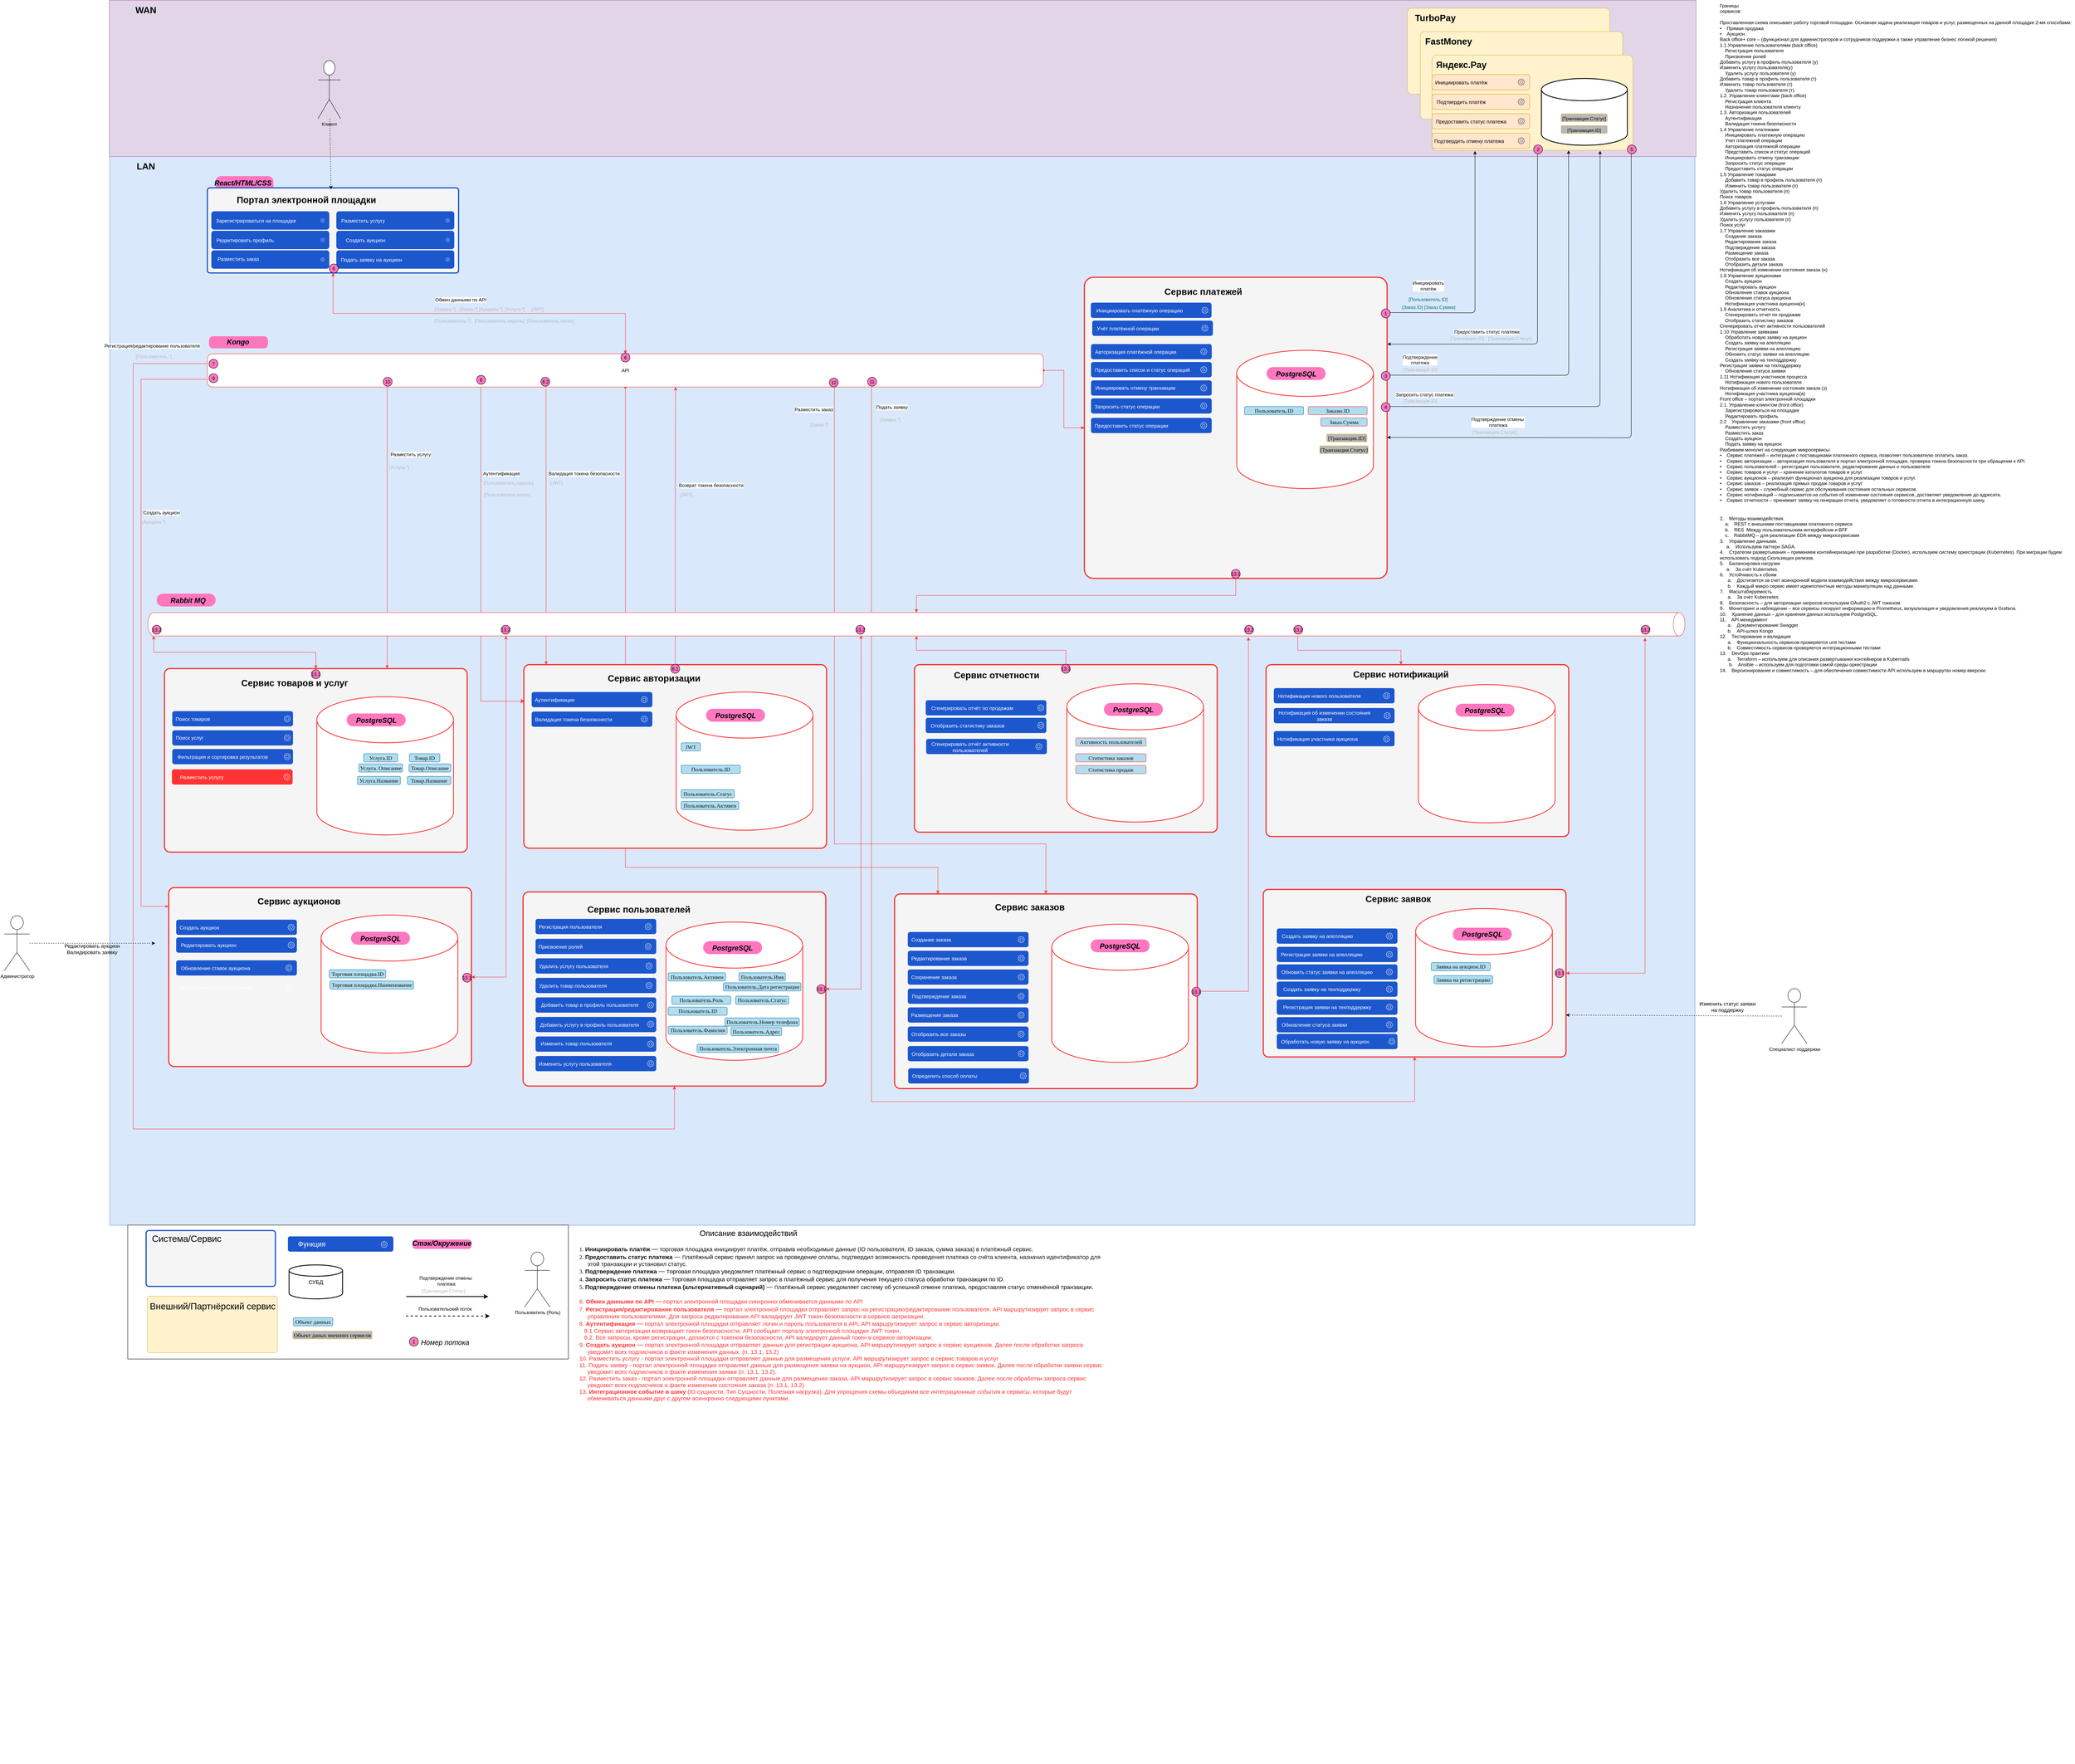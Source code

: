 <mxfile version="24.2.5" type="device">
  <diagram name="Страница — 1" id="KErPV3WSEYxPY9Pr3Vv7">
    <mxGraphModel dx="8296" dy="5989" grid="1" gridSize="10" guides="1" tooltips="1" connect="1" arrows="1" fold="1" page="1" pageScale="1" pageWidth="827" pageHeight="1169" math="0" shadow="0">
      <root>
        <mxCell id="0" />
        <mxCell id="1" parent="0" />
        <mxCell id="7z2UkhVnwO10pCa4iv3f-42" value="" style="rounded=0;whiteSpace=wrap;html=1;fillColor=#dae8fc;strokeColor=#6c8ebf;" parent="1" vertex="1">
          <mxGeometry x="910" y="-200" width="4058" height="2736.5" as="geometry" />
        </mxCell>
        <mxCell id="7z2UkhVnwO10pCa4iv3f-851" style="edgeStyle=orthogonalEdgeStyle;rounded=0;orthogonalLoop=1;jettySize=auto;html=1;entryX=0.5;entryY=1;entryDx=0;entryDy=0;strokeColor=#FF3333;startArrow=classic;startFill=1;endArrow=oval;endFill=1;" parent="1" source="7z2UkhVnwO10pCa4iv3f-812" target="7z2UkhVnwO10pCa4iv3f-837" edge="1">
          <mxGeometry relative="1" as="geometry">
            <Array as="points">
              <mxPoint x="3030" y="1620" />
              <mxPoint x="2230" y="1620" />
            </Array>
          </mxGeometry>
        </mxCell>
        <mxCell id="7z2UkhVnwO10pCa4iv3f-852" style="edgeStyle=orthogonalEdgeStyle;rounded=0;orthogonalLoop=1;jettySize=auto;html=1;entryX=0.75;entryY=1;entryDx=0;entryDy=0;strokeColor=#FF3333;startArrow=classic;startFill=1;endArrow=none;endFill=0;" parent="1" source="7z2UkhVnwO10pCa4iv3f-812" target="7z2UkhVnwO10pCa4iv3f-837" edge="1">
          <mxGeometry relative="1" as="geometry">
            <Array as="points">
              <mxPoint x="3306" y="1560" />
              <mxPoint x="2765" y="1560" />
            </Array>
          </mxGeometry>
        </mxCell>
        <mxCell id="7z2UkhVnwO10pCa4iv3f-812" value="" style="rounded=1;whiteSpace=wrap;html=1;arcSize=3;movable=1;resizable=1;rotatable=1;deletable=1;editable=1;locked=0;connectable=1;fillColor=#f5f5f5;strokeColor=#FF3333;strokeWidth=3;fontColor=#333333;" parent="1" vertex="1">
          <mxGeometry x="2919" y="1688" width="775" height="498.5" as="geometry" />
        </mxCell>
        <mxCell id="7z2UkhVnwO10pCa4iv3f-43" value="" style="group" parent="1" vertex="1" connectable="0">
          <mxGeometry x="1181" y="-163" width="148" height="57" as="geometry" />
        </mxCell>
        <mxCell id="7z2UkhVnwO10pCa4iv3f-44" value="&lt;p style=&quot;margin: 0px 0px 0px 13px; text-indent: -13px; font-variant-numeric: normal; font-variant-east-asian: normal; font-variant-alternates: normal; font-kerning: auto; font-optical-sizing: auto; font-feature-settings: normal; font-variation-settings: normal; font-variant-position: normal; font-stretch: normal; font-size: 14px; line-height: normal; color: rgb(14, 14, 14); text-align: start;&quot; class=&quot;p1&quot;&gt;&lt;br&gt;&lt;/p&gt;" style="rounded=1;whiteSpace=wrap;html=1;fillColor=#FF77BF;strokeColor=none;arcSize=33;" parent="7z2UkhVnwO10pCa4iv3f-43" vertex="1">
          <mxGeometry y="13" width="148" height="42" as="geometry" />
        </mxCell>
        <mxCell id="7z2UkhVnwO10pCa4iv3f-45" value="&lt;font style=&quot;font-size: 18px;&quot;&gt;&lt;i&gt;React/HTML/CSS&lt;/i&gt;&lt;/font&gt;" style="text;html=1;align=center;verticalAlign=middle;whiteSpace=wrap;rounded=1;shadow=0;fontSize=23;fontStyle=1" parent="7z2UkhVnwO10pCa4iv3f-43" vertex="1">
          <mxGeometry x="29" width="82" height="57" as="geometry" />
        </mxCell>
        <mxCell id="7z2UkhVnwO10pCa4iv3f-46" value="" style="rounded=0;whiteSpace=wrap;html=1;fillColor=#e1d5e7;strokeColor=#9673a6;movable=1;resizable=1;rotatable=1;deletable=1;editable=1;locked=0;connectable=1;" parent="1" vertex="1">
          <mxGeometry x="909" y="-600" width="4062" height="400" as="geometry" />
        </mxCell>
        <mxCell id="7z2UkhVnwO10pCa4iv3f-56" value="WAN" style="text;html=1;align=center;verticalAlign=middle;whiteSpace=wrap;rounded=1;shadow=0;fontSize=23;fontStyle=1" parent="1" vertex="1">
          <mxGeometry x="960" y="-600" width="85" height="49" as="geometry" />
        </mxCell>
        <mxCell id="7z2UkhVnwO10pCa4iv3f-57" value="LAN" style="text;html=1;align=center;verticalAlign=middle;whiteSpace=wrap;rounded=1;shadow=0;fontSize=23;fontStyle=1" parent="1" vertex="1">
          <mxGeometry x="960" y="-200" width="85" height="49" as="geometry" />
        </mxCell>
        <mxCell id="7z2UkhVnwO10pCa4iv3f-847" style="edgeStyle=orthogonalEdgeStyle;rounded=0;orthogonalLoop=1;jettySize=auto;html=1;strokeColor=#FF3333;startArrow=classic;startFill=1;" parent="1" source="7z2UkhVnwO10pCa4iv3f-63" target="7z2UkhVnwO10pCa4iv3f-837" edge="1">
          <mxGeometry relative="1" as="geometry" />
        </mxCell>
        <mxCell id="7z2UkhVnwO10pCa4iv3f-63" value="" style="rounded=1;whiteSpace=wrap;html=1;arcSize=3;fillColor=#f5f5f5;strokeColor=#1C57CD;strokeWidth=3;align=center;verticalAlign=middle;fontFamily=Helvetica;fontSize=12;fontColor=#333333;resizable=1;" parent="1" vertex="1">
          <mxGeometry x="1160" y="-120" width="643" height="218" as="geometry" />
        </mxCell>
        <mxCell id="7z2UkhVnwO10pCa4iv3f-64" value="Портал электронной площадки" style="text;html=1;align=center;verticalAlign=middle;whiteSpace=wrap;rounded=1;shadow=0;fontSize=23;fontStyle=1" parent="1" vertex="1">
          <mxGeometry x="1227" y="-118" width="373" height="57" as="geometry" />
        </mxCell>
        <mxCell id="7z2UkhVnwO10pCa4iv3f-65" value="Клиент" style="shape=umlActor;verticalLabelPosition=bottom;verticalAlign=top;html=1;outlineConnect=0;rounded=1;" parent="1" vertex="1">
          <mxGeometry x="1443" y="-446" width="58" height="149" as="geometry" />
        </mxCell>
        <mxCell id="7z2UkhVnwO10pCa4iv3f-66" value="" style="endArrow=classic;html=1;rounded=1;dashed=1;entryX=0.727;entryY=0.031;entryDx=0;entryDy=0;entryPerimeter=0;fontSize=12;" parent="1" source="7z2UkhVnwO10pCa4iv3f-65" edge="1">
          <mxGeometry width="50" height="50" relative="1" as="geometry">
            <mxPoint x="1475" y="-380" as="sourcePoint" />
            <mxPoint x="1476.26" y="-116.481" as="targetPoint" />
            <Array as="points" />
          </mxGeometry>
        </mxCell>
        <mxCell id="7z2UkhVnwO10pCa4iv3f-67" value="" style="group" parent="1" vertex="1" connectable="0">
          <mxGeometry x="1170" y="-60" width="302" height="47" as="geometry" />
        </mxCell>
        <mxCell id="7z2UkhVnwO10pCa4iv3f-68" value="" style="group" parent="7z2UkhVnwO10pCa4iv3f-67" vertex="1" connectable="0">
          <mxGeometry width="302" height="47" as="geometry" />
        </mxCell>
        <mxCell id="7z2UkhVnwO10pCa4iv3f-69" value="" style="rounded=1;whiteSpace=wrap;html=1;fillColor=#1C57CD;strokeColor=none;" parent="7z2UkhVnwO10pCa4iv3f-68" vertex="1">
          <mxGeometry width="302" height="47" as="geometry" />
        </mxCell>
        <mxCell id="7z2UkhVnwO10pCa4iv3f-70" value="" style="sketch=0;outlineConnect=0;fontColor=#FFFFFF;gradientColor=none;fillColor=#FFFFFF;strokeColor=none;dashed=0;verticalLabelPosition=bottom;verticalAlign=top;align=center;html=1;fontSize=12;fontStyle=0;aspect=fixed;pointerEvents=1;shape=mxgraph.aws4.gear;rounded=1;" parent="7z2UkhVnwO10pCa4iv3f-68" vertex="1">
          <mxGeometry x="280" y="11" width="10" height="25" as="geometry" />
        </mxCell>
        <mxCell id="7z2UkhVnwO10pCa4iv3f-71" value="Зарегистрироваться на площадке" style="text;html=1;align=center;verticalAlign=middle;whiteSpace=wrap;rounded=1;fontSize=13;fontColor=#FFFFFF;" parent="7z2UkhVnwO10pCa4iv3f-68" vertex="1">
          <mxGeometry x="9" y="4.5" width="211" height="38" as="geometry" />
        </mxCell>
        <mxCell id="7z2UkhVnwO10pCa4iv3f-72" value="" style="group" parent="1" vertex="1" connectable="0">
          <mxGeometry x="1170" y="-10" width="302" height="47" as="geometry" />
        </mxCell>
        <mxCell id="7z2UkhVnwO10pCa4iv3f-73" value="" style="group" parent="7z2UkhVnwO10pCa4iv3f-72" vertex="1" connectable="0">
          <mxGeometry width="302" height="47" as="geometry" />
        </mxCell>
        <mxCell id="7z2UkhVnwO10pCa4iv3f-74" value="" style="rounded=1;whiteSpace=wrap;html=1;fillColor=#1C57CD;strokeColor=none;" parent="7z2UkhVnwO10pCa4iv3f-73" vertex="1">
          <mxGeometry width="302" height="47" as="geometry" />
        </mxCell>
        <mxCell id="7z2UkhVnwO10pCa4iv3f-75" value="" style="sketch=0;outlineConnect=0;fontColor=#FFFFFF;gradientColor=none;fillColor=#FFFFFF;strokeColor=none;dashed=0;verticalLabelPosition=bottom;verticalAlign=top;align=center;html=1;fontSize=12;fontStyle=0;aspect=fixed;pointerEvents=1;shape=mxgraph.aws4.gear;rounded=1;" parent="7z2UkhVnwO10pCa4iv3f-73" vertex="1">
          <mxGeometry x="280" y="11" width="10" height="25" as="geometry" />
        </mxCell>
        <mxCell id="7z2UkhVnwO10pCa4iv3f-76" value="Редактировать профиль" style="text;html=1;align=center;verticalAlign=middle;whiteSpace=wrap;rounded=1;fontSize=13;fontColor=#FFFFFF;" parent="7z2UkhVnwO10pCa4iv3f-73" vertex="1">
          <mxGeometry x="8" y="4.5" width="157" height="38" as="geometry" />
        </mxCell>
        <mxCell id="7z2UkhVnwO10pCa4iv3f-77" value="" style="group" parent="1" vertex="1" connectable="0">
          <mxGeometry x="1170" y="40" width="302" height="47" as="geometry" />
        </mxCell>
        <mxCell id="7z2UkhVnwO10pCa4iv3f-78" value="" style="group" parent="7z2UkhVnwO10pCa4iv3f-77" vertex="1" connectable="0">
          <mxGeometry width="302" height="47" as="geometry" />
        </mxCell>
        <mxCell id="7z2UkhVnwO10pCa4iv3f-79" value="" style="rounded=1;whiteSpace=wrap;html=1;fillColor=#1C57CD;strokeColor=none;" parent="7z2UkhVnwO10pCa4iv3f-78" vertex="1">
          <mxGeometry width="302" height="47" as="geometry" />
        </mxCell>
        <mxCell id="7z2UkhVnwO10pCa4iv3f-80" value="" style="sketch=0;outlineConnect=0;fontColor=#FFFFFF;gradientColor=none;fillColor=#FFFFFF;strokeColor=none;dashed=0;verticalLabelPosition=bottom;verticalAlign=top;align=center;html=1;fontSize=12;fontStyle=0;aspect=fixed;pointerEvents=1;shape=mxgraph.aws4.gear;rounded=1;" parent="7z2UkhVnwO10pCa4iv3f-78" vertex="1">
          <mxGeometry x="280" y="11" width="10" height="25" as="geometry" />
        </mxCell>
        <mxCell id="7z2UkhVnwO10pCa4iv3f-81" value="Разместить заказ" style="text;html=1;align=center;verticalAlign=middle;whiteSpace=wrap;rounded=1;fontSize=13;fontColor=#FFFFFF;" parent="7z2UkhVnwO10pCa4iv3f-78" vertex="1">
          <mxGeometry x="14" y="3" width="110" height="38" as="geometry" />
        </mxCell>
        <mxCell id="7z2UkhVnwO10pCa4iv3f-82" value="" style="group" parent="1" vertex="1" connectable="0">
          <mxGeometry x="1490" y="-60" width="302" height="47" as="geometry" />
        </mxCell>
        <mxCell id="7z2UkhVnwO10pCa4iv3f-83" value="" style="group" parent="7z2UkhVnwO10pCa4iv3f-82" vertex="1" connectable="0">
          <mxGeometry width="302" height="47" as="geometry" />
        </mxCell>
        <mxCell id="7z2UkhVnwO10pCa4iv3f-84" value="" style="rounded=1;whiteSpace=wrap;html=1;fillColor=#1C57CD;strokeColor=none;" parent="7z2UkhVnwO10pCa4iv3f-83" vertex="1">
          <mxGeometry width="302" height="47" as="geometry" />
        </mxCell>
        <mxCell id="7z2UkhVnwO10pCa4iv3f-85" value="" style="sketch=0;outlineConnect=0;fontColor=#FFFFFF;gradientColor=none;fillColor=#FFFFFF;strokeColor=none;dashed=0;verticalLabelPosition=bottom;verticalAlign=top;align=center;html=1;fontSize=12;fontStyle=0;aspect=fixed;pointerEvents=1;shape=mxgraph.aws4.gear;rounded=1;" parent="7z2UkhVnwO10pCa4iv3f-83" vertex="1">
          <mxGeometry x="280" y="11" width="10" height="25" as="geometry" />
        </mxCell>
        <mxCell id="7z2UkhVnwO10pCa4iv3f-86" value="Разместить услугу" style="text;html=1;align=center;verticalAlign=middle;whiteSpace=wrap;rounded=1;fontSize=13;fontColor=#FFFFFF;" parent="7z2UkhVnwO10pCa4iv3f-83" vertex="1">
          <mxGeometry x="6" y="4.5" width="125" height="38" as="geometry" />
        </mxCell>
        <mxCell id="7z2UkhVnwO10pCa4iv3f-87" value="" style="group" parent="1" vertex="1" connectable="0">
          <mxGeometry x="1490" y="-10" width="302" height="47" as="geometry" />
        </mxCell>
        <mxCell id="7z2UkhVnwO10pCa4iv3f-88" value="" style="group" parent="7z2UkhVnwO10pCa4iv3f-87" vertex="1" connectable="0">
          <mxGeometry width="302" height="47" as="geometry" />
        </mxCell>
        <mxCell id="7z2UkhVnwO10pCa4iv3f-89" value="" style="rounded=1;whiteSpace=wrap;html=1;fillColor=#1C57CD;strokeColor=none;" parent="7z2UkhVnwO10pCa4iv3f-88" vertex="1">
          <mxGeometry width="302" height="47" as="geometry" />
        </mxCell>
        <mxCell id="7z2UkhVnwO10pCa4iv3f-90" value="" style="sketch=0;outlineConnect=0;fontColor=#FFFFFF;gradientColor=none;fillColor=#FFFFFF;strokeColor=none;dashed=0;verticalLabelPosition=bottom;verticalAlign=top;align=center;html=1;fontSize=12;fontStyle=0;aspect=fixed;pointerEvents=1;shape=mxgraph.aws4.gear;rounded=1;" parent="7z2UkhVnwO10pCa4iv3f-88" vertex="1">
          <mxGeometry x="280" y="11" width="10" height="25" as="geometry" />
        </mxCell>
        <mxCell id="7z2UkhVnwO10pCa4iv3f-91" value="Создать аукцион" style="text;html=1;align=center;verticalAlign=middle;whiteSpace=wrap;rounded=1;fontSize=13;fontColor=#FFFFFF;" parent="7z2UkhVnwO10pCa4iv3f-88" vertex="1">
          <mxGeometry x="10" y="4.5" width="130" height="38" as="geometry" />
        </mxCell>
        <mxCell id="7z2UkhVnwO10pCa4iv3f-92" value="" style="group" parent="1" vertex="1" connectable="0">
          <mxGeometry x="1490" y="40" width="302" height="47" as="geometry" />
        </mxCell>
        <mxCell id="7z2UkhVnwO10pCa4iv3f-93" value="" style="group" parent="7z2UkhVnwO10pCa4iv3f-92" vertex="1" connectable="0">
          <mxGeometry width="302" height="47" as="geometry" />
        </mxCell>
        <mxCell id="7z2UkhVnwO10pCa4iv3f-94" value="" style="rounded=1;whiteSpace=wrap;html=1;fillColor=#1C57CD;strokeColor=none;" parent="7z2UkhVnwO10pCa4iv3f-93" vertex="1">
          <mxGeometry width="302" height="47" as="geometry" />
        </mxCell>
        <mxCell id="7z2UkhVnwO10pCa4iv3f-95" value="" style="sketch=0;outlineConnect=0;fontColor=#FFFFFF;gradientColor=none;fillColor=#FFFFFF;strokeColor=none;dashed=0;verticalLabelPosition=bottom;verticalAlign=top;align=center;html=1;fontSize=12;fontStyle=0;aspect=fixed;pointerEvents=1;shape=mxgraph.aws4.gear;rounded=1;" parent="7z2UkhVnwO10pCa4iv3f-93" vertex="1">
          <mxGeometry x="280" y="11" width="10" height="25" as="geometry" />
        </mxCell>
        <mxCell id="7z2UkhVnwO10pCa4iv3f-96" value="Подать заявку на аукцион" style="text;html=1;align=center;verticalAlign=middle;whiteSpace=wrap;rounded=1;fontSize=13;fontColor=#FFFFFF;" parent="7z2UkhVnwO10pCa4iv3f-93" vertex="1">
          <mxGeometry x="10" y="4.5" width="160" height="38" as="geometry" />
        </mxCell>
        <mxCell id="7z2UkhVnwO10pCa4iv3f-113" value="" style="rounded=1;whiteSpace=wrap;html=1;arcSize=0;" parent="1" vertex="1">
          <mxGeometry x="956" y="2536" width="1128" height="343" as="geometry" />
        </mxCell>
        <mxCell id="7z2UkhVnwO10pCa4iv3f-114" value="&lt;p style=&quot;margin: 0px 0px 0px 13px; text-indent: -13px; font-variant-numeric: normal; font-variant-east-asian: normal; font-variant-alternates: normal; font-kerning: auto; font-optical-sizing: auto; font-feature-settings: normal; font-variation-settings: normal; font-variant-position: normal; font-stretch: normal; font-size: 14px; line-height: normal; color: rgb(14, 14, 14); text-align: start;&quot; class=&quot;p1&quot;&gt;&lt;font face=&quot;Times New Roman&quot;&gt;Объект данных&lt;/font&gt;&lt;/p&gt;" style="rounded=1;whiteSpace=wrap;html=1;fillColor=#b1ddf0;strokeColor=#10739e;" parent="1" vertex="1">
          <mxGeometry x="1380" y="2773" width="101" height="21" as="geometry" />
        </mxCell>
        <mxCell id="7z2UkhVnwO10pCa4iv3f-115" value="&lt;font style=&quot;font-size: 14px;&quot;&gt;СУБД&lt;/font&gt;" style="strokeWidth=2;html=1;shape=mxgraph.flowchart.database;whiteSpace=wrap;rounded=1;movable=1;resizable=1;rotatable=1;deletable=1;editable=1;locked=0;connectable=1;" parent="1" vertex="1">
          <mxGeometry x="1369" y="2638" width="137" height="87" as="geometry" />
        </mxCell>
        <mxCell id="7z2UkhVnwO10pCa4iv3f-116" value="Пользователь (Роль)" style="shape=umlActor;verticalLabelPosition=bottom;verticalAlign=top;html=1;outlineConnect=0;rounded=1;" parent="1" vertex="1">
          <mxGeometry x="1972" y="2605" width="65" height="141" as="geometry" />
        </mxCell>
        <mxCell id="7z2UkhVnwO10pCa4iv3f-117" value="&lt;p style=&quot;margin: 0px 0px 0px 13px; text-indent: -13px; font-variant-numeric: normal; font-variant-east-asian: normal; font-variant-alternates: normal; font-kerning: auto; font-optical-sizing: auto; font-feature-settings: normal; font-variation-settings: normal; font-variant-position: normal; font-stretch: normal; line-height: normal; text-align: start;&quot; class=&quot;p1&quot;&gt;&lt;span style=&quot;text-align: center; text-indent: 0px;&quot;&gt;&lt;font style=&quot;font-size: 14px;&quot; face=&quot;Times New Roman&quot;&gt;Объект даных внешних сервисов&lt;/font&gt;&lt;/span&gt;&lt;br&gt;&lt;/p&gt;" style="rounded=1;whiteSpace=wrap;html=1;fillColor=#B8B8B8;strokeColor=#FFD966;" parent="1" vertex="1">
          <mxGeometry x="1378" y="2807" width="204" height="21" as="geometry" />
        </mxCell>
        <mxCell id="7z2UkhVnwO10pCa4iv3f-118" value="" style="endArrow=classic;html=1;rounded=1;curved=0;strokeWidth=2;" parent="1" edge="1">
          <mxGeometry width="50" height="50" relative="1" as="geometry">
            <mxPoint x="1669" y="2719" as="sourcePoint" />
            <mxPoint x="1879" y="2719" as="targetPoint" />
            <Array as="points">
              <mxPoint x="1669" y="2719" />
            </Array>
          </mxGeometry>
        </mxCell>
        <mxCell id="7z2UkhVnwO10pCa4iv3f-119" value="&lt;font style=&quot;font-size: 12px;&quot;&gt;Подтверждение отмены&amp;nbsp;&lt;/font&gt;&lt;div&gt;&lt;font style=&quot;font-size: 12px;&quot;&gt;платежа&lt;/font&gt;&lt;/div&gt;" style="edgeLabel;html=1;align=center;verticalAlign=middle;resizable=0;points=[];rounded=1;" parent="7z2UkhVnwO10pCa4iv3f-118" vertex="1" connectable="0">
          <mxGeometry x="0.194" y="1" relative="1" as="geometry">
            <mxPoint x="-24" y="-39" as="offset" />
          </mxGeometry>
        </mxCell>
        <mxCell id="7z2UkhVnwO10pCa4iv3f-120" value="&lt;font style=&quot;font-size: 12px;&quot;&gt;[Транзакция.Статус]&lt;/font&gt;" style="text;html=1;align=center;verticalAlign=middle;whiteSpace=wrap;rounded=1;fontSize=13;labelBackgroundColor=none;fontColor=#B8B8B8;" parent="1" vertex="1">
          <mxGeometry x="1684" y="2689" width="160" height="30" as="geometry" />
        </mxCell>
        <mxCell id="7z2UkhVnwO10pCa4iv3f-121" value="" style="endArrow=classic;html=1;rounded=1;dashed=1;strokeWidth=2;" parent="1" edge="1">
          <mxGeometry width="50" height="50" relative="1" as="geometry">
            <mxPoint x="1668" y="2769" as="sourcePoint" />
            <mxPoint x="1883" y="2769" as="targetPoint" />
            <Array as="points" />
          </mxGeometry>
        </mxCell>
        <mxCell id="7z2UkhVnwO10pCa4iv3f-122" value="&lt;span style=&quot;font-size: 12px;&quot;&gt;Пользовательский поток&lt;/span&gt;" style="edgeLabel;html=1;align=center;verticalAlign=middle;resizable=0;points=[];rounded=1;" parent="1" vertex="1" connectable="0">
          <mxGeometry x="1769.995" y="2798" as="geometry">
            <mxPoint x="-2" y="-47" as="offset" />
          </mxGeometry>
        </mxCell>
        <mxCell id="7z2UkhVnwO10pCa4iv3f-123" value="1" style="ellipse;whiteSpace=wrap;html=1;aspect=fixed;rounded=1;fillColor=#FF77BF;" parent="1" vertex="1">
          <mxGeometry x="1677" y="2823" width="23" height="23" as="geometry" />
        </mxCell>
        <mxCell id="7z2UkhVnwO10pCa4iv3f-124" value="&lt;span style=&quot;font-size: 18px;&quot;&gt;&lt;i&gt;Номер потока&lt;/i&gt;&lt;/span&gt;" style="text;html=1;align=center;verticalAlign=middle;whiteSpace=wrap;rounded=1;shadow=0;fontSize=23;fontStyle=0" parent="1" vertex="1">
          <mxGeometry x="1688" y="2810" width="161" height="49" as="geometry" />
        </mxCell>
        <mxCell id="7z2UkhVnwO10pCa4iv3f-125" value="" style="group" parent="1" vertex="1" connectable="0">
          <mxGeometry x="1366" y="2565" width="270" height="39" as="geometry" />
        </mxCell>
        <mxCell id="7z2UkhVnwO10pCa4iv3f-126" value="" style="rounded=1;whiteSpace=wrap;html=1;strokeColor=none;fillColor=#1C57CD;" parent="7z2UkhVnwO10pCa4iv3f-125" vertex="1">
          <mxGeometry width="270" height="39" as="geometry" />
        </mxCell>
        <mxCell id="7z2UkhVnwO10pCa4iv3f-127" value="" style="sketch=0;outlineConnect=0;fontColor=#FFFFFF;gradientColor=none;fillColor=#FFFFFF;strokeColor=none;dashed=0;verticalLabelPosition=bottom;verticalAlign=top;align=center;html=1;fontSize=12;fontStyle=0;aspect=fixed;pointerEvents=1;shape=mxgraph.aws4.gear;rounded=1;" parent="7z2UkhVnwO10pCa4iv3f-125" vertex="1">
          <mxGeometry x="238" y="12" width="17" height="17" as="geometry" />
        </mxCell>
        <mxCell id="7z2UkhVnwO10pCa4iv3f-128" value="&lt;font style=&quot;font-size: 18px;&quot;&gt;Функция&lt;/font&gt;" style="text;html=1;align=center;verticalAlign=middle;whiteSpace=wrap;rounded=1;fontSize=13;fontColor=#FFFFFF;" parent="7z2UkhVnwO10pCa4iv3f-125" vertex="1">
          <mxGeometry x="22" y="5" width="78" height="30" as="geometry" />
        </mxCell>
        <mxCell id="7z2UkhVnwO10pCa4iv3f-129" value="" style="group" parent="1" vertex="1" connectable="0">
          <mxGeometry x="1682" y="2572" width="157" height="25" as="geometry" />
        </mxCell>
        <mxCell id="7z2UkhVnwO10pCa4iv3f-130" value="&lt;p style=&quot;margin: 0px 0px 0px 13px; text-indent: -13px; font-variant-numeric: normal; font-variant-east-asian: normal; font-variant-alternates: normal; font-kerning: auto; font-optical-sizing: auto; font-feature-settings: normal; font-variation-settings: normal; font-variant-position: normal; font-stretch: normal; font-size: 14px; line-height: normal; color: rgb(14, 14, 14); text-align: start;&quot; class=&quot;p1&quot;&gt;&lt;br&gt;&lt;/p&gt;" style="rounded=1;whiteSpace=wrap;html=1;fillColor=#FF77BF;strokeColor=none;arcSize=33;" parent="7z2UkhVnwO10pCa4iv3f-129" vertex="1">
          <mxGeometry x="3" y="1" width="151" height="24" as="geometry" />
        </mxCell>
        <mxCell id="7z2UkhVnwO10pCa4iv3f-131" value="&lt;span style=&quot;font-size: 18px;&quot;&gt;&lt;i&gt;Стэк/Окружение&lt;/i&gt;&lt;/span&gt;" style="text;html=1;align=center;verticalAlign=middle;whiteSpace=wrap;rounded=1;shadow=0;fontSize=23;fontStyle=1" parent="7z2UkhVnwO10pCa4iv3f-129" vertex="1">
          <mxGeometry width="157" height="17" as="geometry" />
        </mxCell>
        <mxCell id="7z2UkhVnwO10pCa4iv3f-132" value="" style="group" parent="1" vertex="1" connectable="0">
          <mxGeometry x="1006" y="2718" width="333" height="145" as="geometry" />
        </mxCell>
        <mxCell id="7z2UkhVnwO10pCa4iv3f-133" value="" style="rounded=1;whiteSpace=wrap;html=1;arcSize=5;fillColor=#fff2cc;strokeColor=#d6b656;" parent="7z2UkhVnwO10pCa4iv3f-132" vertex="1">
          <mxGeometry width="333" height="145" as="geometry" />
        </mxCell>
        <mxCell id="7z2UkhVnwO10pCa4iv3f-134" value="&lt;span style=&quot;font-weight: normal;&quot;&gt;Внешний/Партнёрский сервис&lt;/span&gt;" style="text;html=1;align=center;verticalAlign=middle;whiteSpace=wrap;rounded=1;shadow=0;fontSize=23;fontStyle=1" parent="7z2UkhVnwO10pCa4iv3f-132" vertex="1">
          <mxGeometry x="2" y="1" width="331" height="49" as="geometry" />
        </mxCell>
        <mxCell id="7z2UkhVnwO10pCa4iv3f-135" value="" style="group" parent="1" vertex="1" connectable="0">
          <mxGeometry x="1003" y="2550" width="331" height="143" as="geometry" />
        </mxCell>
        <mxCell id="7z2UkhVnwO10pCa4iv3f-136" value="" style="rounded=1;whiteSpace=wrap;html=1;arcSize=5;fillColor=#f5f5f5;strokeColor=#1C57CD;strokeWidth=3;" parent="7z2UkhVnwO10pCa4iv3f-135" vertex="1">
          <mxGeometry width="331" height="143" as="geometry" />
        </mxCell>
        <mxCell id="7z2UkhVnwO10pCa4iv3f-137" value="&lt;font style=&quot;font-size: 23px;&quot;&gt;Система/Сервис&lt;/font&gt;" style="text;html=1;align=center;verticalAlign=middle;whiteSpace=wrap;rounded=1;fontSize=13;" parent="7z2UkhVnwO10pCa4iv3f-135" vertex="1">
          <mxGeometry x="1" y="6" width="206" height="30" as="geometry" />
        </mxCell>
        <mxCell id="7z2UkhVnwO10pCa4iv3f-139" value="" style="group" parent="1" vertex="1" connectable="0">
          <mxGeometry x="4215" y="-580" width="535" height="220" as="geometry" />
        </mxCell>
        <mxCell id="7z2UkhVnwO10pCa4iv3f-140" value="" style="rounded=1;whiteSpace=wrap;html=1;arcSize=5;fillColor=#fff2cc;strokeColor=#d6b656;" parent="7z2UkhVnwO10pCa4iv3f-139" vertex="1">
          <mxGeometry x="17" width="518" height="220" as="geometry" />
        </mxCell>
        <mxCell id="7z2UkhVnwO10pCa4iv3f-141" value="TurboPay" style="text;html=1;align=center;verticalAlign=middle;whiteSpace=wrap;rounded=1;shadow=0;fontSize=23;fontStyle=1" parent="7z2UkhVnwO10pCa4iv3f-139" vertex="1">
          <mxGeometry width="177" height="49" as="geometry" />
        </mxCell>
        <mxCell id="7z2UkhVnwO10pCa4iv3f-142" value="" style="group" parent="1" vertex="1" connectable="0">
          <mxGeometry x="4265" y="-520" width="518" height="224" as="geometry" />
        </mxCell>
        <mxCell id="7z2UkhVnwO10pCa4iv3f-143" value="" style="rounded=1;whiteSpace=wrap;html=1;arcSize=5;fillColor=#fff2cc;strokeColor=#d6b656;" parent="7z2UkhVnwO10pCa4iv3f-142" vertex="1">
          <mxGeometry width="518" height="224" as="geometry" />
        </mxCell>
        <mxCell id="7z2UkhVnwO10pCa4iv3f-144" value="FastMoney" style="text;html=1;align=center;verticalAlign=middle;whiteSpace=wrap;rounded=1;shadow=0;fontSize=23;fontStyle=1" parent="7z2UkhVnwO10pCa4iv3f-142" vertex="1">
          <mxGeometry x="2" width="141" height="49" as="geometry" />
        </mxCell>
        <mxCell id="7z2UkhVnwO10pCa4iv3f-145" value="" style="group" parent="1" vertex="1" connectable="0">
          <mxGeometry x="4295" y="-460" width="514" height="244" as="geometry" />
        </mxCell>
        <mxCell id="7z2UkhVnwO10pCa4iv3f-146" value="" style="rounded=1;whiteSpace=wrap;html=1;arcSize=5;fillColor=#fff2cc;strokeColor=#d6b656;" parent="7z2UkhVnwO10pCa4iv3f-145" vertex="1">
          <mxGeometry width="514" height="244" as="geometry" />
        </mxCell>
        <mxCell id="7z2UkhVnwO10pCa4iv3f-147" value="Яндекс.Pay" style="text;html=1;align=center;verticalAlign=middle;whiteSpace=wrap;rounded=1;shadow=0;fontSize=23;fontStyle=1" parent="7z2UkhVnwO10pCa4iv3f-145" vertex="1">
          <mxGeometry width="150" height="49" as="geometry" />
        </mxCell>
        <mxCell id="7z2UkhVnwO10pCa4iv3f-819" style="edgeStyle=orthogonalEdgeStyle;rounded=0;orthogonalLoop=1;jettySize=auto;html=1;strokeColor=#FF3333;" parent="1" source="7z2UkhVnwO10pCa4iv3f-148" target="7z2UkhVnwO10pCa4iv3f-379" edge="1">
          <mxGeometry relative="1" as="geometry" />
        </mxCell>
        <mxCell id="7z2UkhVnwO10pCa4iv3f-148" value="" style="rounded=1;whiteSpace=wrap;html=1;arcSize=3;movable=1;resizable=1;rotatable=1;deletable=1;editable=1;locked=0;connectable=1;fillColor=#f5f5f5;strokeColor=#FF3333;strokeWidth=3;fontColor=#333333;" parent="1" vertex="1">
          <mxGeometry x="3405" y="109" width="775" height="771" as="geometry" />
        </mxCell>
        <mxCell id="7z2UkhVnwO10pCa4iv3f-149" value="" style="strokeWidth=2;html=1;shape=mxgraph.flowchart.database;whiteSpace=wrap;rounded=1;movable=1;resizable=1;rotatable=1;deletable=1;editable=1;locked=0;connectable=1;strokeColor=#FF3333;" parent="1" vertex="1">
          <mxGeometry x="3795" y="296" width="350" height="354" as="geometry" />
        </mxCell>
        <mxCell id="7z2UkhVnwO10pCa4iv3f-150" value="&lt;p style=&quot;margin: 0px 0px 0px 13px; text-indent: -13px; font-variant-numeric: normal; font-variant-east-asian: normal; font-variant-alternates: normal; font-kerning: auto; font-optical-sizing: auto; font-feature-settings: normal; font-variation-settings: normal; font-variant-position: normal; font-stretch: normal; font-size: 14px; line-height: normal; color: rgb(14, 14, 14); text-align: start;&quot; class=&quot;p1&quot;&gt;&lt;font face=&quot;Times New Roman&quot;&gt;Заказю.ID&lt;/font&gt;&lt;/p&gt;" style="rounded=1;whiteSpace=wrap;html=1;fillColor=#b1ddf0;strokeColor=#FF3333;" parent="1" vertex="1">
          <mxGeometry x="3978" y="440" width="151" height="21" as="geometry" />
        </mxCell>
        <mxCell id="7z2UkhVnwO10pCa4iv3f-154" value="&lt;p style=&quot;margin: 0px 0px 0px 13px; text-indent: -13px; font-variant-numeric: normal; font-variant-east-asian: normal; font-variant-alternates: normal; font-kerning: auto; font-optical-sizing: auto; font-feature-settings: normal; font-variation-settings: normal; font-variant-position: normal; font-stretch: normal; font-size: 14px; line-height: normal; color: rgb(14, 14, 14); text-align: start;&quot; class=&quot;p1&quot;&gt;&lt;font face=&quot;Times New Roman&quot;&gt;Пользователь.ID&lt;/font&gt;&lt;/p&gt;" style="rounded=1;whiteSpace=wrap;html=1;fillColor=#b1ddf0;strokeColor=#10739e;" parent="1" vertex="1">
          <mxGeometry x="3815" y="440" width="151" height="21" as="geometry" />
        </mxCell>
        <mxCell id="7z2UkhVnwO10pCa4iv3f-155" value="&lt;p style=&quot;margin: 0px 0px 0px 13px; text-indent: -13px; font-variant-numeric: normal; font-variant-east-asian: normal; font-variant-alternates: normal; font-kerning: auto; font-optical-sizing: auto; font-feature-settings: normal; font-variation-settings: normal; font-variant-position: normal; font-stretch: normal; font-size: 14px; line-height: normal; color: rgb(14, 14, 14); text-align: start;&quot; class=&quot;p1&quot;&gt;&lt;font face=&quot;Times New Roman&quot;&gt;Заказ.Сумма&lt;/font&gt;&lt;/p&gt;" style="rounded=1;whiteSpace=wrap;html=1;fillColor=#b1ddf0;strokeColor=#FF3333;" parent="1" vertex="1">
          <mxGeometry x="4010" y="469" width="119" height="21" as="geometry" />
        </mxCell>
        <mxCell id="7z2UkhVnwO10pCa4iv3f-171" value="" style="endArrow=classic;html=1;rounded=1;curved=0;entryX=1.001;entryY=0.222;entryDx=0;entryDy=0;entryPerimeter=0;" parent="1" target="7z2UkhVnwO10pCa4iv3f-148" edge="1">
          <mxGeometry width="50" height="50" relative="1" as="geometry">
            <mxPoint x="4565" y="-210" as="sourcePoint" />
            <mxPoint x="4535" y="-15" as="targetPoint" />
            <Array as="points">
              <mxPoint x="4565" y="280" />
            </Array>
          </mxGeometry>
        </mxCell>
        <mxCell id="7z2UkhVnwO10pCa4iv3f-172" value="&lt;p style=&quot;margin: 0px 0px 0px 21px; text-indent: -21px; font-variant-numeric: normal; font-variant-east-asian: normal; font-variant-alternates: normal; font-kerning: auto; font-optical-sizing: auto; font-feature-settings: normal; font-variation-settings: normal; font-variant-position: normal; font-stretch: normal; line-height: normal; color: rgb(14, 14, 14); text-align: start; text-wrap: wrap;&quot; class=&quot;p1&quot;&gt;&lt;font style=&quot;font-size: 12px;&quot; face=&quot;Helvetica&quot;&gt;Подтверждение платежа&lt;/font&gt;&lt;/p&gt;" style="edgeLabel;html=1;align=center;verticalAlign=middle;resizable=0;points=[];rounded=1;" parent="7z2UkhVnwO10pCa4iv3f-171" vertex="1" connectable="0">
          <mxGeometry x="0.194" y="1" relative="1" as="geometry">
            <mxPoint x="-269" y="39" as="offset" />
          </mxGeometry>
        </mxCell>
        <mxCell id="7z2UkhVnwO10pCa4iv3f-173" value="" style="endArrow=classic;html=1;rounded=1;exitX=1.001;exitY=0.325;exitDx=0;exitDy=0;exitPerimeter=0;curved=0;entryX=0.68;entryY=1.001;entryDx=0;entryDy=0;entryPerimeter=0;" parent="1" source="7z2UkhVnwO10pCa4iv3f-148" target="7z2UkhVnwO10pCa4iv3f-146" edge="1">
          <mxGeometry width="50" height="50" relative="1" as="geometry">
            <mxPoint x="4345" y="486" as="sourcePoint" />
            <mxPoint x="4645" y="-20" as="targetPoint" />
            <Array as="points">
              <mxPoint x="4645" y="360" />
            </Array>
          </mxGeometry>
        </mxCell>
        <mxCell id="7z2UkhVnwO10pCa4iv3f-174" value="&lt;font style=&quot;font-size: 12px;&quot;&gt;Предоставить статус платежа&lt;/font&gt;" style="edgeLabel;html=1;align=center;verticalAlign=middle;resizable=0;points=[];rounded=1;" parent="7z2UkhVnwO10pCa4iv3f-173" vertex="1" connectable="0">
          <mxGeometry x="0.194" y="1" relative="1" as="geometry">
            <mxPoint x="-209" y="46" as="offset" />
          </mxGeometry>
        </mxCell>
        <mxCell id="7z2UkhVnwO10pCa4iv3f-175" value="" style="endArrow=classic;html=1;rounded=1;curved=0;entryX=1;entryY=0.532;entryDx=0;entryDy=0;entryPerimeter=0;" parent="1" target="7z2UkhVnwO10pCa4iv3f-148" edge="1">
          <mxGeometry width="50" height="50" relative="1" as="geometry">
            <mxPoint x="4805" y="-210" as="sourcePoint" />
            <mxPoint x="4185" y="520" as="targetPoint" />
            <Array as="points">
              <mxPoint x="4805" y="520" />
            </Array>
          </mxGeometry>
        </mxCell>
        <mxCell id="7z2UkhVnwO10pCa4iv3f-176" value="&lt;font style=&quot;font-size: 12px;&quot;&gt;Подтверждение отмены&amp;nbsp;&lt;/font&gt;&lt;div&gt;&lt;font style=&quot;font-size: 12px;&quot;&gt;платежа&lt;/font&gt;&lt;/div&gt;" style="edgeLabel;html=1;align=center;verticalAlign=middle;resizable=0;points=[];rounded=1;" parent="7z2UkhVnwO10pCa4iv3f-175" vertex="1" connectable="0">
          <mxGeometry x="0.194" y="1" relative="1" as="geometry">
            <mxPoint x="-262" y="-41" as="offset" />
          </mxGeometry>
        </mxCell>
        <mxCell id="7z2UkhVnwO10pCa4iv3f-177" value="" style="endArrow=classic;html=1;rounded=1;exitX=1;exitY=0.117;exitDx=0;exitDy=0;exitPerimeter=0;curved=0;entryX=0.214;entryY=1.007;entryDx=0;entryDy=0;entryPerimeter=0;" parent="1" source="7z2UkhVnwO10pCa4iv3f-148" target="7z2UkhVnwO10pCa4iv3f-146" edge="1">
          <mxGeometry width="50" height="50" relative="1" as="geometry">
            <mxPoint x="4055" y="206" as="sourcePoint" />
            <mxPoint x="4400" y="-179" as="targetPoint" />
            <Array as="points">
              <mxPoint x="4405" y="200" />
            </Array>
          </mxGeometry>
        </mxCell>
        <mxCell id="7z2UkhVnwO10pCa4iv3f-178" value="&lt;span style=&quot;text-wrap: wrap;&quot;&gt;&lt;font style=&quot;font-size: 12px;&quot;&gt;Инициировать платёж&lt;/font&gt;&lt;/span&gt;" style="edgeLabel;html=1;align=center;verticalAlign=middle;resizable=0;points=[];rounded=1;" parent="7z2UkhVnwO10pCa4iv3f-177" vertex="1" connectable="0">
          <mxGeometry x="0.194" y="1" relative="1" as="geometry">
            <mxPoint x="-119" y="87" as="offset" />
          </mxGeometry>
        </mxCell>
        <mxCell id="7z2UkhVnwO10pCa4iv3f-179" value="&lt;font style=&quot;font-size: 12px;&quot;&gt;[Транзакция.ID]&lt;/font&gt;" style="text;html=1;align=center;verticalAlign=middle;whiteSpace=wrap;rounded=1;fontSize=13;labelBackgroundColor=none;fontColor=#B8B8B8;" parent="1" vertex="1">
          <mxGeometry x="4335" y="250" width="100" height="30" as="geometry" />
        </mxCell>
        <mxCell id="7z2UkhVnwO10pCa4iv3f-180" value="&lt;font style=&quot;font-size: 12px;&quot;&gt;[Транзакция.Статус]&lt;/font&gt;" style="text;html=1;align=center;verticalAlign=middle;whiteSpace=wrap;rounded=1;fontSize=13;labelBackgroundColor=none;fontColor=#B8B8B8;" parent="1" vertex="1">
          <mxGeometry x="4415" y="250" width="160" height="30" as="geometry" />
        </mxCell>
        <mxCell id="7z2UkhVnwO10pCa4iv3f-181" value="&lt;font style=&quot;font-size: 12px;&quot;&gt;[Пользователь.ID]&lt;/font&gt;" style="text;html=1;align=center;verticalAlign=middle;whiteSpace=wrap;rounded=1;fontSize=13;labelBackgroundColor=none;fontColor=#007575;" parent="1" vertex="1">
          <mxGeometry x="4205" y="150" width="160" height="30" as="geometry" />
        </mxCell>
        <mxCell id="7z2UkhVnwO10pCa4iv3f-182" value="&lt;font style=&quot;font-size: 12px;&quot;&gt;[Заказ.ID]&lt;/font&gt;" style="text;html=1;align=center;verticalAlign=middle;whiteSpace=wrap;rounded=1;fontSize=13;labelBackgroundColor=none;fontColor=#007575;" parent="1" vertex="1">
          <mxGeometry x="4165" y="170" width="160" height="30" as="geometry" />
        </mxCell>
        <mxCell id="7z2UkhVnwO10pCa4iv3f-183" value="&lt;font style=&quot;font-size: 12px;&quot;&gt;[Заказ.Сумма]&lt;/font&gt;" style="text;html=1;align=center;verticalAlign=middle;whiteSpace=wrap;rounded=1;fontSize=13;labelBackgroundColor=none;fontColor=#007575;" parent="1" vertex="1">
          <mxGeometry x="4235" y="170" width="160" height="30" as="geometry" />
        </mxCell>
        <mxCell id="7z2UkhVnwO10pCa4iv3f-184" value="&lt;font style=&quot;font-size: 12px;&quot;&gt;[Транзакция.ID]&lt;/font&gt;" style="text;html=1;align=center;verticalAlign=middle;whiteSpace=wrap;rounded=1;fontSize=13;labelBackgroundColor=none;fontColor=#B8B8B8;" parent="1" vertex="1">
          <mxGeometry x="4215" y="330" width="100" height="30" as="geometry" />
        </mxCell>
        <mxCell id="7z2UkhVnwO10pCa4iv3f-185" value="" style="endArrow=classic;html=1;rounded=1;exitX=1;exitY=0.429;exitDx=0;exitDy=0;exitPerimeter=0;curved=0;entryX=0.837;entryY=1.005;entryDx=0;entryDy=0;entryPerimeter=0;" parent="1" source="7z2UkhVnwO10pCa4iv3f-193" target="7z2UkhVnwO10pCa4iv3f-146" edge="1">
          <mxGeometry width="50" height="50" relative="1" as="geometry">
            <mxPoint x="4185" y="444" as="sourcePoint" />
            <mxPoint x="4649" y="60" as="targetPoint" />
            <Array as="points">
              <mxPoint x="4725" y="440" />
            </Array>
          </mxGeometry>
        </mxCell>
        <mxCell id="7z2UkhVnwO10pCa4iv3f-186" value="&lt;font style=&quot;font-size: 12px;&quot;&gt;Запросить статус платежа&lt;/font&gt;" style="edgeLabel;html=1;align=center;verticalAlign=middle;resizable=0;points=[];rounded=1;" parent="7z2UkhVnwO10pCa4iv3f-185" vertex="1" connectable="0">
          <mxGeometry x="-0.441" y="-1" relative="1" as="geometry">
            <mxPoint x="-246" y="-31" as="offset" />
          </mxGeometry>
        </mxCell>
        <mxCell id="7z2UkhVnwO10pCa4iv3f-187" value="&lt;font style=&quot;font-size: 12px;&quot;&gt;[Транзакция.ID]&lt;/font&gt;" style="text;html=1;align=center;verticalAlign=middle;whiteSpace=wrap;rounded=1;fontSize=13;labelBackgroundColor=none;fontColor=#B8B8B8;" parent="1" vertex="1">
          <mxGeometry x="4215" y="410" width="100" height="30" as="geometry" />
        </mxCell>
        <mxCell id="7z2UkhVnwO10pCa4iv3f-188" value="&lt;font style=&quot;font-size: 12px;&quot;&gt;[Транзакция.Статус]&lt;/font&gt;" style="text;html=1;align=center;verticalAlign=middle;whiteSpace=wrap;rounded=1;fontSize=13;labelBackgroundColor=none;fontColor=#B8B8B8;" parent="1" vertex="1">
          <mxGeometry x="4375" y="490" width="160" height="30" as="geometry" />
        </mxCell>
        <mxCell id="7z2UkhVnwO10pCa4iv3f-189" value="1" style="ellipse;whiteSpace=wrap;html=1;aspect=fixed;rounded=1;fillColor=#FF77BF;" parent="1" vertex="1">
          <mxGeometry x="4165" y="190" width="23" height="23" as="geometry" />
        </mxCell>
        <mxCell id="7z2UkhVnwO10pCa4iv3f-190" value="2" style="ellipse;whiteSpace=wrap;html=1;aspect=fixed;rounded=1;fillColor=#FF77BF;" parent="1" vertex="1">
          <mxGeometry x="4555" y="-230" width="23" height="23" as="geometry" />
        </mxCell>
        <mxCell id="7z2UkhVnwO10pCa4iv3f-191" value="3" style="ellipse;whiteSpace=wrap;html=1;aspect=fixed;rounded=1;fillColor=#ff77bf;" parent="1" vertex="1">
          <mxGeometry x="4165" y="350" width="23" height="23" as="geometry" />
        </mxCell>
        <mxCell id="7z2UkhVnwO10pCa4iv3f-192" value="" style="endArrow=classic;html=1;rounded=1;exitX=1;exitY=0.429;exitDx=0;exitDy=0;exitPerimeter=0;curved=0;entryX=0.837;entryY=1.005;entryDx=0;entryDy=0;entryPerimeter=0;" parent="1" source="7z2UkhVnwO10pCa4iv3f-148" target="7z2UkhVnwO10pCa4iv3f-193" edge="1">
          <mxGeometry width="50" height="50" relative="1" as="geometry">
            <mxPoint x="4180" y="440" as="sourcePoint" />
            <mxPoint x="4725" y="-25" as="targetPoint" />
            <Array as="points" />
          </mxGeometry>
        </mxCell>
        <mxCell id="7z2UkhVnwO10pCa4iv3f-193" value="4" style="ellipse;whiteSpace=wrap;html=1;aspect=fixed;rounded=1;fillColor=#FF77BF;" parent="1" vertex="1">
          <mxGeometry x="4165" y="430" width="23" height="23" as="geometry" />
        </mxCell>
        <mxCell id="7z2UkhVnwO10pCa4iv3f-194" value="5" style="ellipse;whiteSpace=wrap;html=1;aspect=fixed;rounded=1;fillColor=#FF77BF;" parent="1" vertex="1">
          <mxGeometry x="4795" y="-230" width="23" height="23" as="geometry" />
        </mxCell>
        <mxCell id="7z2UkhVnwO10pCa4iv3f-195" value="" style="strokeWidth=2;html=1;shape=mxgraph.flowchart.database;whiteSpace=wrap;rounded=1;movable=1;resizable=1;rotatable=1;deletable=1;editable=1;locked=0;connectable=1;" parent="1" vertex="1">
          <mxGeometry x="4575" y="-400" width="220" height="171" as="geometry" />
        </mxCell>
        <mxCell id="7z2UkhVnwO10pCa4iv3f-196" value="&lt;p style=&quot;margin: 0px 0px 0px 13px; text-indent: -13px; font-variant-numeric: normal; font-variant-east-asian: normal; font-variant-alternates: normal; font-kerning: auto; font-optical-sizing: auto; font-feature-settings: normal; font-variation-settings: normal; font-variant-position: normal; font-stretch: normal; line-height: normal; text-align: start;&quot; class=&quot;p1&quot;&gt;&lt;span style=&quot;text-align: center; text-indent: 0px;&quot;&gt;&lt;font style=&quot;font-size: 14px;&quot; face=&quot;Times New Roman&quot;&gt;[Транзакция.ID]&lt;/font&gt;&lt;/span&gt;&lt;br&gt;&lt;/p&gt;" style="rounded=1;whiteSpace=wrap;html=1;fillColor=#B8B8B8;strokeColor=#FFD966;" parent="1" vertex="1">
          <mxGeometry x="4025" y="510" width="104" height="21" as="geometry" />
        </mxCell>
        <mxCell id="7z2UkhVnwO10pCa4iv3f-197" value="&lt;p style=&quot;margin: 0px 0px 0px 13px; text-indent: -13px; font-variant-numeric: normal; font-variant-east-asian: normal; font-variant-alternates: normal; font-kerning: auto; font-optical-sizing: auto; font-feature-settings: normal; font-variation-settings: normal; font-variant-position: normal; font-stretch: normal; line-height: normal; text-align: start;&quot; class=&quot;p1&quot;&gt;&lt;span style=&quot;text-align: center; text-indent: 0px;&quot;&gt;&lt;font style=&quot;font-size: 14px;&quot; face=&quot;Times New Roman&quot;&gt;[Транзакция.Статус]&lt;/font&gt;&lt;/span&gt;&lt;br&gt;&lt;/p&gt;" style="rounded=1;whiteSpace=wrap;html=1;fillColor=#B8B8B8;strokeColor=#FFD966;" parent="1" vertex="1">
          <mxGeometry x="4007" y="540" width="125" height="21" as="geometry" />
        </mxCell>
        <mxCell id="7z2UkhVnwO10pCa4iv3f-198" value="&lt;p style=&quot;margin: 0px 0px 0px 13px; text-indent: -13px; font-variant-numeric: normal; font-variant-east-asian: normal; font-variant-alternates: normal; font-kerning: auto; font-optical-sizing: auto; font-feature-settings: normal; font-variation-settings: normal; font-variant-position: normal; font-stretch: normal; font-size: 14px; line-height: normal; text-align: start;&quot; class=&quot;p1&quot;&gt;&lt;span style=&quot;font-size: 12px; text-align: center; text-indent: 0px;&quot;&gt;[Транзакция.Статус]&lt;/span&gt;&lt;br&gt;&lt;/p&gt;" style="rounded=1;whiteSpace=wrap;html=1;fillColor=#B8B8B8;strokeColor=#FFD966;" parent="1" vertex="1">
          <mxGeometry x="4625" y="-310" width="119" height="21" as="geometry" />
        </mxCell>
        <mxCell id="7z2UkhVnwO10pCa4iv3f-199" value="&lt;p style=&quot;margin: 0px 0px 0px 13px; text-indent: -13px; font-variant-numeric: normal; font-variant-east-asian: normal; font-variant-alternates: normal; font-kerning: auto; font-optical-sizing: auto; font-feature-settings: normal; font-variation-settings: normal; font-variant-position: normal; font-stretch: normal; font-size: 14px; line-height: normal; text-align: start;&quot; class=&quot;p1&quot;&gt;&lt;span style=&quot;font-size: 12px; text-align: center; text-indent: 0px;&quot;&gt;[Транзакция.ID]&lt;/span&gt;&lt;br&gt;&lt;/p&gt;" style="rounded=1;whiteSpace=wrap;html=1;fillColor=#B8B8B8;strokeColor=#FFD966;" parent="1" vertex="1">
          <mxGeometry x="4625" y="-280" width="119" height="21" as="geometry" />
        </mxCell>
        <mxCell id="7z2UkhVnwO10pCa4iv3f-200" value="" style="group" parent="1" vertex="1" connectable="0">
          <mxGeometry x="4285" y="-410" width="260" height="39" as="geometry" />
        </mxCell>
        <mxCell id="7z2UkhVnwO10pCa4iv3f-201" value="" style="rounded=1;whiteSpace=wrap;html=1;fillColor=#ffe6cc;strokeColor=#d79b00;" parent="7z2UkhVnwO10pCa4iv3f-200" vertex="1">
          <mxGeometry x="10" width="250" height="39" as="geometry" />
        </mxCell>
        <mxCell id="7z2UkhVnwO10pCa4iv3f-202" value="" style="sketch=0;outlineConnect=0;fontColor=#232F3E;gradientColor=none;fillColor=#232F3D;strokeColor=none;dashed=0;verticalLabelPosition=bottom;verticalAlign=top;align=center;html=1;fontSize=12;fontStyle=0;aspect=fixed;pointerEvents=1;shape=mxgraph.aws4.gear;rounded=1;" parent="7z2UkhVnwO10pCa4iv3f-200" vertex="1">
          <mxGeometry x="230" y="11" width="17" height="17" as="geometry" />
        </mxCell>
        <mxCell id="7z2UkhVnwO10pCa4iv3f-203" value="Инициировать платёж" style="text;html=1;align=center;verticalAlign=middle;whiteSpace=wrap;rounded=1;fontSize=13;" parent="7z2UkhVnwO10pCa4iv3f-200" vertex="1">
          <mxGeometry y="4.5" width="170" height="30" as="geometry" />
        </mxCell>
        <mxCell id="7z2UkhVnwO10pCa4iv3f-204" value="" style="group" parent="1" vertex="1" connectable="0">
          <mxGeometry x="4285" y="-360" width="260" height="39" as="geometry" />
        </mxCell>
        <mxCell id="7z2UkhVnwO10pCa4iv3f-205" value="" style="rounded=1;whiteSpace=wrap;html=1;fillColor=#ffe6cc;strokeColor=#d79b00;" parent="7z2UkhVnwO10pCa4iv3f-204" vertex="1">
          <mxGeometry x="10" width="250" height="39" as="geometry" />
        </mxCell>
        <mxCell id="7z2UkhVnwO10pCa4iv3f-206" value="" style="sketch=0;outlineConnect=0;fontColor=#232F3E;gradientColor=none;fillColor=#232F3D;strokeColor=none;dashed=0;verticalLabelPosition=bottom;verticalAlign=top;align=center;html=1;fontSize=12;fontStyle=0;aspect=fixed;pointerEvents=1;shape=mxgraph.aws4.gear;rounded=1;" parent="7z2UkhVnwO10pCa4iv3f-204" vertex="1">
          <mxGeometry x="230" y="11" width="17" height="17" as="geometry" />
        </mxCell>
        <mxCell id="7z2UkhVnwO10pCa4iv3f-207" value="Подтвердить платёж" style="text;html=1;align=center;verticalAlign=middle;whiteSpace=wrap;rounded=1;fontSize=13;" parent="7z2UkhVnwO10pCa4iv3f-204" vertex="1">
          <mxGeometry y="4.5" width="170" height="30" as="geometry" />
        </mxCell>
        <mxCell id="7z2UkhVnwO10pCa4iv3f-208" value="" style="group" parent="1" vertex="1" connectable="0">
          <mxGeometry x="4295" y="-310" width="250" height="39" as="geometry" />
        </mxCell>
        <mxCell id="7z2UkhVnwO10pCa4iv3f-209" value="" style="rounded=1;whiteSpace=wrap;html=1;fillColor=#ffe6cc;strokeColor=#d79b00;" parent="7z2UkhVnwO10pCa4iv3f-208" vertex="1">
          <mxGeometry width="250" height="39" as="geometry" />
        </mxCell>
        <mxCell id="7z2UkhVnwO10pCa4iv3f-210" value="" style="sketch=0;outlineConnect=0;fontColor=#232F3E;gradientColor=none;fillColor=#232F3D;strokeColor=none;dashed=0;verticalLabelPosition=bottom;verticalAlign=top;align=center;html=1;fontSize=12;fontStyle=0;aspect=fixed;pointerEvents=1;shape=mxgraph.aws4.gear;rounded=1;" parent="7z2UkhVnwO10pCa4iv3f-208" vertex="1">
          <mxGeometry x="220" y="11" width="17" height="17" as="geometry" />
        </mxCell>
        <mxCell id="7z2UkhVnwO10pCa4iv3f-211" value="Предоставить статус платежа" style="text;html=1;align=center;verticalAlign=middle;whiteSpace=wrap;rounded=1;fontSize=13;" parent="7z2UkhVnwO10pCa4iv3f-208" vertex="1">
          <mxGeometry y="4.5" width="200" height="30" as="geometry" />
        </mxCell>
        <mxCell id="7z2UkhVnwO10pCa4iv3f-212" value="" style="group" parent="1" vertex="1" connectable="0">
          <mxGeometry x="4285" y="-260" width="260" height="39" as="geometry" />
        </mxCell>
        <mxCell id="7z2UkhVnwO10pCa4iv3f-213" value="" style="rounded=1;whiteSpace=wrap;html=1;fillColor=#ffe6cc;strokeColor=#d79b00;" parent="7z2UkhVnwO10pCa4iv3f-212" vertex="1">
          <mxGeometry x="10" width="250" height="39" as="geometry" />
        </mxCell>
        <mxCell id="7z2UkhVnwO10pCa4iv3f-214" value="" style="sketch=0;outlineConnect=0;fontColor=#232F3E;gradientColor=none;fillColor=#232F3D;strokeColor=none;dashed=0;verticalLabelPosition=bottom;verticalAlign=top;align=center;html=1;fontSize=12;fontStyle=0;aspect=fixed;pointerEvents=1;shape=mxgraph.aws4.gear;rounded=1;" parent="7z2UkhVnwO10pCa4iv3f-212" vertex="1">
          <mxGeometry x="230" y="11" width="17" height="17" as="geometry" />
        </mxCell>
        <mxCell id="7z2UkhVnwO10pCa4iv3f-215" value="Подтвердить отмену платежа" style="text;html=1;align=center;verticalAlign=middle;whiteSpace=wrap;rounded=1;fontSize=13;" parent="7z2UkhVnwO10pCa4iv3f-212" vertex="1">
          <mxGeometry y="4.5" width="210" height="30" as="geometry" />
        </mxCell>
        <mxCell id="7z2UkhVnwO10pCa4iv3f-216" value="" style="group" parent="1" vertex="1" connectable="0">
          <mxGeometry x="3871.5" y="330" width="151" height="49" as="geometry" />
        </mxCell>
        <mxCell id="7z2UkhVnwO10pCa4iv3f-217" value="&lt;p style=&quot;margin: 0px 0px 0px 13px; text-indent: -13px; font-variant-numeric: normal; font-variant-east-asian: normal; font-variant-alternates: normal; font-kerning: auto; font-optical-sizing: auto; font-feature-settings: normal; font-variation-settings: normal; font-variant-position: normal; font-stretch: normal; font-size: 14px; line-height: normal; color: rgb(14, 14, 14); text-align: start;&quot; class=&quot;p1&quot;&gt;&lt;br&gt;&lt;/p&gt;" style="rounded=1;whiteSpace=wrap;html=1;fillColor=#FF77BF;strokeColor=none;arcSize=50;" parent="7z2UkhVnwO10pCa4iv3f-216" vertex="1">
          <mxGeometry y="9" width="151" height="33" as="geometry" />
        </mxCell>
        <mxCell id="7z2UkhVnwO10pCa4iv3f-218" value="&lt;font style=&quot;font-size: 18px;&quot;&gt;&lt;i&gt;PostgreSQL&lt;/i&gt;&lt;/font&gt;" style="text;html=1;align=center;verticalAlign=middle;whiteSpace=wrap;rounded=1;shadow=0;fontSize=23;fontStyle=1" parent="7z2UkhVnwO10pCa4iv3f-216" vertex="1">
          <mxGeometry x="31" width="89" height="49" as="geometry" />
        </mxCell>
        <mxCell id="7z2UkhVnwO10pCa4iv3f-222" value="" style="group" parent="1" vertex="1" connectable="0">
          <mxGeometry x="3425" y="174" width="309" height="39" as="geometry" />
        </mxCell>
        <mxCell id="7z2UkhVnwO10pCa4iv3f-223" value="" style="rounded=1;whiteSpace=wrap;html=1;fillColor=#1C57CD;strokeColor=none;" parent="7z2UkhVnwO10pCa4iv3f-222" vertex="1">
          <mxGeometry x="-3.5" width="309" height="39" as="geometry" />
        </mxCell>
        <mxCell id="7z2UkhVnwO10pCa4iv3f-224" value="" style="sketch=0;outlineConnect=0;fontColor=#232F3E;gradientColor=none;fillColor=#FFFFFF;strokeColor=none;dashed=0;verticalLabelPosition=bottom;verticalAlign=top;align=center;html=1;fontSize=12;fontStyle=0;aspect=fixed;pointerEvents=1;shape=mxgraph.aws4.gear;rounded=1;" parent="7z2UkhVnwO10pCa4iv3f-222" vertex="1">
          <mxGeometry x="280" y="11" width="17" height="17" as="geometry" />
        </mxCell>
        <mxCell id="7z2UkhVnwO10pCa4iv3f-225" value="Инициировать платёжную операцию" style="text;html=1;align=center;verticalAlign=middle;whiteSpace=wrap;rounded=1;fontSize=13;fontColor=#FFFFFF;strokeColor=none;" parent="7z2UkhVnwO10pCa4iv3f-222" vertex="1">
          <mxGeometry y="4.5" width="243" height="30" as="geometry" />
        </mxCell>
        <mxCell id="7z2UkhVnwO10pCa4iv3f-226" value="" style="group" parent="1" vertex="1" connectable="0">
          <mxGeometry x="3425" y="220" width="309" height="39" as="geometry" />
        </mxCell>
        <mxCell id="7z2UkhVnwO10pCa4iv3f-227" value="" style="rounded=1;whiteSpace=wrap;html=1;fillColor=#1C57CD;strokeColor=none;" parent="7z2UkhVnwO10pCa4iv3f-226" vertex="1">
          <mxGeometry width="309" height="39" as="geometry" />
        </mxCell>
        <mxCell id="7z2UkhVnwO10pCa4iv3f-228" value="" style="sketch=0;outlineConnect=0;fontColor=#232F3E;gradientColor=none;fillColor=#FFFFFF;strokeColor=none;dashed=0;verticalLabelPosition=bottom;verticalAlign=top;align=center;html=1;fontSize=12;fontStyle=0;aspect=fixed;pointerEvents=1;shape=mxgraph.aws4.gear;rounded=1;" parent="7z2UkhVnwO10pCa4iv3f-226" vertex="1">
          <mxGeometry x="280" y="11" width="17" height="17" as="geometry" />
        </mxCell>
        <mxCell id="7z2UkhVnwO10pCa4iv3f-229" value="Учёт платёжной операции" style="text;html=1;align=center;verticalAlign=middle;whiteSpace=wrap;rounded=1;fontSize=13;fontColor=#FFFFFF;strokeColor=none;" parent="7z2UkhVnwO10pCa4iv3f-226" vertex="1">
          <mxGeometry x="5" y="4.5" width="173" height="30" as="geometry" />
        </mxCell>
        <mxCell id="7z2UkhVnwO10pCa4iv3f-230" value="Сервис платежей" style="text;html=1;align=center;verticalAlign=middle;whiteSpace=wrap;rounded=1;shadow=0;fontSize=23;fontStyle=1" parent="1" vertex="1">
          <mxGeometry x="3435" y="121" width="549" height="49" as="geometry" />
        </mxCell>
        <mxCell id="7z2UkhVnwO10pCa4iv3f-231" value="" style="group" parent="1" vertex="1" connectable="0">
          <mxGeometry x="3422" y="469" width="309" height="39" as="geometry" />
        </mxCell>
        <mxCell id="7z2UkhVnwO10pCa4iv3f-232" value="" style="rounded=1;whiteSpace=wrap;html=1;fillColor=#1C57CD;strokeColor=none;" parent="7z2UkhVnwO10pCa4iv3f-231" vertex="1">
          <mxGeometry width="309" height="39" as="geometry" />
        </mxCell>
        <mxCell id="7z2UkhVnwO10pCa4iv3f-233" value="" style="sketch=0;outlineConnect=0;fontColor=#232F3E;gradientColor=none;fillColor=#FFFFFF;strokeColor=none;dashed=0;verticalLabelPosition=bottom;verticalAlign=top;align=center;html=1;fontSize=12;fontStyle=0;aspect=fixed;pointerEvents=1;shape=mxgraph.aws4.gear;rounded=1;" parent="7z2UkhVnwO10pCa4iv3f-231" vertex="1">
          <mxGeometry x="280" y="11" width="17" height="17" as="geometry" />
        </mxCell>
        <mxCell id="7z2UkhVnwO10pCa4iv3f-234" value="Предоставить статус операции" style="text;html=1;align=center;verticalAlign=middle;whiteSpace=wrap;rounded=1;fontSize=13;fontColor=#FFFFFF;strokeColor=none;" parent="7z2UkhVnwO10pCa4iv3f-231" vertex="1">
          <mxGeometry y="4.5" width="207" height="30" as="geometry" />
        </mxCell>
        <mxCell id="7z2UkhVnwO10pCa4iv3f-235" value="" style="group" parent="1" vertex="1" connectable="0">
          <mxGeometry x="3422" y="419" width="309" height="39" as="geometry" />
        </mxCell>
        <mxCell id="7z2UkhVnwO10pCa4iv3f-236" value="" style="rounded=1;whiteSpace=wrap;html=1;fillColor=#1C57CD;strokeColor=none;" parent="7z2UkhVnwO10pCa4iv3f-235" vertex="1">
          <mxGeometry width="309" height="39" as="geometry" />
        </mxCell>
        <mxCell id="7z2UkhVnwO10pCa4iv3f-237" value="" style="sketch=0;outlineConnect=0;fontColor=#232F3E;gradientColor=none;fillColor=#FFFFFF;strokeColor=none;dashed=0;verticalLabelPosition=bottom;verticalAlign=top;align=center;html=1;fontSize=12;fontStyle=0;aspect=fixed;pointerEvents=1;shape=mxgraph.aws4.gear;rounded=1;" parent="7z2UkhVnwO10pCa4iv3f-235" vertex="1">
          <mxGeometry x="280" y="11" width="17" height="17" as="geometry" />
        </mxCell>
        <mxCell id="7z2UkhVnwO10pCa4iv3f-238" value="Запросить статус операции" style="text;html=1;align=center;verticalAlign=middle;whiteSpace=wrap;rounded=1;fontSize=13;fontColor=#FFFFFF;strokeColor=none;" parent="7z2UkhVnwO10pCa4iv3f-235" vertex="1">
          <mxGeometry x="3" y="6" width="179" height="30" as="geometry" />
        </mxCell>
        <mxCell id="7z2UkhVnwO10pCa4iv3f-239" value="" style="group" parent="1" vertex="1" connectable="0">
          <mxGeometry x="3422" y="373" width="309" height="39" as="geometry" />
        </mxCell>
        <mxCell id="7z2UkhVnwO10pCa4iv3f-240" value="" style="rounded=1;whiteSpace=wrap;html=1;fillColor=#1C57CD;strokeColor=none;" parent="7z2UkhVnwO10pCa4iv3f-239" vertex="1">
          <mxGeometry width="309" height="39" as="geometry" />
        </mxCell>
        <mxCell id="7z2UkhVnwO10pCa4iv3f-241" value="" style="sketch=0;outlineConnect=0;fontColor=#232F3E;gradientColor=none;fillColor=#FFFFFF;strokeColor=none;dashed=0;verticalLabelPosition=bottom;verticalAlign=top;align=center;html=1;fontSize=12;fontStyle=0;aspect=fixed;pointerEvents=1;shape=mxgraph.aws4.gear;rounded=1;" parent="7z2UkhVnwO10pCa4iv3f-239" vertex="1">
          <mxGeometry x="280" y="11" width="17" height="17" as="geometry" />
        </mxCell>
        <mxCell id="7z2UkhVnwO10pCa4iv3f-242" value="Инициировать отмену транзакции" style="text;html=1;align=center;verticalAlign=middle;whiteSpace=wrap;rounded=1;fontSize=13;fontColor=#FFFFFF;strokeColor=none;" parent="7z2UkhVnwO10pCa4iv3f-239" vertex="1">
          <mxGeometry x="2" y="4" width="223" height="30" as="geometry" />
        </mxCell>
        <mxCell id="7z2UkhVnwO10pCa4iv3f-243" value="" style="group" parent="1" vertex="1" connectable="0">
          <mxGeometry x="3422" y="326" width="309" height="39" as="geometry" />
        </mxCell>
        <mxCell id="7z2UkhVnwO10pCa4iv3f-244" value="" style="rounded=1;whiteSpace=wrap;html=1;fillColor=#1C57CD;strokeColor=none;" parent="7z2UkhVnwO10pCa4iv3f-243" vertex="1">
          <mxGeometry width="309" height="39" as="geometry" />
        </mxCell>
        <mxCell id="7z2UkhVnwO10pCa4iv3f-245" value="" style="sketch=0;outlineConnect=0;fontColor=#232F3E;gradientColor=none;fillColor=#FFFFFF;strokeColor=none;dashed=0;verticalLabelPosition=bottom;verticalAlign=top;align=center;html=1;fontSize=12;fontStyle=0;aspect=fixed;pointerEvents=1;shape=mxgraph.aws4.gear;rounded=1;" parent="7z2UkhVnwO10pCa4iv3f-243" vertex="1">
          <mxGeometry x="280" y="11" width="17" height="17" as="geometry" />
        </mxCell>
        <mxCell id="7z2UkhVnwO10pCa4iv3f-246" value="Предоставить список и статус операций" style="text;html=1;align=center;verticalAlign=middle;whiteSpace=wrap;rounded=1;fontSize=13;fontColor=#FFFFFF;strokeColor=none;" parent="7z2UkhVnwO10pCa4iv3f-243" vertex="1">
          <mxGeometry y="4.5" width="263" height="30" as="geometry" />
        </mxCell>
        <mxCell id="7z2UkhVnwO10pCa4iv3f-247" value="" style="group" parent="1" vertex="1" connectable="0">
          <mxGeometry x="3415" y="280" width="316" height="39" as="geometry" />
        </mxCell>
        <mxCell id="7z2UkhVnwO10pCa4iv3f-248" value="" style="rounded=1;whiteSpace=wrap;html=1;fillColor=#1C57CD;strokeColor=none;" parent="7z2UkhVnwO10pCa4iv3f-247" vertex="1">
          <mxGeometry x="7" width="309" height="39" as="geometry" />
        </mxCell>
        <mxCell id="7z2UkhVnwO10pCa4iv3f-249" value="" style="sketch=0;outlineConnect=0;fontColor=#232F3E;gradientColor=none;fillColor=#FFFFFF;strokeColor=none;dashed=0;verticalLabelPosition=bottom;verticalAlign=top;align=center;html=1;fontSize=12;fontStyle=0;aspect=fixed;pointerEvents=1;shape=mxgraph.aws4.gear;rounded=1;" parent="7z2UkhVnwO10pCa4iv3f-247" vertex="1">
          <mxGeometry x="287" y="11" width="17" height="17" as="geometry" />
        </mxCell>
        <mxCell id="7z2UkhVnwO10pCa4iv3f-250" value="Авторизация платёжной операции" style="text;html=1;align=center;verticalAlign=middle;whiteSpace=wrap;rounded=1;fontSize=13;fontColor=#FFFFFF;strokeColor=none;" parent="7z2UkhVnwO10pCa4iv3f-247" vertex="1">
          <mxGeometry y="4.5" width="243" height="30" as="geometry" />
        </mxCell>
        <mxCell id="7z2UkhVnwO10pCa4iv3f-251" value="" style="rounded=1;whiteSpace=wrap;html=1;arcSize=3;movable=1;resizable=1;rotatable=1;deletable=1;editable=1;locked=0;connectable=1;fillColor=#f5f5f5;strokeColor=#FF3333;strokeWidth=3;fontColor=#333333;" parent="1" vertex="1">
          <mxGeometry x="1970" y="1101" width="775" height="470" as="geometry" />
        </mxCell>
        <mxCell id="7z2UkhVnwO10pCa4iv3f-252" value="" style="strokeWidth=2;html=1;shape=mxgraph.flowchart.database;whiteSpace=wrap;rounded=1;movable=1;resizable=1;rotatable=1;deletable=1;editable=1;locked=0;connectable=1;strokeColor=#FF3333;" parent="1" vertex="1">
          <mxGeometry x="2360" y="1171" width="350" height="354" as="geometry" />
        </mxCell>
        <mxCell id="7z2UkhVnwO10pCa4iv3f-253" value="" style="group" parent="1" vertex="1" connectable="0">
          <mxGeometry x="2436.5" y="1205" width="151" height="49" as="geometry" />
        </mxCell>
        <mxCell id="7z2UkhVnwO10pCa4iv3f-254" value="&lt;p style=&quot;margin: 0px 0px 0px 13px; text-indent: -13px; font-variant-numeric: normal; font-variant-east-asian: normal; font-variant-alternates: normal; font-kerning: auto; font-optical-sizing: auto; font-feature-settings: normal; font-variation-settings: normal; font-variant-position: normal; font-stretch: normal; font-size: 14px; line-height: normal; color: rgb(14, 14, 14); text-align: start;&quot; class=&quot;p1&quot;&gt;&lt;br&gt;&lt;/p&gt;" style="rounded=1;whiteSpace=wrap;html=1;fillColor=#FF77BF;strokeColor=none;arcSize=50;" parent="7z2UkhVnwO10pCa4iv3f-253" vertex="1">
          <mxGeometry y="9" width="151" height="33" as="geometry" />
        </mxCell>
        <mxCell id="7z2UkhVnwO10pCa4iv3f-255" value="&lt;font style=&quot;font-size: 18px;&quot;&gt;&lt;i&gt;PostgreSQL&lt;/i&gt;&lt;/font&gt;" style="text;html=1;align=center;verticalAlign=middle;whiteSpace=wrap;rounded=1;shadow=0;fontSize=23;fontStyle=1" parent="7z2UkhVnwO10pCa4iv3f-253" vertex="1">
          <mxGeometry x="31" width="89" height="49" as="geometry" />
        </mxCell>
        <mxCell id="7z2UkhVnwO10pCa4iv3f-262" value="&lt;p style=&quot;margin: 0px 0px 0px 13px; text-indent: -13px; font-variant-numeric: normal; font-variant-east-asian: normal; font-variant-alternates: normal; font-kerning: auto; font-optical-sizing: auto; font-feature-settings: normal; font-variation-settings: normal; font-variant-position: normal; font-stretch: normal; line-height: normal; color: rgb(14, 14, 14); text-align: start;&quot; class=&quot;p1&quot;&gt;&lt;font face=&quot;Times New Roman&quot;&gt;&lt;span style=&quot;font-size: 14px;&quot;&gt;JWT&lt;/span&gt;&lt;/font&gt;&lt;/p&gt;" style="rounded=1;whiteSpace=wrap;html=1;fillColor=#b1ddf0;strokeColor=#10739e;" parent="1" vertex="1">
          <mxGeometry x="2373" y="1301" width="49" height="21" as="geometry" />
        </mxCell>
        <mxCell id="7z2UkhVnwO10pCa4iv3f-264" value="&lt;p style=&quot;margin: 0px 0px 0px 13px; text-indent: -13px; font-variant-numeric: normal; font-variant-east-asian: normal; font-variant-alternates: normal; font-kerning: auto; font-optical-sizing: auto; font-feature-settings: normal; font-variation-settings: normal; font-variant-position: normal; font-stretch: normal; font-size: 14px; line-height: normal; color: rgb(14, 14, 14); text-align: start;&quot; class=&quot;p1&quot;&gt;&lt;font face=&quot;Times New Roman&quot;&gt;Пользователь.ID&lt;/font&gt;&lt;/p&gt;" style="rounded=1;whiteSpace=wrap;html=1;fillColor=#b1ddf0;strokeColor=#10739e;" parent="1" vertex="1">
          <mxGeometry x="2373" y="1358.5" width="151" height="21" as="geometry" />
        </mxCell>
        <mxCell id="7z2UkhVnwO10pCa4iv3f-265" value="&lt;p style=&quot;margin: 0px 0px 0px 13px; text-indent: -13px; font-variant-numeric: normal; font-variant-east-asian: normal; font-variant-alternates: normal; font-kerning: auto; font-optical-sizing: auto; font-feature-settings: normal; font-variation-settings: normal; font-variant-position: normal; font-stretch: normal; font-size: 14px; line-height: normal; color: rgb(14, 14, 14); text-align: start;&quot; class=&quot;p1&quot;&gt;&lt;font face=&quot;Times New Roman&quot;&gt;Пользователь.Статус&lt;/font&gt;&lt;/p&gt;" style="rounded=1;whiteSpace=wrap;html=1;fillColor=#b1ddf0;strokeColor=#10739e;" parent="1" vertex="1">
          <mxGeometry x="2373" y="1421" width="136" height="21" as="geometry" />
        </mxCell>
        <mxCell id="7z2UkhVnwO10pCa4iv3f-267" value="&lt;p style=&quot;margin: 0px 0px 0px 13px; text-indent: -13px; font-variant-numeric: normal; font-variant-east-asian: normal; font-variant-alternates: normal; font-kerning: auto; font-optical-sizing: auto; font-feature-settings: normal; font-variation-settings: normal; font-variant-position: normal; font-stretch: normal; font-size: 14px; line-height: normal; color: rgb(14, 14, 14); text-align: start;&quot; class=&quot;p1&quot;&gt;&lt;font face=&quot;Times New Roman&quot;&gt;Пользователь.Активен&lt;/font&gt;&lt;/p&gt;" style="rounded=1;whiteSpace=wrap;html=1;fillColor=#b1ddf0;strokeColor=#10739e;" parent="1" vertex="1">
          <mxGeometry x="2373" y="1451" width="147" height="21" as="geometry" />
        </mxCell>
        <mxCell id="7z2UkhVnwO10pCa4iv3f-832" style="edgeStyle=orthogonalEdgeStyle;rounded=0;orthogonalLoop=1;jettySize=auto;html=1;entryX=0.976;entryY=0.536;entryDx=0;entryDy=0;entryPerimeter=0;strokeColor=#FF3333;startArrow=classic;startFill=1;" parent="1" source="7z2UkhVnwO10pCa4iv3f-268" target="7z2UkhVnwO10pCa4iv3f-379" edge="1">
          <mxGeometry relative="1" as="geometry">
            <Array as="points">
              <mxPoint x="2833" y="1931" />
              <mxPoint x="2833" y="1570" />
            </Array>
          </mxGeometry>
        </mxCell>
        <mxCell id="7z2UkhVnwO10pCa4iv3f-850" style="edgeStyle=orthogonalEdgeStyle;rounded=0;orthogonalLoop=1;jettySize=auto;html=1;entryX=0.001;entryY=0.299;entryDx=0;entryDy=0;entryPerimeter=0;endArrow=none;endFill=0;startArrow=classic;startFill=1;strokeColor=#FF3333;" parent="1" source="7z2UkhVnwO10pCa4iv3f-268" target="7z2UkhVnwO10pCa4iv3f-837" edge="1">
          <mxGeometry relative="1" as="geometry">
            <Array as="points">
              <mxPoint x="2355" y="2290" />
              <mxPoint x="970" y="2290" />
              <mxPoint x="970" y="330" />
              <mxPoint x="1161" y="330" />
            </Array>
          </mxGeometry>
        </mxCell>
        <mxCell id="7z2UkhVnwO10pCa4iv3f-268" value="" style="rounded=1;whiteSpace=wrap;html=1;arcSize=3;movable=1;resizable=1;rotatable=1;deletable=1;editable=1;locked=0;connectable=1;fillColor=#f5f5f5;strokeColor=#FF3333;strokeWidth=3;fontColor=#333333;" parent="1" vertex="1">
          <mxGeometry x="1968" y="1683" width="775" height="497" as="geometry" />
        </mxCell>
        <mxCell id="7z2UkhVnwO10pCa4iv3f-269" value="" style="strokeWidth=2;html=1;shape=mxgraph.flowchart.database;whiteSpace=wrap;rounded=1;movable=1;resizable=1;rotatable=1;deletable=1;editable=1;locked=0;connectable=1;strokeColor=#FF3333;" parent="1" vertex="1">
          <mxGeometry x="2334" y="1760" width="350" height="354" as="geometry" />
        </mxCell>
        <mxCell id="7z2UkhVnwO10pCa4iv3f-270" value="Сервис авторизации" style="text;html=1;align=center;verticalAlign=middle;whiteSpace=wrap;rounded=1;shadow=0;fontSize=23;fontStyle=1" parent="1" vertex="1">
          <mxGeometry x="2028.5" y="1111" width="549" height="49" as="geometry" />
        </mxCell>
        <mxCell id="7z2UkhVnwO10pCa4iv3f-273" value="" style="group" parent="1" vertex="1" connectable="0">
          <mxGeometry x="2429" y="1800" width="151" height="49" as="geometry" />
        </mxCell>
        <mxCell id="7z2UkhVnwO10pCa4iv3f-274" value="&lt;p style=&quot;margin: 0px 0px 0px 13px; text-indent: -13px; font-variant-numeric: normal; font-variant-east-asian: normal; font-variant-alternates: normal; font-kerning: auto; font-optical-sizing: auto; font-feature-settings: normal; font-variation-settings: normal; font-variant-position: normal; font-stretch: normal; font-size: 14px; line-height: normal; color: rgb(14, 14, 14); text-align: start;&quot; class=&quot;p1&quot;&gt;&lt;br&gt;&lt;/p&gt;" style="rounded=1;whiteSpace=wrap;html=1;fillColor=#FF77BF;strokeColor=none;arcSize=50;" parent="7z2UkhVnwO10pCa4iv3f-273" vertex="1">
          <mxGeometry y="9" width="151" height="33" as="geometry" />
        </mxCell>
        <mxCell id="7z2UkhVnwO10pCa4iv3f-275" value="&lt;font style=&quot;font-size: 18px;&quot;&gt;&lt;i&gt;PostgreSQL&lt;/i&gt;&lt;/font&gt;" style="text;html=1;align=center;verticalAlign=middle;whiteSpace=wrap;rounded=1;shadow=0;fontSize=23;fontStyle=1" parent="7z2UkhVnwO10pCa4iv3f-273" vertex="1">
          <mxGeometry x="31" width="89" height="49" as="geometry" />
        </mxCell>
        <mxCell id="7z2UkhVnwO10pCa4iv3f-284" value="" style="group" parent="1" vertex="1" connectable="0">
          <mxGeometry x="1990" y="1171" width="309" height="39" as="geometry" />
        </mxCell>
        <mxCell id="7z2UkhVnwO10pCa4iv3f-285" value="" style="rounded=1;whiteSpace=wrap;html=1;fillColor=#1C57CD;strokeColor=none;" parent="7z2UkhVnwO10pCa4iv3f-284" vertex="1">
          <mxGeometry width="309" height="39" as="geometry" />
        </mxCell>
        <mxCell id="7z2UkhVnwO10pCa4iv3f-286" value="" style="sketch=0;outlineConnect=0;fontColor=#232F3E;gradientColor=none;fillColor=default;strokeColor=none;dashed=0;verticalLabelPosition=bottom;verticalAlign=top;align=center;html=1;fontSize=12;fontStyle=0;aspect=fixed;pointerEvents=1;shape=mxgraph.aws4.gear;rounded=1;" parent="7z2UkhVnwO10pCa4iv3f-284" vertex="1">
          <mxGeometry x="280" y="11" width="17" height="17" as="geometry" />
        </mxCell>
        <mxCell id="7z2UkhVnwO10pCa4iv3f-287" value="Аутентификация" style="text;html=1;align=center;verticalAlign=middle;whiteSpace=wrap;rounded=1;fontSize=13;fontColor=#FFFFFF;strokeColor=none;" parent="7z2UkhVnwO10pCa4iv3f-284" vertex="1">
          <mxGeometry x="2" y="4.5" width="114" height="30" as="geometry" />
        </mxCell>
        <mxCell id="7z2UkhVnwO10pCa4iv3f-288" value="" style="group" parent="1" vertex="1" connectable="0">
          <mxGeometry x="1990" y="1221" width="309" height="39" as="geometry" />
        </mxCell>
        <mxCell id="7z2UkhVnwO10pCa4iv3f-289" value="" style="rounded=1;whiteSpace=wrap;html=1;fillColor=#1C57CD;strokeColor=none;" parent="7z2UkhVnwO10pCa4iv3f-288" vertex="1">
          <mxGeometry width="309" height="39" as="geometry" />
        </mxCell>
        <mxCell id="7z2UkhVnwO10pCa4iv3f-290" value="" style="sketch=0;outlineConnect=0;fontColor=#232F3E;gradientColor=none;fillColor=default;strokeColor=none;dashed=0;verticalLabelPosition=bottom;verticalAlign=top;align=center;html=1;fontSize=12;fontStyle=0;aspect=fixed;pointerEvents=1;shape=mxgraph.aws4.gear;rounded=1;" parent="7z2UkhVnwO10pCa4iv3f-288" vertex="1">
          <mxGeometry x="280" y="11" width="17" height="17" as="geometry" />
        </mxCell>
        <mxCell id="7z2UkhVnwO10pCa4iv3f-291" value="Валидация токена безопасности" style="text;html=1;align=center;verticalAlign=middle;whiteSpace=wrap;rounded=1;fontSize=13;fontColor=#FFFFFF;strokeColor=none;" parent="7z2UkhVnwO10pCa4iv3f-288" vertex="1">
          <mxGeometry x="3" y="4.5" width="209" height="30" as="geometry" />
        </mxCell>
        <mxCell id="7z2UkhVnwO10pCa4iv3f-292" value="" style="rounded=1;whiteSpace=wrap;html=1;arcSize=3;movable=1;resizable=1;rotatable=1;deletable=1;editable=1;locked=0;connectable=1;fillColor=#f5f5f5;strokeColor=#FF3333;strokeWidth=3;fontColor=#333333;" parent="1" vertex="1">
          <mxGeometry x="3870" y="1101" width="775" height="440" as="geometry" />
        </mxCell>
        <mxCell id="7z2UkhVnwO10pCa4iv3f-293" value="" style="strokeWidth=2;html=1;shape=mxgraph.flowchart.database;whiteSpace=wrap;rounded=1;movable=1;resizable=1;rotatable=1;deletable=1;editable=1;locked=0;connectable=1;strokeColor=#FF3333;" parent="1" vertex="1">
          <mxGeometry x="4260" y="1152" width="350" height="354" as="geometry" />
        </mxCell>
        <mxCell id="7z2UkhVnwO10pCa4iv3f-294" value="" style="group" parent="1" vertex="1" connectable="0">
          <mxGeometry x="4355" y="1192" width="151" height="49" as="geometry" />
        </mxCell>
        <mxCell id="7z2UkhVnwO10pCa4iv3f-295" value="&lt;p style=&quot;margin: 0px 0px 0px 13px; text-indent: -13px; font-variant-numeric: normal; font-variant-east-asian: normal; font-variant-alternates: normal; font-kerning: auto; font-optical-sizing: auto; font-feature-settings: normal; font-variation-settings: normal; font-variant-position: normal; font-stretch: normal; font-size: 14px; line-height: normal; color: rgb(14, 14, 14); text-align: start;&quot; class=&quot;p1&quot;&gt;&lt;br&gt;&lt;/p&gt;" style="rounded=1;whiteSpace=wrap;html=1;fillColor=#FF77BF;strokeColor=none;arcSize=50;" parent="7z2UkhVnwO10pCa4iv3f-294" vertex="1">
          <mxGeometry y="9" width="151" height="33" as="geometry" />
        </mxCell>
        <mxCell id="7z2UkhVnwO10pCa4iv3f-296" value="&lt;font style=&quot;font-size: 18px;&quot;&gt;&lt;i&gt;PostgreSQL&lt;/i&gt;&lt;/font&gt;" style="text;html=1;align=center;verticalAlign=middle;whiteSpace=wrap;rounded=1;shadow=0;fontSize=23;fontStyle=1" parent="7z2UkhVnwO10pCa4iv3f-294" vertex="1">
          <mxGeometry x="31" width="89" height="49" as="geometry" />
        </mxCell>
        <mxCell id="7z2UkhVnwO10pCa4iv3f-297" value="" style="group" parent="1" vertex="1" connectable="0">
          <mxGeometry x="3890" y="1161" width="309" height="39" as="geometry" />
        </mxCell>
        <mxCell id="7z2UkhVnwO10pCa4iv3f-298" value="" style="rounded=1;whiteSpace=wrap;html=1;fillColor=#1C57CD;strokeColor=none;" parent="7z2UkhVnwO10pCa4iv3f-297" vertex="1">
          <mxGeometry width="309" height="39" as="geometry" />
        </mxCell>
        <mxCell id="7z2UkhVnwO10pCa4iv3f-299" value="" style="sketch=0;outlineConnect=0;fontColor=#232F3E;gradientColor=none;fillColor=default;strokeColor=none;dashed=0;verticalLabelPosition=bottom;verticalAlign=top;align=center;html=1;fontSize=12;fontStyle=0;aspect=fixed;pointerEvents=1;shape=mxgraph.aws4.gear;rounded=1;" parent="7z2UkhVnwO10pCa4iv3f-297" vertex="1">
          <mxGeometry x="280" y="11" width="17" height="17" as="geometry" />
        </mxCell>
        <mxCell id="7z2UkhVnwO10pCa4iv3f-300" value="Нотификация нового пользователя" style="text;html=1;align=center;verticalAlign=middle;whiteSpace=wrap;rounded=1;fontSize=13;fontColor=#FFFFFF;strokeColor=none;" parent="7z2UkhVnwO10pCa4iv3f-297" vertex="1">
          <mxGeometry x="3" y="4.5" width="227" height="30" as="geometry" />
        </mxCell>
        <mxCell id="7z2UkhVnwO10pCa4iv3f-301" value="" style="group" parent="1" vertex="1" connectable="0">
          <mxGeometry x="3890" y="1212" width="309" height="39" as="geometry" />
        </mxCell>
        <mxCell id="7z2UkhVnwO10pCa4iv3f-302" value="" style="rounded=1;whiteSpace=wrap;html=1;fillColor=#1C57CD;strokeColor=none;" parent="7z2UkhVnwO10pCa4iv3f-301" vertex="1">
          <mxGeometry width="309" height="39" as="geometry" />
        </mxCell>
        <mxCell id="7z2UkhVnwO10pCa4iv3f-303" value="" style="sketch=0;outlineConnect=0;fontColor=#232F3E;gradientColor=none;fillColor=default;strokeColor=none;dashed=0;verticalLabelPosition=bottom;verticalAlign=top;align=center;html=1;fontSize=12;fontStyle=0;aspect=fixed;pointerEvents=1;shape=mxgraph.aws4.gear;rounded=1;" parent="7z2UkhVnwO10pCa4iv3f-301" vertex="1">
          <mxGeometry x="282" y="11" width="17" height="17" as="geometry" />
        </mxCell>
        <mxCell id="7z2UkhVnwO10pCa4iv3f-304" value="Нотификация об изменении состояния заказа" style="text;html=1;align=center;verticalAlign=middle;whiteSpace=wrap;rounded=1;fontSize=13;fontColor=#FFFFFF;strokeColor=none;" parent="7z2UkhVnwO10pCa4iv3f-301" vertex="1">
          <mxGeometry x="6" y="4.5" width="247" height="30" as="geometry" />
        </mxCell>
        <mxCell id="7z2UkhVnwO10pCa4iv3f-305" value="Сервис нотификаций" style="text;html=1;align=center;verticalAlign=middle;whiteSpace=wrap;rounded=1;shadow=0;fontSize=23;fontStyle=1" parent="1" vertex="1">
          <mxGeometry x="3941" y="1101" width="549" height="49" as="geometry" />
        </mxCell>
        <mxCell id="7z2UkhVnwO10pCa4iv3f-306" value="Сервис пользователей" style="text;html=1;align=center;verticalAlign=middle;whiteSpace=wrap;rounded=1;shadow=0;fontSize=23;fontStyle=1" parent="1" vertex="1">
          <mxGeometry x="1990" y="1703" width="549" height="49" as="geometry" />
        </mxCell>
        <mxCell id="7z2UkhVnwO10pCa4iv3f-307" value="" style="group" parent="1" vertex="1" connectable="0">
          <mxGeometry x="2000" y="1752" width="309" height="39" as="geometry" />
        </mxCell>
        <mxCell id="7z2UkhVnwO10pCa4iv3f-308" value="" style="group" parent="7z2UkhVnwO10pCa4iv3f-307" vertex="1" connectable="0">
          <mxGeometry width="309" height="39" as="geometry" />
        </mxCell>
        <mxCell id="7z2UkhVnwO10pCa4iv3f-309" value="" style="rounded=1;whiteSpace=wrap;html=1;gradientColor=none;fillColor=#1C57CD;strokeColor=none;movable=1;resizable=1;rotatable=1;deletable=1;editable=1;locked=0;connectable=1;" parent="7z2UkhVnwO10pCa4iv3f-308" vertex="1">
          <mxGeometry width="309" height="39" as="geometry" />
        </mxCell>
        <mxCell id="7z2UkhVnwO10pCa4iv3f-310" value="" style="sketch=0;outlineConnect=0;dashed=0;verticalLabelPosition=bottom;verticalAlign=top;align=center;html=1;fontSize=12;fontStyle=0;aspect=fixed;pointerEvents=1;shape=mxgraph.aws4.gear;rounded=1;strokeColor=none;fillColor=default;" parent="7z2UkhVnwO10pCa4iv3f-308" vertex="1">
          <mxGeometry x="280" y="11" width="17" height="17" as="geometry" />
        </mxCell>
        <mxCell id="7z2UkhVnwO10pCa4iv3f-311" value="Регистрация пользователя" style="text;html=1;align=center;verticalAlign=middle;whiteSpace=wrap;rounded=1;fontSize=13;fontColor=#FFFFFF;strokeColor=none;movable=1;resizable=1;rotatable=1;deletable=1;editable=1;locked=0;connectable=1;" parent="7z2UkhVnwO10pCa4iv3f-308" vertex="1">
          <mxGeometry x="3" y="4.5" width="172" height="30" as="geometry" />
        </mxCell>
        <mxCell id="7z2UkhVnwO10pCa4iv3f-312" value="" style="group" parent="1" vertex="1" connectable="0">
          <mxGeometry x="2000" y="1803" width="309" height="39" as="geometry" />
        </mxCell>
        <mxCell id="7z2UkhVnwO10pCa4iv3f-313" value="" style="rounded=1;whiteSpace=wrap;html=1;fillColor=#1C57CD;strokeColor=none;" parent="7z2UkhVnwO10pCa4iv3f-312" vertex="1">
          <mxGeometry width="309" height="39" as="geometry" />
        </mxCell>
        <mxCell id="7z2UkhVnwO10pCa4iv3f-314" value="" style="sketch=0;outlineConnect=0;fontColor=#232F3E;gradientColor=none;fillColor=default;strokeColor=none;dashed=0;verticalLabelPosition=bottom;verticalAlign=top;align=center;html=1;fontSize=12;fontStyle=0;aspect=fixed;pointerEvents=1;shape=mxgraph.aws4.gear;rounded=1;" parent="7z2UkhVnwO10pCa4iv3f-312" vertex="1">
          <mxGeometry x="280" y="11" width="17" height="17" as="geometry" />
        </mxCell>
        <mxCell id="7z2UkhVnwO10pCa4iv3f-315" value="Присвоение ролей" style="text;html=1;align=center;verticalAlign=middle;whiteSpace=wrap;rounded=1;fontSize=13;fontColor=#FFFFFF;strokeColor=none;" parent="7z2UkhVnwO10pCa4iv3f-312" vertex="1">
          <mxGeometry x="3" y="5" width="122" height="30" as="geometry" />
        </mxCell>
        <mxCell id="7z2UkhVnwO10pCa4iv3f-316" value="" style="group" parent="1" vertex="1" connectable="0">
          <mxGeometry x="2000" y="1853" width="309" height="39" as="geometry" />
        </mxCell>
        <mxCell id="7z2UkhVnwO10pCa4iv3f-317" value="" style="rounded=1;whiteSpace=wrap;html=1;fillColor=#1C57CD;strokeColor=none;" parent="7z2UkhVnwO10pCa4iv3f-316" vertex="1">
          <mxGeometry width="309" height="39" as="geometry" />
        </mxCell>
        <mxCell id="7z2UkhVnwO10pCa4iv3f-318" value="" style="sketch=0;outlineConnect=0;fontColor=#232F3E;gradientColor=none;fillColor=default;strokeColor=none;dashed=0;verticalLabelPosition=bottom;verticalAlign=top;align=center;html=1;fontSize=12;fontStyle=0;aspect=fixed;pointerEvents=1;shape=mxgraph.aws4.gear;rounded=1;" parent="7z2UkhVnwO10pCa4iv3f-316" vertex="1">
          <mxGeometry x="282" y="11" width="17" height="17" as="geometry" />
        </mxCell>
        <mxCell id="7z2UkhVnwO10pCa4iv3f-319" value="Удалить услугу пользователя" style="text;html=1;align=center;verticalAlign=middle;whiteSpace=wrap;rounded=1;fontSize=13;fontColor=#FFFFFF;strokeColor=none;" parent="7z2UkhVnwO10pCa4iv3f-316" vertex="1">
          <mxGeometry x="3" y="4.5" width="189" height="30" as="geometry" />
        </mxCell>
        <mxCell id="7z2UkhVnwO10pCa4iv3f-320" value="" style="group" parent="1" vertex="1" connectable="0">
          <mxGeometry x="2000" y="1903" width="309" height="39" as="geometry" />
        </mxCell>
        <mxCell id="7z2UkhVnwO10pCa4iv3f-321" value="" style="rounded=1;whiteSpace=wrap;html=1;fillColor=#1C57CD;strokeColor=none;" parent="7z2UkhVnwO10pCa4iv3f-320" vertex="1">
          <mxGeometry width="309" height="39" as="geometry" />
        </mxCell>
        <mxCell id="7z2UkhVnwO10pCa4iv3f-322" value="" style="sketch=0;outlineConnect=0;fontColor=#232F3E;gradientColor=none;fillColor=default;strokeColor=none;dashed=0;verticalLabelPosition=bottom;verticalAlign=top;align=center;html=1;fontSize=12;fontStyle=0;aspect=fixed;pointerEvents=1;shape=mxgraph.aws4.gear;rounded=1;" parent="7z2UkhVnwO10pCa4iv3f-320" vertex="1">
          <mxGeometry x="282" y="11" width="17" height="17" as="geometry" />
        </mxCell>
        <mxCell id="7z2UkhVnwO10pCa4iv3f-323" value="Удалить товар пользователя" style="text;html=1;align=center;verticalAlign=middle;whiteSpace=wrap;rounded=1;fontSize=13;fontColor=#FFFFFF;strokeColor=none;" parent="7z2UkhVnwO10pCa4iv3f-320" vertex="1">
          <mxGeometry x="2" y="4.5" width="188" height="30" as="geometry" />
        </mxCell>
        <mxCell id="7z2UkhVnwO10pCa4iv3f-324" value="" style="group" parent="1" vertex="1" connectable="0">
          <mxGeometry x="2000" y="1953" width="309" height="39" as="geometry" />
        </mxCell>
        <mxCell id="7z2UkhVnwO10pCa4iv3f-325" value="" style="rounded=1;whiteSpace=wrap;html=1;fillColor=#1C57CD;strokeColor=none;" parent="7z2UkhVnwO10pCa4iv3f-324" vertex="1">
          <mxGeometry width="309" height="39" as="geometry" />
        </mxCell>
        <mxCell id="7z2UkhVnwO10pCa4iv3f-326" value="" style="sketch=0;outlineConnect=0;fontColor=#232F3E;gradientColor=none;fillColor=#FFFFFF;strokeColor=none;dashed=0;verticalLabelPosition=bottom;verticalAlign=top;align=center;html=1;fontSize=12;fontStyle=0;aspect=fixed;pointerEvents=1;shape=mxgraph.aws4.gear;rounded=1;" parent="7z2UkhVnwO10pCa4iv3f-324" vertex="1">
          <mxGeometry x="286" y="11" width="17" height="17" as="geometry" />
        </mxCell>
        <mxCell id="7z2UkhVnwO10pCa4iv3f-327" value="Добавить товар в профиль пользователя" style="text;html=1;align=center;verticalAlign=middle;whiteSpace=wrap;rounded=1;fontSize=13;fontColor=#FFFFFF;strokeColor=none;" parent="7z2UkhVnwO10pCa4iv3f-324" vertex="1">
          <mxGeometry x="8" y="4" width="262" height="30" as="geometry" />
        </mxCell>
        <mxCell id="7z2UkhVnwO10pCa4iv3f-328" value="" style="group" parent="1" vertex="1" connectable="0">
          <mxGeometry x="2000" y="2003" width="309" height="39" as="geometry" />
        </mxCell>
        <mxCell id="7z2UkhVnwO10pCa4iv3f-329" value="" style="rounded=1;whiteSpace=wrap;html=1;fillColor=#1C57CD;strokeColor=none;" parent="7z2UkhVnwO10pCa4iv3f-328" vertex="1">
          <mxGeometry width="309" height="39" as="geometry" />
        </mxCell>
        <mxCell id="7z2UkhVnwO10pCa4iv3f-330" value="" style="sketch=0;outlineConnect=0;fontColor=#232F3E;gradientColor=none;fillColor=#FFFFFF;strokeColor=none;dashed=0;verticalLabelPosition=bottom;verticalAlign=top;align=center;html=1;fontSize=12;fontStyle=0;aspect=fixed;pointerEvents=1;shape=mxgraph.aws4.gear;rounded=1;" parent="7z2UkhVnwO10pCa4iv3f-328" vertex="1">
          <mxGeometry x="286" y="10" width="17" height="17" as="geometry" />
        </mxCell>
        <mxCell id="7z2UkhVnwO10pCa4iv3f-331" value="Добавить услугу в профиль пользователя" style="text;html=1;align=center;verticalAlign=middle;whiteSpace=wrap;rounded=1;fontSize=13;fontColor=#FFFFFF;strokeColor=none;" parent="7z2UkhVnwO10pCa4iv3f-328" vertex="1">
          <mxGeometry x="2" y="5" width="273" height="30" as="geometry" />
        </mxCell>
        <mxCell id="7z2UkhVnwO10pCa4iv3f-332" value="" style="group" parent="1" vertex="1" connectable="0">
          <mxGeometry x="2000" y="2053" width="309" height="39" as="geometry" />
        </mxCell>
        <mxCell id="7z2UkhVnwO10pCa4iv3f-333" value="" style="rounded=1;whiteSpace=wrap;html=1;fillColor=#1C57CD;strokeColor=none;" parent="7z2UkhVnwO10pCa4iv3f-332" vertex="1">
          <mxGeometry width="309" height="39" as="geometry" />
        </mxCell>
        <mxCell id="7z2UkhVnwO10pCa4iv3f-334" value="" style="sketch=0;outlineConnect=0;fontColor=#232F3E;gradientColor=none;fillColor=#FFFFFF;strokeColor=none;dashed=0;verticalLabelPosition=bottom;verticalAlign=top;align=center;html=1;fontSize=12;fontStyle=0;aspect=fixed;pointerEvents=1;shape=mxgraph.aws4.gear;rounded=1;" parent="7z2UkhVnwO10pCa4iv3f-332" vertex="1">
          <mxGeometry x="286" y="11" width="17" height="17" as="geometry" />
        </mxCell>
        <mxCell id="7z2UkhVnwO10pCa4iv3f-335" value="Изменить товар пользователя" style="text;html=1;align=center;verticalAlign=middle;whiteSpace=wrap;rounded=1;fontSize=13;fontColor=#FFFFFF;strokeColor=none;" parent="7z2UkhVnwO10pCa4iv3f-332" vertex="1">
          <mxGeometry x="7" y="3" width="195" height="30" as="geometry" />
        </mxCell>
        <mxCell id="7z2UkhVnwO10pCa4iv3f-336" value="" style="group" parent="1" vertex="1" connectable="0">
          <mxGeometry x="2000" y="2103" width="309" height="39" as="geometry" />
        </mxCell>
        <mxCell id="7z2UkhVnwO10pCa4iv3f-337" value="" style="rounded=1;whiteSpace=wrap;html=1;fillColor=#1C57CD;strokeColor=none;" parent="7z2UkhVnwO10pCa4iv3f-336" vertex="1">
          <mxGeometry width="309" height="39" as="geometry" />
        </mxCell>
        <mxCell id="7z2UkhVnwO10pCa4iv3f-338" value="" style="sketch=0;outlineConnect=0;fontColor=#232F3E;gradientColor=none;fillColor=#FFFFFF;strokeColor=none;dashed=0;verticalLabelPosition=bottom;verticalAlign=top;align=center;html=1;fontSize=12;fontStyle=0;aspect=fixed;pointerEvents=1;shape=mxgraph.aws4.gear;rounded=1;" parent="7z2UkhVnwO10pCa4iv3f-336" vertex="1">
          <mxGeometry x="286" y="11" width="17" height="17" as="geometry" />
        </mxCell>
        <mxCell id="7z2UkhVnwO10pCa4iv3f-339" value="Изменить услугу пользователя" style="text;html=1;align=center;verticalAlign=middle;whiteSpace=wrap;rounded=1;fontSize=13;fontColor=#FFFFFF;strokeColor=none;" parent="7z2UkhVnwO10pCa4iv3f-336" vertex="1">
          <mxGeometry x="4" y="4.5" width="195" height="30" as="geometry" />
        </mxCell>
        <mxCell id="7z2UkhVnwO10pCa4iv3f-340" value="&lt;p style=&quot;margin: 0px 0px 0px 13px; text-indent: -13px; font-variant-numeric: normal; font-variant-east-asian: normal; font-variant-alternates: normal; font-kerning: auto; font-optical-sizing: auto; font-feature-settings: normal; font-variation-settings: normal; font-variant-position: normal; font-stretch: normal; font-size: 14px; line-height: normal; color: rgb(14, 14, 14); text-align: start;&quot; class=&quot;p1&quot;&gt;&lt;font face=&quot;Times New Roman&quot;&gt;Пользователь.Роль&lt;/font&gt;&lt;/p&gt;" style="rounded=1;whiteSpace=wrap;html=1;fillColor=#b1ddf0;strokeColor=#10739e;" parent="1" vertex="1">
          <mxGeometry x="2349" y="1949.75" width="151" height="21" as="geometry" />
        </mxCell>
        <mxCell id="7z2UkhVnwO10pCa4iv3f-341" value="&lt;p style=&quot;margin: 0px 0px 0px 13px; text-indent: -13px; font-variant-numeric: normal; font-variant-east-asian: normal; font-variant-alternates: normal; font-kerning: auto; font-optical-sizing: auto; font-feature-settings: normal; font-variation-settings: normal; font-variant-position: normal; font-stretch: normal; font-size: 14px; line-height: normal; color: rgb(14, 14, 14); text-align: start;&quot; class=&quot;p1&quot;&gt;&lt;font face=&quot;Times New Roman&quot;&gt;Пользователь.ID&lt;/font&gt;&lt;/p&gt;" style="rounded=1;whiteSpace=wrap;html=1;fillColor=#b1ddf0;strokeColor=#10739e;" parent="1" vertex="1">
          <mxGeometry x="2339.5" y="1977.75" width="151" height="21" as="geometry" />
        </mxCell>
        <mxCell id="7z2UkhVnwO10pCa4iv3f-342" value="&lt;p style=&quot;margin: 0px 0px 0px 13px; text-indent: -13px; font-variant-numeric: normal; font-variant-east-asian: normal; font-variant-alternates: normal; font-kerning: auto; font-optical-sizing: auto; font-feature-settings: normal; font-variation-settings: normal; font-variant-position: normal; font-stretch: normal; font-size: 14px; line-height: normal; color: rgb(14, 14, 14); text-align: start;&quot; class=&quot;p1&quot;&gt;&lt;font face=&quot;Times New Roman&quot;&gt;Пользователь.Имя&lt;/font&gt;&lt;/p&gt;" style="rounded=1;whiteSpace=wrap;html=1;fillColor=#b1ddf0;strokeColor=#10739e;" parent="1" vertex="1">
          <mxGeometry x="2520.5" y="1890" width="119" height="21" as="geometry" />
        </mxCell>
        <mxCell id="7z2UkhVnwO10pCa4iv3f-343" value="&lt;p style=&quot;margin: 0px 0px 0px 13px; text-indent: -13px; font-variant-numeric: normal; font-variant-east-asian: normal; font-variant-alternates: normal; font-kerning: auto; font-optical-sizing: auto; font-feature-settings: normal; font-variation-settings: normal; font-variant-position: normal; font-stretch: normal; font-size: 14px; line-height: normal; color: rgb(14, 14, 14); text-align: start;&quot; class=&quot;p1&quot;&gt;&lt;font face=&quot;Times New Roman&quot;&gt;Пользователь.Фамилия&lt;/font&gt;&lt;/p&gt;" style="rounded=1;whiteSpace=wrap;html=1;fillColor=#b1ddf0;strokeColor=#10739e;" parent="1" vertex="1">
          <mxGeometry x="2339.5" y="2026.5" width="151" height="21" as="geometry" />
        </mxCell>
        <mxCell id="7z2UkhVnwO10pCa4iv3f-344" value="&lt;p style=&quot;margin: 0px 0px 0px 13px; text-indent: -13px; font-variant-numeric: normal; font-variant-east-asian: normal; font-variant-alternates: normal; font-kerning: auto; font-optical-sizing: auto; font-feature-settings: normal; font-variation-settings: normal; font-variant-position: normal; font-stretch: normal; font-size: 14px; line-height: normal; color: rgb(14, 14, 14); text-align: start;&quot; class=&quot;p1&quot;&gt;&lt;font face=&quot;Times New Roman&quot;&gt;Пользователь.Адрес&lt;/font&gt;&lt;/p&gt;" style="rounded=1;whiteSpace=wrap;html=1;fillColor=#b1ddf0;strokeColor=#10739e;" parent="1" vertex="1">
          <mxGeometry x="2500" y="2030" width="130" height="21" as="geometry" />
        </mxCell>
        <mxCell id="7z2UkhVnwO10pCa4iv3f-345" value="&lt;p style=&quot;margin: 0px 0px 0px 13px; text-indent: -13px; font-variant-numeric: normal; font-variant-east-asian: normal; font-variant-alternates: normal; font-kerning: auto; font-optical-sizing: auto; font-feature-settings: normal; font-variation-settings: normal; font-variant-position: normal; font-stretch: normal; font-size: 14px; line-height: normal; color: rgb(14, 14, 14); text-align: start;&quot; class=&quot;p1&quot;&gt;&lt;font face=&quot;Times New Roman&quot;&gt;Пользователь.Дата регистрации&lt;/font&gt;&lt;/p&gt;" style="rounded=1;whiteSpace=wrap;html=1;fillColor=#b1ddf0;strokeColor=#10739e;" parent="1" vertex="1">
          <mxGeometry x="2480.5" y="1915.5" width="199" height="21" as="geometry" />
        </mxCell>
        <mxCell id="7z2UkhVnwO10pCa4iv3f-346" value="&lt;p style=&quot;margin: 0px 0px 0px 13px; text-indent: -13px; font-variant-numeric: normal; font-variant-east-asian: normal; font-variant-alternates: normal; font-kerning: auto; font-optical-sizing: auto; font-feature-settings: normal; font-variation-settings: normal; font-variant-position: normal; font-stretch: normal; font-size: 14px; line-height: normal; color: rgb(14, 14, 14); text-align: start;&quot; class=&quot;p1&quot;&gt;&lt;font face=&quot;Times New Roman&quot;&gt;Пользователь.Статус&lt;/font&gt;&lt;/p&gt;" style="rounded=1;whiteSpace=wrap;html=1;fillColor=#b1ddf0;strokeColor=#10739e;" parent="1" vertex="1">
          <mxGeometry x="2512" y="1949.75" width="136" height="21" as="geometry" />
        </mxCell>
        <mxCell id="7z2UkhVnwO10pCa4iv3f-347" value="&lt;p style=&quot;margin: 0px 0px 0px 13px; text-indent: -13px; font-variant-numeric: normal; font-variant-east-asian: normal; font-variant-alternates: normal; font-kerning: auto; font-optical-sizing: auto; font-feature-settings: normal; font-variation-settings: normal; font-variant-position: normal; font-stretch: normal; font-size: 14px; line-height: normal; color: rgb(14, 14, 14); text-align: start;&quot; class=&quot;p1&quot;&gt;&lt;font face=&quot;Times New Roman&quot;&gt;Пользователь.Электронная почта&lt;/font&gt;&lt;/p&gt;" style="rounded=1;whiteSpace=wrap;html=1;fillColor=#b1ddf0;strokeColor=#10739e;" parent="1" vertex="1">
          <mxGeometry x="2413.5" y="2073" width="209" height="21" as="geometry" />
        </mxCell>
        <mxCell id="7z2UkhVnwO10pCa4iv3f-348" value="&lt;p style=&quot;margin: 0px 0px 0px 13px; text-indent: -13px; font-variant-numeric: normal; font-variant-east-asian: normal; font-variant-alternates: normal; font-kerning: auto; font-optical-sizing: auto; font-feature-settings: normal; font-variation-settings: normal; font-variant-position: normal; font-stretch: normal; font-size: 14px; line-height: normal; color: rgb(14, 14, 14); text-align: start;&quot; class=&quot;p1&quot;&gt;&lt;font face=&quot;Times New Roman&quot;&gt;Пользователь.Номер телефона&lt;/font&gt;&lt;/p&gt;" style="rounded=1;whiteSpace=wrap;html=1;fillColor=#b1ddf0;strokeColor=#10739e;" parent="1" vertex="1">
          <mxGeometry x="2485" y="2005.5" width="190" height="21" as="geometry" />
        </mxCell>
        <mxCell id="7z2UkhVnwO10pCa4iv3f-349" value="&lt;p style=&quot;margin: 0px 0px 0px 13px; text-indent: -13px; font-variant-numeric: normal; font-variant-east-asian: normal; font-variant-alternates: normal; font-kerning: auto; font-optical-sizing: auto; font-feature-settings: normal; font-variation-settings: normal; font-variant-position: normal; font-stretch: normal; font-size: 14px; line-height: normal; color: rgb(14, 14, 14); text-align: start;&quot; class=&quot;p1&quot;&gt;&lt;font face=&quot;Times New Roman&quot;&gt;Пользователь.Активен&lt;/font&gt;&lt;/p&gt;" style="rounded=1;whiteSpace=wrap;html=1;fillColor=#b1ddf0;strokeColor=#10739e;" parent="1" vertex="1">
          <mxGeometry x="2339.5" y="1890" width="147" height="21" as="geometry" />
        </mxCell>
        <mxCell id="7z2UkhVnwO10pCa4iv3f-352" value="" style="rounded=1;whiteSpace=wrap;html=1;fillColor=#1C57CD;strokeColor=none;" parent="1" vertex="1">
          <mxGeometry x="3890" y="1271" width="309" height="39" as="geometry" />
        </mxCell>
        <mxCell id="7z2UkhVnwO10pCa4iv3f-353" value="Нотификация участника аукциона" style="text;html=1;align=center;verticalAlign=middle;whiteSpace=wrap;rounded=1;fontSize=13;fontColor=#FFFFFF;strokeColor=none;" parent="1" vertex="1">
          <mxGeometry x="3893" y="1275.5" width="218" height="30" as="geometry" />
        </mxCell>
        <mxCell id="7z2UkhVnwO10pCa4iv3f-354" value="" style="sketch=0;outlineConnect=0;fontColor=#232F3E;gradientColor=none;fillColor=#FFFFFF;strokeColor=none;dashed=0;verticalLabelPosition=bottom;verticalAlign=top;align=center;html=1;fontSize=12;fontStyle=0;aspect=fixed;pointerEvents=1;shape=mxgraph.aws4.gear;rounded=1;" parent="1" vertex="1">
          <mxGeometry x="4170" y="1283" width="17" height="17" as="geometry" />
        </mxCell>
        <mxCell id="7z2UkhVnwO10pCa4iv3f-829" style="edgeStyle=orthogonalEdgeStyle;rounded=0;orthogonalLoop=1;jettySize=auto;html=1;strokeColor=#FF3333;" parent="1" source="7z2UkhVnwO10pCa4iv3f-355" target="7z2UkhVnwO10pCa4iv3f-379" edge="1">
          <mxGeometry relative="1" as="geometry" />
        </mxCell>
        <mxCell id="7z2UkhVnwO10pCa4iv3f-355" value="" style="rounded=1;whiteSpace=wrap;html=1;arcSize=3;movable=1;resizable=1;rotatable=1;deletable=1;editable=1;locked=0;connectable=1;fillColor=#f5f5f5;strokeColor=#FF3333;strokeWidth=3;fontColor=#333333;" parent="1" vertex="1">
          <mxGeometry x="2970" y="1101" width="775" height="429" as="geometry" />
        </mxCell>
        <mxCell id="7z2UkhVnwO10pCa4iv3f-356" value="" style="strokeWidth=2;html=1;shape=mxgraph.flowchart.database;whiteSpace=wrap;rounded=1;movable=1;resizable=1;rotatable=1;deletable=1;editable=1;locked=0;connectable=1;strokeColor=#FF3333;" parent="1" vertex="1">
          <mxGeometry x="3360" y="1150" width="350" height="354" as="geometry" />
        </mxCell>
        <mxCell id="7z2UkhVnwO10pCa4iv3f-357" value="" style="group" parent="1" vertex="1" connectable="0">
          <mxGeometry x="3455" y="1190" width="151" height="49" as="geometry" />
        </mxCell>
        <mxCell id="7z2UkhVnwO10pCa4iv3f-358" value="&lt;p style=&quot;margin: 0px 0px 0px 13px; text-indent: -13px; font-variant-numeric: normal; font-variant-east-asian: normal; font-variant-alternates: normal; font-kerning: auto; font-optical-sizing: auto; font-feature-settings: normal; font-variation-settings: normal; font-variant-position: normal; font-stretch: normal; font-size: 14px; line-height: normal; color: rgb(14, 14, 14); text-align: start;&quot; class=&quot;p1&quot;&gt;&lt;br&gt;&lt;/p&gt;" style="rounded=1;whiteSpace=wrap;html=1;fillColor=#FF77BF;strokeColor=none;arcSize=50;" parent="7z2UkhVnwO10pCa4iv3f-357" vertex="1">
          <mxGeometry y="9" width="151" height="33" as="geometry" />
        </mxCell>
        <mxCell id="7z2UkhVnwO10pCa4iv3f-359" value="&lt;font style=&quot;font-size: 18px;&quot;&gt;&lt;i&gt;PostgreSQL&lt;/i&gt;&lt;/font&gt;" style="text;html=1;align=center;verticalAlign=middle;whiteSpace=wrap;rounded=1;shadow=0;fontSize=23;fontStyle=1" parent="7z2UkhVnwO10pCa4iv3f-357" vertex="1">
          <mxGeometry x="31" width="89" height="49" as="geometry" />
        </mxCell>
        <mxCell id="7z2UkhVnwO10pCa4iv3f-360" value="Сервис отчетности" style="text;html=1;align=center;verticalAlign=middle;whiteSpace=wrap;rounded=1;shadow=0;fontSize=23;fontStyle=1" parent="1" vertex="1">
          <mxGeometry x="2906" y="1103" width="549" height="49" as="geometry" />
        </mxCell>
        <mxCell id="7z2UkhVnwO10pCa4iv3f-361" value="" style="group" parent="1" vertex="1" connectable="0">
          <mxGeometry x="2998.75" y="1192" width="309" height="39" as="geometry" />
        </mxCell>
        <mxCell id="7z2UkhVnwO10pCa4iv3f-362" value="" style="rounded=1;whiteSpace=wrap;html=1;fillColor=#1C57CD;strokeColor=none;" parent="7z2UkhVnwO10pCa4iv3f-361" vertex="1">
          <mxGeometry width="309" height="39" as="geometry" />
        </mxCell>
        <mxCell id="7z2UkhVnwO10pCa4iv3f-363" value="" style="sketch=0;outlineConnect=0;fontColor=#232F3E;gradientColor=none;fillColor=#FFFFFF;strokeColor=none;dashed=0;verticalLabelPosition=bottom;verticalAlign=top;align=center;html=1;fontSize=12;fontStyle=0;aspect=fixed;pointerEvents=1;shape=mxgraph.aws4.gear;rounded=1;" parent="7z2UkhVnwO10pCa4iv3f-361" vertex="1">
          <mxGeometry x="286" y="11" width="17" height="17" as="geometry" />
        </mxCell>
        <mxCell id="7z2UkhVnwO10pCa4iv3f-364" value="Сгенерировать отчёт по продажам" style="text;html=1;align=center;verticalAlign=middle;whiteSpace=wrap;rounded=1;fontSize=13;fontColor=#FFFFFF;strokeColor=none;" parent="7z2UkhVnwO10pCa4iv3f-361" vertex="1">
          <mxGeometry x="6" y="4.5" width="226" height="30" as="geometry" />
        </mxCell>
        <mxCell id="7z2UkhVnwO10pCa4iv3f-365" value="" style="group" parent="1" vertex="1" connectable="0">
          <mxGeometry x="2998.75" y="1237" width="309" height="39" as="geometry" />
        </mxCell>
        <mxCell id="7z2UkhVnwO10pCa4iv3f-366" value="" style="rounded=1;whiteSpace=wrap;html=1;fillColor=#1C57CD;strokeColor=none;" parent="7z2UkhVnwO10pCa4iv3f-365" vertex="1">
          <mxGeometry width="309" height="39" as="geometry" />
        </mxCell>
        <mxCell id="7z2UkhVnwO10pCa4iv3f-367" value="" style="sketch=0;outlineConnect=0;fontColor=#232F3E;gradientColor=none;fillColor=#FFFFFF;strokeColor=none;dashed=0;verticalLabelPosition=bottom;verticalAlign=top;align=center;html=1;fontSize=12;fontStyle=0;aspect=fixed;pointerEvents=1;shape=mxgraph.aws4.gear;rounded=1;" parent="7z2UkhVnwO10pCa4iv3f-365" vertex="1">
          <mxGeometry x="286" y="11" width="17" height="17" as="geometry" />
        </mxCell>
        <mxCell id="7z2UkhVnwO10pCa4iv3f-368" value="Отобразить статистику заказов" style="text;html=1;align=center;verticalAlign=middle;whiteSpace=wrap;rounded=1;fontSize=13;fontColor=#FFFFFF;strokeColor=none;" parent="7z2UkhVnwO10pCa4iv3f-365" vertex="1">
          <mxGeometry x="6.5" y="4.5" width="202" height="30" as="geometry" />
        </mxCell>
        <mxCell id="7z2UkhVnwO10pCa4iv3f-369" value="" style="group" parent="1" vertex="1" connectable="0">
          <mxGeometry x="3000" y="1291" width="309" height="39" as="geometry" />
        </mxCell>
        <mxCell id="7z2UkhVnwO10pCa4iv3f-370" value="" style="rounded=1;whiteSpace=wrap;html=1;fillColor=#1C57CD;strokeColor=none;" parent="7z2UkhVnwO10pCa4iv3f-369" vertex="1">
          <mxGeometry width="309" height="39" as="geometry" />
        </mxCell>
        <mxCell id="7z2UkhVnwO10pCa4iv3f-371" value="" style="sketch=0;outlineConnect=0;fontColor=#232F3E;gradientColor=none;fillColor=#FFFFFF;strokeColor=none;dashed=0;verticalLabelPosition=bottom;verticalAlign=top;align=center;html=1;fontSize=12;fontStyle=0;aspect=fixed;pointerEvents=1;shape=mxgraph.aws4.gear;rounded=1;" parent="7z2UkhVnwO10pCa4iv3f-369" vertex="1">
          <mxGeometry x="280" y="11" width="17" height="17" as="geometry" />
        </mxCell>
        <mxCell id="7z2UkhVnwO10pCa4iv3f-372" value="Сгенерировать отчёт активности пользователей" style="text;html=1;align=center;verticalAlign=middle;whiteSpace=wrap;rounded=1;fontSize=13;fontColor=#FFFFFF;strokeColor=none;" parent="7z2UkhVnwO10pCa4iv3f-369" vertex="1">
          <mxGeometry x="5" y="6" width="215" height="30" as="geometry" />
        </mxCell>
        <mxCell id="7z2UkhVnwO10pCa4iv3f-374" value="&lt;p style=&quot;margin: 0px 0px 0px 13px; text-indent: -13px; font-variant-numeric: normal; font-variant-east-asian: normal; font-variant-alternates: normal; font-kerning: auto; font-optical-sizing: auto; font-feature-settings: normal; font-variation-settings: normal; font-variant-position: normal; font-stretch: normal; font-size: 14px; line-height: normal; color: rgb(14, 14, 14); text-align: start;&quot; class=&quot;p1&quot;&gt;&lt;font face=&quot;Times New Roman&quot;&gt;Активность пользователей&lt;/font&gt;&lt;/p&gt;" style="rounded=1;whiteSpace=wrap;html=1;fillColor=#b1ddf0;strokeColor=#FF3333;" parent="1" vertex="1">
          <mxGeometry x="3383" y="1288.5" width="180" height="21" as="geometry" />
        </mxCell>
        <mxCell id="7z2UkhVnwO10pCa4iv3f-375" value="&lt;p style=&quot;margin: 0px 0px 0px 13px; text-indent: -13px; font-variant-numeric: normal; font-variant-east-asian: normal; font-variant-alternates: normal; font-kerning: auto; font-optical-sizing: auto; font-feature-settings: normal; font-variation-settings: normal; font-variant-position: normal; font-stretch: normal; font-size: 14px; line-height: normal; color: rgb(14, 14, 14); text-align: start;&quot; class=&quot;p1&quot;&gt;&lt;font face=&quot;Times New Roman&quot;&gt;Статистика заказов&lt;/font&gt;&lt;/p&gt;" style="rounded=1;whiteSpace=wrap;html=1;fillColor=#b1ddf0;strokeColor=#FF3333;" parent="1" vertex="1">
          <mxGeometry x="3383" y="1329" width="180" height="21" as="geometry" />
        </mxCell>
        <mxCell id="7z2UkhVnwO10pCa4iv3f-376" value="&lt;p style=&quot;margin: 0px 0px 0px 13px; text-indent: -13px; font-variant-numeric: normal; font-variant-east-asian: normal; font-variant-alternates: normal; font-kerning: auto; font-optical-sizing: auto; font-feature-settings: normal; font-variation-settings: normal; font-variant-position: normal; font-stretch: normal; font-size: 14px; line-height: normal; color: rgb(14, 14, 14); text-align: start;&quot; class=&quot;p1&quot;&gt;&lt;font face=&quot;Times New Roman&quot;&gt;Статистика продаж&lt;/font&gt;&lt;/p&gt;" style="rounded=1;whiteSpace=wrap;html=1;fillColor=#b1ddf0;strokeColor=#FF3333;" parent="1" vertex="1">
          <mxGeometry x="3383" y="1359" width="180" height="21" as="geometry" />
        </mxCell>
        <mxCell id="7z2UkhVnwO10pCa4iv3f-381" value="&lt;p style=&quot;margin: 0px 0px 0px 13px; text-indent: -13px; font-variant-numeric: normal; font-variant-east-asian: normal; font-variant-alternates: normal; font-kerning: auto; font-optical-sizing: auto; font-feature-settings: normal; font-variation-settings: normal; font-variant-position: normal; font-stretch: normal; font-size: 14px; line-height: normal; color: rgb(14, 14, 14); text-align: start;&quot; class=&quot;p1&quot;&gt;&lt;br&gt;&lt;/p&gt;" style="rounded=1;whiteSpace=wrap;html=1;fillColor=#FF77BF;strokeColor=none;arcSize=50;" parent="1" vertex="1">
          <mxGeometry x="1030" y="919" width="151" height="33" as="geometry" />
        </mxCell>
        <mxCell id="7z2UkhVnwO10pCa4iv3f-382" value="&lt;span style=&quot;font-size: 18px;&quot;&gt;&lt;i&gt;Rabbit MQ&lt;/i&gt;&lt;/span&gt;" style="text;html=1;align=center;verticalAlign=middle;whiteSpace=wrap;rounded=1;shadow=0;fontSize=23;fontStyle=1" parent="1" vertex="1">
          <mxGeometry x="1061" y="910" width="99" height="49" as="geometry" />
        </mxCell>
        <mxCell id="7z2UkhVnwO10pCa4iv3f-383" value="" style="rounded=1;whiteSpace=wrap;html=1;arcSize=3;movable=1;resizable=1;rotatable=1;deletable=1;editable=1;locked=0;connectable=1;fillColor=#f5f5f5;strokeColor=#FF3333;strokeWidth=3;fontColor=#333333;" parent="1" vertex="1">
          <mxGeometry x="3863" y="1676.5" width="775" height="429" as="geometry" />
        </mxCell>
        <mxCell id="7z2UkhVnwO10pCa4iv3f-384" value="" style="strokeWidth=2;html=1;shape=mxgraph.flowchart.database;whiteSpace=wrap;rounded=1;movable=1;resizable=1;rotatable=1;deletable=1;editable=1;locked=0;connectable=1;strokeColor=#FF3333;" parent="1" vertex="1">
          <mxGeometry x="4253" y="1725.5" width="350" height="354" as="geometry" />
        </mxCell>
        <mxCell id="7z2UkhVnwO10pCa4iv3f-385" value="" style="group" parent="1" vertex="1" connectable="0">
          <mxGeometry x="4348" y="1765.5" width="151" height="49" as="geometry" />
        </mxCell>
        <mxCell id="7z2UkhVnwO10pCa4iv3f-386" value="&lt;p style=&quot;margin: 0px 0px 0px 13px; text-indent: -13px; font-variant-numeric: normal; font-variant-east-asian: normal; font-variant-alternates: normal; font-kerning: auto; font-optical-sizing: auto; font-feature-settings: normal; font-variation-settings: normal; font-variant-position: normal; font-stretch: normal; font-size: 14px; line-height: normal; color: rgb(14, 14, 14); text-align: start;&quot; class=&quot;p1&quot;&gt;&lt;br&gt;&lt;/p&gt;" style="rounded=1;whiteSpace=wrap;html=1;fillColor=#FF77BF;strokeColor=none;arcSize=50;" parent="7z2UkhVnwO10pCa4iv3f-385" vertex="1">
          <mxGeometry y="9" width="151" height="33" as="geometry" />
        </mxCell>
        <mxCell id="7z2UkhVnwO10pCa4iv3f-387" value="&lt;font style=&quot;font-size: 18px;&quot;&gt;&lt;i&gt;PostgreSQL&lt;/i&gt;&lt;/font&gt;" style="text;html=1;align=center;verticalAlign=middle;whiteSpace=wrap;rounded=1;shadow=0;fontSize=23;fontStyle=1" parent="7z2UkhVnwO10pCa4iv3f-385" vertex="1">
          <mxGeometry x="31" width="89" height="49" as="geometry" />
        </mxCell>
        <mxCell id="7z2UkhVnwO10pCa4iv3f-388" value="Сервис заявок" style="text;html=1;align=center;verticalAlign=middle;whiteSpace=wrap;rounded=1;shadow=0;fontSize=23;fontStyle=1" parent="1" vertex="1">
          <mxGeometry x="3934" y="1676.5" width="549" height="49" as="geometry" />
        </mxCell>
        <mxCell id="7z2UkhVnwO10pCa4iv3f-404" value="&lt;p style=&quot;margin: 0px 0px 0px 13px; text-indent: -13px; font-variant-numeric: normal; font-variant-east-asian: normal; font-variant-alternates: normal; font-kerning: auto; font-optical-sizing: auto; font-feature-settings: normal; font-variation-settings: normal; font-variant-position: normal; font-stretch: normal; font-size: 14px; line-height: normal; color: rgb(14, 14, 14); text-align: start;&quot; class=&quot;p1&quot;&gt;&lt;font face=&quot;Times New Roman&quot;&gt;Заявка на аукцион.ID&lt;/font&gt;&lt;/p&gt;" style="rounded=1;whiteSpace=wrap;html=1;fillColor=#b1ddf0;strokeColor=#10739e;" parent="1" vertex="1">
          <mxGeometry x="4293" y="1863.75" width="151" height="21" as="geometry" />
        </mxCell>
        <mxCell id="7z2UkhVnwO10pCa4iv3f-405" value="&lt;p style=&quot;margin: 0px 0px 0px 13px; text-indent: -13px; font-variant-numeric: normal; font-variant-east-asian: normal; font-variant-alternates: normal; font-kerning: auto; font-optical-sizing: auto; font-feature-settings: normal; font-variation-settings: normal; font-variant-position: normal; font-stretch: normal; line-height: normal; color: rgb(14, 14, 14); text-align: start;&quot; class=&quot;p1&quot;&gt;&lt;font style=&quot;font-size: 14px;&quot; face=&quot;Times New Roman&quot;&gt;Заявка на регистрацию&lt;/font&gt;&lt;/p&gt;" style="rounded=1;whiteSpace=wrap;html=1;fillColor=#b1ddf0;strokeColor=#10739e;" parent="1" vertex="1">
          <mxGeometry x="4300" y="1897.25" width="150" height="21" as="geometry" />
        </mxCell>
        <mxCell id="7z2UkhVnwO10pCa4iv3f-521" value="" style="group" parent="1" vertex="1" connectable="0">
          <mxGeometry x="3897.5" y="2046.5" width="309" height="39" as="geometry" />
        </mxCell>
        <mxCell id="7z2UkhVnwO10pCa4iv3f-522" value="" style="rounded=1;whiteSpace=wrap;html=1;fillColor=#1C57CD;strokeColor=none;" parent="7z2UkhVnwO10pCa4iv3f-521" vertex="1">
          <mxGeometry width="309" height="39" as="geometry" />
        </mxCell>
        <mxCell id="7z2UkhVnwO10pCa4iv3f-523" value="" style="sketch=0;outlineConnect=0;fontColor=#232F3E;gradientColor=none;fillColor=#FFFFFF;strokeColor=none;dashed=0;verticalLabelPosition=bottom;verticalAlign=top;align=center;html=1;fontSize=12;fontStyle=0;aspect=fixed;pointerEvents=1;shape=mxgraph.aws4.gear;rounded=1;" parent="7z2UkhVnwO10pCa4iv3f-521" vertex="1">
          <mxGeometry x="286" y="11" width="17" height="17" as="geometry" />
        </mxCell>
        <mxCell id="7z2UkhVnwO10pCa4iv3f-524" value="Обработать новую заявку на аукцион" style="text;html=1;align=center;verticalAlign=middle;whiteSpace=wrap;rounded=1;fontSize=13;fontColor=#FFFFFF;strokeColor=none;" parent="7z2UkhVnwO10pCa4iv3f-521" vertex="1">
          <mxGeometry x="3" y="4.5" width="241" height="30" as="geometry" />
        </mxCell>
        <mxCell id="7z2UkhVnwO10pCa4iv3f-525" value="" style="group" parent="1" vertex="1" connectable="0">
          <mxGeometry x="3897.5" y="2003.5" width="309" height="39" as="geometry" />
        </mxCell>
        <mxCell id="7z2UkhVnwO10pCa4iv3f-526" value="" style="rounded=1;whiteSpace=wrap;html=1;fillColor=#1C57CD;strokeColor=none;" parent="7z2UkhVnwO10pCa4iv3f-525" vertex="1">
          <mxGeometry width="309" height="39" as="geometry" />
        </mxCell>
        <mxCell id="7z2UkhVnwO10pCa4iv3f-527" value="" style="sketch=0;outlineConnect=0;fontColor=#232F3E;gradientColor=none;fillColor=#FFFFFF;strokeColor=none;dashed=0;verticalLabelPosition=bottom;verticalAlign=top;align=center;html=1;fontSize=12;fontStyle=0;aspect=fixed;pointerEvents=1;shape=mxgraph.aws4.gear;rounded=1;" parent="7z2UkhVnwO10pCa4iv3f-525" vertex="1">
          <mxGeometry x="280" y="11" width="17" height="17" as="geometry" />
        </mxCell>
        <mxCell id="7z2UkhVnwO10pCa4iv3f-528" value="Обновление статуса заявки" style="text;html=1;align=center;verticalAlign=middle;whiteSpace=wrap;rounded=1;fontSize=13;fontColor=#FFFFFF;strokeColor=none;" parent="7z2UkhVnwO10pCa4iv3f-525" vertex="1">
          <mxGeometry x="8" y="4" width="176" height="30" as="geometry" />
        </mxCell>
        <mxCell id="7z2UkhVnwO10pCa4iv3f-529" value="" style="group" parent="1" vertex="1" connectable="0">
          <mxGeometry x="3897.5" y="1958.5" width="309" height="39" as="geometry" />
        </mxCell>
        <mxCell id="7z2UkhVnwO10pCa4iv3f-530" value="" style="rounded=1;whiteSpace=wrap;html=1;fillColor=#1C57CD;strokeColor=none;" parent="7z2UkhVnwO10pCa4iv3f-529" vertex="1">
          <mxGeometry width="309" height="39" as="geometry" />
        </mxCell>
        <mxCell id="7z2UkhVnwO10pCa4iv3f-531" value="" style="sketch=0;outlineConnect=0;fontColor=#232F3E;gradientColor=none;fillColor=#FFFFFF;strokeColor=none;dashed=0;verticalLabelPosition=bottom;verticalAlign=top;align=center;html=1;fontSize=12;fontStyle=0;aspect=fixed;pointerEvents=1;shape=mxgraph.aws4.gear;rounded=1;" parent="7z2UkhVnwO10pCa4iv3f-529" vertex="1">
          <mxGeometry x="280" y="11" width="17" height="17" as="geometry" />
        </mxCell>
        <mxCell id="7z2UkhVnwO10pCa4iv3f-532" value="Регистрация заявки на техподдержку" style="text;html=1;align=center;verticalAlign=middle;whiteSpace=wrap;rounded=1;fontSize=13;fontColor=#FFFFFF;strokeColor=none;" parent="7z2UkhVnwO10pCa4iv3f-529" vertex="1">
          <mxGeometry x="4" y="4.5" width="249" height="30" as="geometry" />
        </mxCell>
        <mxCell id="7z2UkhVnwO10pCa4iv3f-533" value="" style="group" parent="1" vertex="1" connectable="0">
          <mxGeometry x="3897.5" y="1912.5" width="309" height="39" as="geometry" />
        </mxCell>
        <mxCell id="7z2UkhVnwO10pCa4iv3f-534" value="" style="rounded=1;whiteSpace=wrap;html=1;fillColor=#1C57CD;strokeColor=none;" parent="7z2UkhVnwO10pCa4iv3f-533" vertex="1">
          <mxGeometry width="309" height="39" as="geometry" />
        </mxCell>
        <mxCell id="7z2UkhVnwO10pCa4iv3f-535" value="" style="sketch=0;outlineConnect=0;fontColor=#232F3E;gradientColor=none;fillColor=#FFFFFF;strokeColor=none;dashed=0;verticalLabelPosition=bottom;verticalAlign=top;align=center;html=1;fontSize=12;fontStyle=0;aspect=fixed;pointerEvents=1;shape=mxgraph.aws4.gear;rounded=1;" parent="7z2UkhVnwO10pCa4iv3f-533" vertex="1">
          <mxGeometry x="280" y="11" width="17" height="17" as="geometry" />
        </mxCell>
        <mxCell id="7z2UkhVnwO10pCa4iv3f-536" value="Создать заявку на техподдержку" style="text;html=1;align=center;verticalAlign=middle;whiteSpace=wrap;rounded=1;fontSize=13;fontColor=#FFFFFF;strokeColor=none;" parent="7z2UkhVnwO10pCa4iv3f-533" vertex="1">
          <mxGeometry y="4.5" width="230" height="30" as="geometry" />
        </mxCell>
        <mxCell id="7z2UkhVnwO10pCa4iv3f-537" value="" style="group" parent="1" vertex="1" connectable="0">
          <mxGeometry x="3897.5" y="1868.5" width="309" height="39" as="geometry" />
        </mxCell>
        <mxCell id="7z2UkhVnwO10pCa4iv3f-538" value="" style="rounded=1;whiteSpace=wrap;html=1;fillColor=#1C57CD;strokeColor=none;" parent="7z2UkhVnwO10pCa4iv3f-537" vertex="1">
          <mxGeometry width="309" height="39" as="geometry" />
        </mxCell>
        <mxCell id="7z2UkhVnwO10pCa4iv3f-539" value="" style="sketch=0;outlineConnect=0;fontColor=#232F3E;gradientColor=none;fillColor=#FFFFFF;strokeColor=none;dashed=0;verticalLabelPosition=bottom;verticalAlign=top;align=center;html=1;fontSize=12;fontStyle=0;aspect=fixed;pointerEvents=1;shape=mxgraph.aws4.gear;rounded=1;" parent="7z2UkhVnwO10pCa4iv3f-537" vertex="1">
          <mxGeometry x="280" y="11" width="17" height="17" as="geometry" />
        </mxCell>
        <mxCell id="7z2UkhVnwO10pCa4iv3f-540" value="Обновить статус заявки на апелляцию" style="text;html=1;align=center;verticalAlign=middle;whiteSpace=wrap;rounded=1;fontSize=13;fontColor=#FFFFFF;strokeColor=none;" parent="7z2UkhVnwO10pCa4iv3f-537" vertex="1">
          <mxGeometry x="3" y="4.5" width="250" height="30" as="geometry" />
        </mxCell>
        <mxCell id="7z2UkhVnwO10pCa4iv3f-541" value="" style="group" parent="1" vertex="1" connectable="0">
          <mxGeometry x="3897.5" y="1823.5" width="309" height="39" as="geometry" />
        </mxCell>
        <mxCell id="7z2UkhVnwO10pCa4iv3f-542" value="" style="rounded=1;whiteSpace=wrap;html=1;fillColor=#1C57CD;strokeColor=none;" parent="7z2UkhVnwO10pCa4iv3f-541" vertex="1">
          <mxGeometry width="309" height="39" as="geometry" />
        </mxCell>
        <mxCell id="7z2UkhVnwO10pCa4iv3f-543" value="" style="sketch=0;outlineConnect=0;fontColor=#232F3E;gradientColor=none;fillColor=#FFFFFF;strokeColor=none;dashed=0;verticalLabelPosition=bottom;verticalAlign=top;align=center;html=1;fontSize=12;fontStyle=0;aspect=fixed;pointerEvents=1;shape=mxgraph.aws4.gear;rounded=1;" parent="7z2UkhVnwO10pCa4iv3f-541" vertex="1">
          <mxGeometry x="280" y="11" width="17" height="17" as="geometry" />
        </mxCell>
        <mxCell id="7z2UkhVnwO10pCa4iv3f-544" value="Регистрация заявки на апелляцию" style="text;html=1;align=center;verticalAlign=middle;whiteSpace=wrap;rounded=1;fontSize=13;fontColor=#FFFFFF;strokeColor=none;" parent="7z2UkhVnwO10pCa4iv3f-541" vertex="1">
          <mxGeometry x="1" y="4.5" width="227" height="30" as="geometry" />
        </mxCell>
        <mxCell id="7z2UkhVnwO10pCa4iv3f-545" value="" style="group" parent="1" vertex="1" connectable="0">
          <mxGeometry x="3897.5" y="1776.5" width="309" height="39" as="geometry" />
        </mxCell>
        <mxCell id="7z2UkhVnwO10pCa4iv3f-546" value="" style="rounded=1;whiteSpace=wrap;html=1;fillColor=#1C57CD;strokeColor=none;" parent="7z2UkhVnwO10pCa4iv3f-545" vertex="1">
          <mxGeometry width="309" height="39" as="geometry" />
        </mxCell>
        <mxCell id="7z2UkhVnwO10pCa4iv3f-547" value="" style="sketch=0;outlineConnect=0;fontColor=#232F3E;gradientColor=none;fillColor=#FFFFFF;strokeColor=none;dashed=0;verticalLabelPosition=bottom;verticalAlign=top;align=center;html=1;fontSize=12;fontStyle=0;aspect=fixed;pointerEvents=1;shape=mxgraph.aws4.gear;rounded=1;" parent="7z2UkhVnwO10pCa4iv3f-545" vertex="1">
          <mxGeometry x="280" y="11" width="17" height="17" as="geometry" />
        </mxCell>
        <mxCell id="7z2UkhVnwO10pCa4iv3f-548" value="Создать заявку на апелляцию&amp;nbsp;" style="text;html=1;align=center;verticalAlign=middle;whiteSpace=wrap;rounded=1;fontSize=13;fontColor=#FFFFFF;strokeColor=none;" parent="7z2UkhVnwO10pCa4iv3f-545" vertex="1">
          <mxGeometry x="4" y="4.5" width="202" height="30" as="geometry" />
        </mxCell>
        <mxCell id="7z2UkhVnwO10pCa4iv3f-550" value="Администратор" style="shape=umlActor;verticalLabelPosition=bottom;verticalAlign=top;html=1;outlineConnect=0;rounded=1;" parent="1" vertex="1">
          <mxGeometry x="640" y="1743.75" width="65" height="141" as="geometry" />
        </mxCell>
        <mxCell id="7z2UkhVnwO10pCa4iv3f-551" value="" style="endArrow=classic;html=1;rounded=1;dashed=1;entryX=0.961;entryY=0.023;entryDx=0;entryDy=0;entryPerimeter=0;" parent="1" source="7z2UkhVnwO10pCa4iv3f-550" target="7z2UkhVnwO10pCa4iv3f-552" edge="1">
          <mxGeometry width="50" height="50" relative="1" as="geometry">
            <mxPoint x="806" y="1907.75" as="sourcePoint" />
            <mxPoint x="802" y="2342.75" as="targetPoint" />
            <Array as="points" />
          </mxGeometry>
        </mxCell>
        <mxCell id="7z2UkhVnwO10pCa4iv3f-552" value="Редактировать аукцион&lt;div&gt;Валидировать заявку&lt;/div&gt;" style="text;html=1;align=center;verticalAlign=middle;whiteSpace=wrap;rounded=1;fontSize=13;arcSize=0;" parent="1" vertex="1">
          <mxGeometry x="690" y="1813.75" width="350" height="30" as="geometry" />
        </mxCell>
        <mxCell id="7z2UkhVnwO10pCa4iv3f-825" style="rounded=0;orthogonalLoop=1;jettySize=auto;html=1;entryX=1;entryY=0.75;entryDx=0;entryDy=0;dashed=1;" parent="1" source="7z2UkhVnwO10pCa4iv3f-553" target="7z2UkhVnwO10pCa4iv3f-383" edge="1">
          <mxGeometry relative="1" as="geometry" />
        </mxCell>
        <mxCell id="7z2UkhVnwO10pCa4iv3f-553" value="Специалист поддержки" style="shape=umlActor;verticalLabelPosition=bottom;verticalAlign=top;html=1;outlineConnect=0;rounded=1;" parent="1" vertex="1">
          <mxGeometry x="5190" y="1930.5" width="65" height="141" as="geometry" />
        </mxCell>
        <mxCell id="7z2UkhVnwO10pCa4iv3f-555" value="&lt;div&gt;Изменить статус заявки&lt;/div&gt;&lt;div&gt;на поддержку&lt;/div&gt;" style="text;html=1;align=center;verticalAlign=middle;whiteSpace=wrap;rounded=1;fontSize=13;" parent="1" vertex="1">
          <mxGeometry x="4930" y="1962" width="243" height="30" as="geometry" />
        </mxCell>
        <mxCell id="7z2UkhVnwO10pCa4iv3f-556" value="" style="rounded=1;whiteSpace=wrap;html=1;arcSize=3;movable=1;resizable=1;rotatable=1;deletable=1;editable=1;locked=0;connectable=1;fillColor=#f5f5f5;strokeColor=#FF3333;strokeWidth=3;fontColor=#333333;" parent="1" vertex="1">
          <mxGeometry x="1050" y="1111" width="775" height="470" as="geometry" />
        </mxCell>
        <mxCell id="7z2UkhVnwO10pCa4iv3f-557" value="" style="strokeWidth=2;html=1;shape=mxgraph.flowchart.database;whiteSpace=wrap;rounded=1;movable=1;resizable=1;rotatable=1;deletable=1;editable=1;locked=0;connectable=1;strokeColor=#FF3333;" parent="1" vertex="1">
          <mxGeometry x="1440" y="1183" width="350" height="354" as="geometry" />
        </mxCell>
        <mxCell id="7z2UkhVnwO10pCa4iv3f-558" value="" style="group" parent="1" vertex="1" connectable="0">
          <mxGeometry x="1516.5" y="1217" width="151" height="49" as="geometry" />
        </mxCell>
        <mxCell id="7z2UkhVnwO10pCa4iv3f-559" value="&lt;p style=&quot;margin: 0px 0px 0px 13px; text-indent: -13px; font-variant-numeric: normal; font-variant-east-asian: normal; font-variant-alternates: normal; font-kerning: auto; font-optical-sizing: auto; font-feature-settings: normal; font-variation-settings: normal; font-variant-position: normal; font-stretch: normal; font-size: 14px; line-height: normal; color: rgb(14, 14, 14); text-align: start;&quot; class=&quot;p1&quot;&gt;&lt;br&gt;&lt;/p&gt;" style="rounded=1;whiteSpace=wrap;html=1;fillColor=#FF77BF;strokeColor=none;arcSize=50;" parent="7z2UkhVnwO10pCa4iv3f-558" vertex="1">
          <mxGeometry y="9" width="151" height="33" as="geometry" />
        </mxCell>
        <mxCell id="7z2UkhVnwO10pCa4iv3f-560" value="&lt;font style=&quot;font-size: 18px;&quot;&gt;&lt;i&gt;PostgreSQL&lt;/i&gt;&lt;/font&gt;" style="text;html=1;align=center;verticalAlign=middle;whiteSpace=wrap;rounded=1;shadow=0;fontSize=23;fontStyle=1" parent="7z2UkhVnwO10pCa4iv3f-558" vertex="1">
          <mxGeometry x="31" width="89" height="49" as="geometry" />
        </mxCell>
        <mxCell id="7z2UkhVnwO10pCa4iv3f-565" value="Сервис товаров и услуг" style="text;html=1;align=center;verticalAlign=middle;whiteSpace=wrap;rounded=1;shadow=0;fontSize=23;fontStyle=1" parent="1" vertex="1">
          <mxGeometry x="1108.5" y="1123" width="549" height="49" as="geometry" />
        </mxCell>
        <mxCell id="7z2UkhVnwO10pCa4iv3f-574" value="&lt;p style=&quot;margin: 0px 0px 0px 13px; text-indent: -13px; font-variant-numeric: normal; font-variant-east-asian: normal; font-variant-alternates: normal; font-kerning: auto; font-optical-sizing: auto; font-feature-settings: normal; font-variation-settings: normal; font-variant-position: normal; font-stretch: normal; font-size: 14px; line-height: normal; color: rgb(14, 14, 14); text-align: start;&quot; class=&quot;p1&quot;&gt;&lt;font face=&quot;Times New Roman&quot;&gt;Услуга.ID&lt;/font&gt;&lt;/p&gt;" style="rounded=1;whiteSpace=wrap;html=1;fillColor=#b1ddf0;strokeColor=#10739e;" parent="1" vertex="1">
          <mxGeometry x="1560" y="1329" width="87" height="21" as="geometry" />
        </mxCell>
        <mxCell id="7z2UkhVnwO10pCa4iv3f-575" value="&lt;p style=&quot;margin: 0px 0px 0px 13px; text-indent: -13px; font-variant-numeric: normal; font-variant-east-asian: normal; font-variant-alternates: normal; font-kerning: auto; font-optical-sizing: auto; font-feature-settings: normal; font-variation-settings: normal; font-variant-position: normal; font-stretch: normal; font-size: 14px; line-height: normal; color: rgb(14, 14, 14); text-align: start;&quot; class=&quot;p1&quot;&gt;&lt;font face=&quot;Times New Roman&quot;&gt;Услуга.Название&lt;/font&gt;&lt;/p&gt;" style="rounded=1;whiteSpace=wrap;html=1;fillColor=#b1ddf0;strokeColor=#10739e;" parent="1" vertex="1">
          <mxGeometry x="1544" y="1387" width="110" height="21" as="geometry" />
        </mxCell>
        <mxCell id="7z2UkhVnwO10pCa4iv3f-576" value="&lt;p style=&quot;margin: 0px 0px 0px 13px; text-indent: -13px; font-variant-numeric: normal; font-variant-east-asian: normal; font-variant-alternates: normal; font-kerning: auto; font-optical-sizing: auto; font-feature-settings: normal; font-variation-settings: normal; font-variant-position: normal; font-stretch: normal; font-size: 14px; line-height: normal; color: rgb(14, 14, 14); text-align: start;&quot; class=&quot;p1&quot;&gt;&lt;font face=&quot;Times New Roman&quot;&gt;Услуга. Описание&lt;/font&gt;&lt;/p&gt;" style="rounded=1;whiteSpace=wrap;html=1;fillColor=#b1ddf0;strokeColor=#10739e;" parent="1" vertex="1">
          <mxGeometry x="1547.5" y="1355" width="112" height="21" as="geometry" />
        </mxCell>
        <mxCell id="7z2UkhVnwO10pCa4iv3f-577" value="&lt;p style=&quot;margin: 0px 0px 0px 13px; text-indent: -13px; font-variant-numeric: normal; font-variant-east-asian: normal; font-variant-alternates: normal; font-kerning: auto; font-optical-sizing: auto; font-feature-settings: normal; font-variation-settings: normal; font-variant-position: normal; font-stretch: normal; font-size: 14px; line-height: normal; color: rgb(14, 14, 14); text-align: start;&quot; class=&quot;p1&quot;&gt;&lt;font face=&quot;Times New Roman&quot;&gt;Товар.ID&lt;/font&gt;&lt;/p&gt;" style="rounded=1;whiteSpace=wrap;html=1;fillColor=#b1ddf0;strokeColor=#10739e;" parent="1" vertex="1">
          <mxGeometry x="1677" y="1329" width="78" height="21" as="geometry" />
        </mxCell>
        <mxCell id="7z2UkhVnwO10pCa4iv3f-578" value="&lt;p style=&quot;margin: 0px 0px 0px 13px; text-indent: -13px; font-variant-numeric: normal; font-variant-east-asian: normal; font-variant-alternates: normal; font-kerning: auto; font-optical-sizing: auto; font-feature-settings: normal; font-variation-settings: normal; font-variant-position: normal; font-stretch: normal; font-size: 14px; line-height: normal; color: rgb(14, 14, 14); text-align: start;&quot; class=&quot;p1&quot;&gt;&lt;font face=&quot;Times New Roman&quot;&gt;Товар.Название&lt;/font&gt;&lt;/p&gt;" style="rounded=1;whiteSpace=wrap;html=1;fillColor=#b1ddf0;strokeColor=#10739e;" parent="1" vertex="1">
          <mxGeometry x="1672" y="1387" width="111" height="21" as="geometry" />
        </mxCell>
        <mxCell id="7z2UkhVnwO10pCa4iv3f-579" value="&lt;p style=&quot;margin: 0px 0px 0px 13px; text-indent: -13px; font-variant-numeric: normal; font-variant-east-asian: normal; font-variant-alternates: normal; font-kerning: auto; font-optical-sizing: auto; font-feature-settings: normal; font-variation-settings: normal; font-variant-position: normal; font-stretch: normal; font-size: 14px; line-height: normal; color: rgb(14, 14, 14); text-align: start;&quot; class=&quot;p1&quot;&gt;&lt;font face=&quot;Times New Roman&quot;&gt;Товар.Описание&lt;/font&gt;&lt;/p&gt;" style="rounded=1;whiteSpace=wrap;html=1;fillColor=#b1ddf0;strokeColor=#10739e;" parent="1" vertex="1">
          <mxGeometry x="1676" y="1355" width="107" height="21" as="geometry" />
        </mxCell>
        <mxCell id="7z2UkhVnwO10pCa4iv3f-609" value="" style="group" parent="1" vertex="1" connectable="0">
          <mxGeometry x="1070" y="1220" width="309" height="39" as="geometry" />
        </mxCell>
        <mxCell id="7z2UkhVnwO10pCa4iv3f-610" value="" style="rounded=1;whiteSpace=wrap;html=1;fillColor=#1C57CD;strokeColor=none;" parent="7z2UkhVnwO10pCa4iv3f-609" vertex="1">
          <mxGeometry width="309" height="39" as="geometry" />
        </mxCell>
        <mxCell id="7z2UkhVnwO10pCa4iv3f-611" value="" style="sketch=0;outlineConnect=0;fontColor=#232F3E;gradientColor=none;fillColor=#FFFFFF;strokeColor=none;dashed=0;verticalLabelPosition=bottom;verticalAlign=top;align=center;html=1;fontSize=12;fontStyle=0;aspect=fixed;pointerEvents=1;shape=mxgraph.aws4.gear;rounded=1;" parent="7z2UkhVnwO10pCa4iv3f-609" vertex="1">
          <mxGeometry x="286" y="11" width="17" height="17" as="geometry" />
        </mxCell>
        <mxCell id="7z2UkhVnwO10pCa4iv3f-612" value="Поиск товаров" style="text;html=1;align=center;verticalAlign=middle;whiteSpace=wrap;rounded=1;fontSize=13;fontColor=#FFFFFF;strokeColor=none;" parent="7z2UkhVnwO10pCa4iv3f-609" vertex="1">
          <mxGeometry x="3" y="4.5" width="99" height="30" as="geometry" />
        </mxCell>
        <mxCell id="7z2UkhVnwO10pCa4iv3f-613" value="" style="group" parent="1" vertex="1" connectable="0">
          <mxGeometry x="1070" y="1269" width="309" height="39" as="geometry" />
        </mxCell>
        <mxCell id="7z2UkhVnwO10pCa4iv3f-614" value="" style="rounded=1;whiteSpace=wrap;html=1;fillColor=#1C57CD;strokeColor=none;" parent="7z2UkhVnwO10pCa4iv3f-613" vertex="1">
          <mxGeometry width="309" height="39" as="geometry" />
        </mxCell>
        <mxCell id="7z2UkhVnwO10pCa4iv3f-615" value="" style="sketch=0;outlineConnect=0;fontColor=#232F3E;gradientColor=none;fillColor=#FFFFFF;strokeColor=none;dashed=0;verticalLabelPosition=bottom;verticalAlign=top;align=center;html=1;fontSize=12;fontStyle=0;aspect=fixed;pointerEvents=1;shape=mxgraph.aws4.gear;rounded=1;" parent="7z2UkhVnwO10pCa4iv3f-613" vertex="1">
          <mxGeometry x="286" y="11" width="17" height="17" as="geometry" />
        </mxCell>
        <mxCell id="7z2UkhVnwO10pCa4iv3f-616" value="Поиск услуг" style="text;html=1;align=center;verticalAlign=middle;whiteSpace=wrap;rounded=1;fontSize=13;fontColor=#FFFFFF;strokeColor=none;" parent="7z2UkhVnwO10pCa4iv3f-613" vertex="1">
          <mxGeometry x="4" y="4" width="81" height="30" as="geometry" />
        </mxCell>
        <mxCell id="7z2UkhVnwO10pCa4iv3f-617" value="" style="group" parent="1" vertex="1" connectable="0">
          <mxGeometry x="1070" y="1317" width="309" height="39" as="geometry" />
        </mxCell>
        <mxCell id="7z2UkhVnwO10pCa4iv3f-618" value="" style="rounded=1;whiteSpace=wrap;html=1;fillColor=#1C57CD;strokeColor=none;" parent="7z2UkhVnwO10pCa4iv3f-617" vertex="1">
          <mxGeometry width="309" height="39" as="geometry" />
        </mxCell>
        <mxCell id="7z2UkhVnwO10pCa4iv3f-619" value="" style="sketch=0;outlineConnect=0;fontColor=#232F3E;gradientColor=none;fillColor=#FFFFFF;strokeColor=none;dashed=0;verticalLabelPosition=bottom;verticalAlign=top;align=center;html=1;fontSize=12;fontStyle=0;aspect=fixed;pointerEvents=1;shape=mxgraph.aws4.gear;rounded=1;" parent="7z2UkhVnwO10pCa4iv3f-617" vertex="1">
          <mxGeometry x="286" y="11" width="17" height="17" as="geometry" />
        </mxCell>
        <mxCell id="7z2UkhVnwO10pCa4iv3f-620" value="Фильтрация и сортировка результатов" style="text;html=1;align=center;verticalAlign=middle;whiteSpace=wrap;rounded=1;fontSize=13;fontColor=#FFFFFF;strokeColor=none;" parent="7z2UkhVnwO10pCa4iv3f-617" vertex="1">
          <mxGeometry x="5" y="4.5" width="248" height="30" as="geometry" />
        </mxCell>
        <mxCell id="7z2UkhVnwO10pCa4iv3f-849" style="edgeStyle=orthogonalEdgeStyle;rounded=0;orthogonalLoop=1;jettySize=auto;html=1;startArrow=classicThin;startFill=1;endArrow=none;endFill=0;strokeColor=#FF3333;" parent="1" source="7z2UkhVnwO10pCa4iv3f-621" target="7z2UkhVnwO10pCa4iv3f-837" edge="1">
          <mxGeometry relative="1" as="geometry">
            <Array as="points">
              <mxPoint x="990" y="1720" />
              <mxPoint x="990" y="370" />
            </Array>
          </mxGeometry>
        </mxCell>
        <mxCell id="7z2UkhVnwO10pCa4iv3f-621" value="" style="rounded=1;whiteSpace=wrap;html=1;arcSize=3;movable=1;resizable=1;rotatable=1;deletable=1;editable=1;locked=0;connectable=1;fillColor=#f5f5f5;strokeColor=#FF3333;strokeWidth=3;fontColor=#333333;" parent="1" vertex="1">
          <mxGeometry x="1061" y="1672" width="775" height="458" as="geometry" />
        </mxCell>
        <mxCell id="7z2UkhVnwO10pCa4iv3f-622" value="" style="strokeWidth=2;html=1;shape=mxgraph.flowchart.database;whiteSpace=wrap;rounded=1;movable=1;resizable=1;rotatable=1;deletable=1;editable=1;locked=0;connectable=1;strokeColor=#FF3333;" parent="1" vertex="1">
          <mxGeometry x="1451" y="1742" width="350" height="354" as="geometry" />
        </mxCell>
        <mxCell id="7z2UkhVnwO10pCa4iv3f-623" value="" style="group" parent="1" vertex="1" connectable="0">
          <mxGeometry x="1527.5" y="1776" width="151" height="49" as="geometry" />
        </mxCell>
        <mxCell id="7z2UkhVnwO10pCa4iv3f-624" value="&lt;p style=&quot;margin: 0px 0px 0px 13px; text-indent: -13px; font-variant-numeric: normal; font-variant-east-asian: normal; font-variant-alternates: normal; font-kerning: auto; font-optical-sizing: auto; font-feature-settings: normal; font-variation-settings: normal; font-variant-position: normal; font-stretch: normal; font-size: 14px; line-height: normal; color: rgb(14, 14, 14); text-align: start;&quot; class=&quot;p1&quot;&gt;&lt;br&gt;&lt;/p&gt;" style="rounded=1;whiteSpace=wrap;html=1;fillColor=#FF77BF;strokeColor=none;arcSize=50;" parent="7z2UkhVnwO10pCa4iv3f-623" vertex="1">
          <mxGeometry y="9" width="151" height="33" as="geometry" />
        </mxCell>
        <mxCell id="7z2UkhVnwO10pCa4iv3f-625" value="&lt;font style=&quot;font-size: 18px;&quot;&gt;&lt;i&gt;PostgreSQL&lt;/i&gt;&lt;/font&gt;" style="text;html=1;align=center;verticalAlign=middle;whiteSpace=wrap;rounded=1;shadow=0;fontSize=23;fontStyle=1" parent="7z2UkhVnwO10pCa4iv3f-623" vertex="1">
          <mxGeometry x="31" width="89" height="49" as="geometry" />
        </mxCell>
        <mxCell id="7z2UkhVnwO10pCa4iv3f-626" value="Сервис аукционов" style="text;html=1;align=center;verticalAlign=middle;whiteSpace=wrap;rounded=1;shadow=0;fontSize=23;fontStyle=1" parent="1" vertex="1">
          <mxGeometry x="1119.5" y="1682" width="549" height="49" as="geometry" />
        </mxCell>
        <mxCell id="7z2UkhVnwO10pCa4iv3f-719" value="" style="group" parent="1" vertex="1" connectable="0">
          <mxGeometry x="2953" y="1785.5" width="309" height="92" as="geometry" />
        </mxCell>
        <mxCell id="7z2UkhVnwO10pCa4iv3f-720" value="" style="rounded=1;whiteSpace=wrap;html=1;fillColor=#1C57CD;strokeColor=none;" parent="7z2UkhVnwO10pCa4iv3f-719" vertex="1">
          <mxGeometry width="309" height="39" as="geometry" />
        </mxCell>
        <mxCell id="7z2UkhVnwO10pCa4iv3f-721" value="" style="sketch=0;outlineConnect=0;fontColor=#232F3E;gradientColor=none;fillColor=default;strokeColor=none;dashed=0;verticalLabelPosition=bottom;verticalAlign=top;align=center;html=1;fontSize=12;fontStyle=0;aspect=fixed;pointerEvents=1;shape=mxgraph.aws4.gear;rounded=1;" parent="7z2UkhVnwO10pCa4iv3f-719" vertex="1">
          <mxGeometry x="282" y="11" width="17" height="17" as="geometry" />
        </mxCell>
        <mxCell id="7z2UkhVnwO10pCa4iv3f-722" value="Создание заказа" style="text;html=1;align=center;verticalAlign=middle;whiteSpace=wrap;rounded=1;fontSize=13;fontColor=#FFFFFF;strokeColor=none;" parent="7z2UkhVnwO10pCa4iv3f-719" vertex="1">
          <mxGeometry x="5" y="4.5" width="110" height="30" as="geometry" />
        </mxCell>
        <mxCell id="7z2UkhVnwO10pCa4iv3f-723" value="" style="group" parent="1" vertex="1" connectable="0">
          <mxGeometry x="2953" y="1833.5" width="309" height="92" as="geometry" />
        </mxCell>
        <mxCell id="7z2UkhVnwO10pCa4iv3f-724" value="" style="rounded=1;whiteSpace=wrap;html=1;fillColor=#1C57CD;strokeColor=none;" parent="7z2UkhVnwO10pCa4iv3f-723" vertex="1">
          <mxGeometry width="309" height="39" as="geometry" />
        </mxCell>
        <mxCell id="7z2UkhVnwO10pCa4iv3f-725" value="" style="sketch=0;outlineConnect=0;fontColor=#232F3E;gradientColor=none;fillColor=default;strokeColor=none;dashed=0;verticalLabelPosition=bottom;verticalAlign=top;align=center;html=1;fontSize=12;fontStyle=0;aspect=fixed;pointerEvents=1;shape=mxgraph.aws4.gear;rounded=1;" parent="7z2UkhVnwO10pCa4iv3f-723" vertex="1">
          <mxGeometry x="282" y="11" width="17" height="17" as="geometry" />
        </mxCell>
        <mxCell id="7z2UkhVnwO10pCa4iv3f-726" value="Редактирование заказа" style="text;html=1;align=center;verticalAlign=middle;whiteSpace=wrap;rounded=1;fontSize=13;fontColor=#FFFFFF;strokeColor=none;" parent="7z2UkhVnwO10pCa4iv3f-723" vertex="1">
          <mxGeometry x="3" y="4.5" width="154" height="30" as="geometry" />
        </mxCell>
        <mxCell id="7z2UkhVnwO10pCa4iv3f-727" value="" style="group" parent="1" vertex="1" connectable="0">
          <mxGeometry x="2953" y="1881.5" width="309" height="92" as="geometry" />
        </mxCell>
        <mxCell id="7z2UkhVnwO10pCa4iv3f-728" value="" style="rounded=1;whiteSpace=wrap;html=1;fillColor=#1C57CD;strokeColor=none;" parent="7z2UkhVnwO10pCa4iv3f-727" vertex="1">
          <mxGeometry width="309" height="39" as="geometry" />
        </mxCell>
        <mxCell id="7z2UkhVnwO10pCa4iv3f-729" value="" style="sketch=0;outlineConnect=0;fontColor=#232F3E;gradientColor=none;fillColor=default;strokeColor=none;dashed=0;verticalLabelPosition=bottom;verticalAlign=top;align=center;html=1;fontSize=12;fontStyle=0;aspect=fixed;pointerEvents=1;shape=mxgraph.aws4.gear;rounded=1;" parent="7z2UkhVnwO10pCa4iv3f-727" vertex="1">
          <mxGeometry x="282" y="11" width="17" height="17" as="geometry" />
        </mxCell>
        <mxCell id="7z2UkhVnwO10pCa4iv3f-730" value="Сохранение заказа" style="text;html=1;align=center;verticalAlign=middle;whiteSpace=wrap;rounded=1;fontSize=13;fontColor=#FFFFFF;strokeColor=none;" parent="7z2UkhVnwO10pCa4iv3f-727" vertex="1">
          <mxGeometry x="4" y="4" width="126" height="30" as="geometry" />
        </mxCell>
        <mxCell id="7z2UkhVnwO10pCa4iv3f-731" value="" style="group" parent="1" vertex="1" connectable="0">
          <mxGeometry x="2953" y="1930.5" width="309" height="92" as="geometry" />
        </mxCell>
        <mxCell id="7z2UkhVnwO10pCa4iv3f-732" value="" style="rounded=1;whiteSpace=wrap;html=1;fillColor=#1C57CD;strokeColor=none;" parent="7z2UkhVnwO10pCa4iv3f-731" vertex="1">
          <mxGeometry width="309" height="39" as="geometry" />
        </mxCell>
        <mxCell id="7z2UkhVnwO10pCa4iv3f-733" value="" style="sketch=0;outlineConnect=0;fontColor=#232F3E;gradientColor=none;fillColor=default;strokeColor=none;dashed=0;verticalLabelPosition=bottom;verticalAlign=top;align=center;html=1;fontSize=12;fontStyle=0;aspect=fixed;pointerEvents=1;shape=mxgraph.aws4.gear;rounded=1;" parent="7z2UkhVnwO10pCa4iv3f-731" vertex="1">
          <mxGeometry x="281.5" y="11" width="17" height="17" as="geometry" />
        </mxCell>
        <mxCell id="7z2UkhVnwO10pCa4iv3f-734" value="Подтверждение заказа" style="text;html=1;align=center;verticalAlign=middle;whiteSpace=wrap;rounded=1;fontSize=13;fontColor=#FFFFFF;strokeColor=none;" parent="7z2UkhVnwO10pCa4iv3f-731" vertex="1">
          <mxGeometry x="4" y="4.5" width="152" height="30" as="geometry" />
        </mxCell>
        <mxCell id="7z2UkhVnwO10pCa4iv3f-735" value="" style="group" parent="1" vertex="1" connectable="0">
          <mxGeometry x="2953" y="1978.5" width="309" height="92" as="geometry" />
        </mxCell>
        <mxCell id="7z2UkhVnwO10pCa4iv3f-736" value="" style="rounded=1;whiteSpace=wrap;html=1;fillColor=#1C57CD;strokeColor=none;" parent="7z2UkhVnwO10pCa4iv3f-735" vertex="1">
          <mxGeometry width="309" height="39" as="geometry" />
        </mxCell>
        <mxCell id="7z2UkhVnwO10pCa4iv3f-737" value="" style="sketch=0;outlineConnect=0;fontColor=#232F3E;gradientColor=none;fillColor=default;strokeColor=none;dashed=0;verticalLabelPosition=bottom;verticalAlign=top;align=center;html=1;fontSize=12;fontStyle=0;aspect=fixed;pointerEvents=1;shape=mxgraph.aws4.gear;rounded=1;" parent="7z2UkhVnwO10pCa4iv3f-735" vertex="1">
          <mxGeometry x="281.5" y="11" width="17" height="17" as="geometry" />
        </mxCell>
        <mxCell id="7z2UkhVnwO10pCa4iv3f-738" value="Размещение заказа" style="text;html=1;align=center;verticalAlign=middle;whiteSpace=wrap;rounded=1;fontSize=13;fontColor=#FFFFFF;strokeColor=none;" parent="7z2UkhVnwO10pCa4iv3f-735" vertex="1">
          <mxGeometry x="3" y="4.5" width="130.5" height="30" as="geometry" />
        </mxCell>
        <mxCell id="7z2UkhVnwO10pCa4iv3f-739" value="" style="group" parent="1" vertex="1" connectable="0">
          <mxGeometry x="2953" y="2027.5" width="309" height="92" as="geometry" />
        </mxCell>
        <mxCell id="7z2UkhVnwO10pCa4iv3f-740" value="" style="rounded=1;whiteSpace=wrap;html=1;fillColor=#1C57CD;strokeColor=none;" parent="7z2UkhVnwO10pCa4iv3f-739" vertex="1">
          <mxGeometry width="309" height="39" as="geometry" />
        </mxCell>
        <mxCell id="7z2UkhVnwO10pCa4iv3f-741" value="" style="sketch=0;outlineConnect=0;fontColor=#232F3E;gradientColor=none;fillColor=default;strokeColor=none;dashed=0;verticalLabelPosition=bottom;verticalAlign=top;align=center;html=1;fontSize=12;fontStyle=0;aspect=fixed;pointerEvents=1;shape=mxgraph.aws4.gear;rounded=1;" parent="7z2UkhVnwO10pCa4iv3f-739" vertex="1">
          <mxGeometry x="281.5" y="11" width="17" height="17" as="geometry" />
        </mxCell>
        <mxCell id="7z2UkhVnwO10pCa4iv3f-742" value="Отобразить все заказы" style="text;html=1;align=center;verticalAlign=middle;whiteSpace=wrap;rounded=1;fontSize=13;fontColor=#FFFFFF;strokeColor=none;" parent="7z2UkhVnwO10pCa4iv3f-739" vertex="1">
          <mxGeometry x="3" y="4.5" width="152" height="30" as="geometry" />
        </mxCell>
        <mxCell id="7z2UkhVnwO10pCa4iv3f-743" value="" style="group" parent="1" vertex="1" connectable="0">
          <mxGeometry x="1308" y="3823" width="309" height="92" as="geometry" />
        </mxCell>
        <mxCell id="7z2UkhVnwO10pCa4iv3f-744" value="" style="rounded=1;whiteSpace=wrap;html=1;fillColor=#1C57CD;strokeColor=none;" parent="7z2UkhVnwO10pCa4iv3f-743" vertex="1">
          <mxGeometry x="1645" y="-1745.5" width="309" height="39" as="geometry" />
        </mxCell>
        <mxCell id="7z2UkhVnwO10pCa4iv3f-745" value="" style="sketch=0;outlineConnect=0;fontColor=#232F3E;gradientColor=none;fillColor=default;strokeColor=none;dashed=0;verticalLabelPosition=bottom;verticalAlign=top;align=center;html=1;fontSize=12;fontStyle=0;aspect=fixed;pointerEvents=1;shape=mxgraph.aws4.gear;rounded=1;" parent="7z2UkhVnwO10pCa4iv3f-743" vertex="1">
          <mxGeometry x="1927" y="-1734.5" width="17" height="17" as="geometry" />
        </mxCell>
        <mxCell id="7z2UkhVnwO10pCa4iv3f-746" value="Отобразить детали заказа" style="text;html=1;align=center;verticalAlign=middle;whiteSpace=wrap;rounded=1;fontSize=13;fontColor=#FFFFFF;strokeColor=none;" parent="7z2UkhVnwO10pCa4iv3f-743" vertex="1">
          <mxGeometry x="1650" y="-1740.5" width="169" height="30" as="geometry" />
        </mxCell>
        <mxCell id="7z2UkhVnwO10pCa4iv3f-747" value="" style="group" parent="1" vertex="1" connectable="0">
          <mxGeometry x="1061" y="2998" width="309" height="92" as="geometry" />
        </mxCell>
        <mxCell id="7z2UkhVnwO10pCa4iv3f-748" value="" style="rounded=1;whiteSpace=wrap;html=1;fillColor=#1C57CD;strokeColor=none;" parent="7z2UkhVnwO10pCa4iv3f-747" vertex="1">
          <mxGeometry x="1893" y="-863.5" width="309" height="39" as="geometry" />
        </mxCell>
        <mxCell id="7z2UkhVnwO10pCa4iv3f-749" value="" style="sketch=0;outlineConnect=0;fontColor=#232F3E;gradientColor=none;fillColor=#FFFFFF;strokeColor=none;dashed=0;verticalLabelPosition=bottom;verticalAlign=top;align=center;html=1;fontSize=12;fontStyle=0;aspect=fixed;pointerEvents=1;shape=mxgraph.aws4.gear;rounded=1;" parent="7z2UkhVnwO10pCa4iv3f-747" vertex="1">
          <mxGeometry x="2179" y="-852.5" width="17" height="17" as="geometry" />
        </mxCell>
        <mxCell id="7z2UkhVnwO10pCa4iv3f-750" value="Определить способ оплаты" style="text;html=1;align=center;verticalAlign=middle;whiteSpace=wrap;rounded=1;fontSize=13;fontColor=#FFFFFF;strokeColor=none;" parent="7z2UkhVnwO10pCa4iv3f-747" vertex="1">
          <mxGeometry x="1900" y="-859" width="173" height="30" as="geometry" />
        </mxCell>
        <mxCell id="7z2UkhVnwO10pCa4iv3f-751" value="" style="group" parent="1" vertex="1" connectable="0">
          <mxGeometry x="1080" y="1754" width="309" height="92" as="geometry" />
        </mxCell>
        <mxCell id="7z2UkhVnwO10pCa4iv3f-752" value="" style="rounded=1;whiteSpace=wrap;html=1;fillColor=#1C57CD;strokeColor=none;" parent="7z2UkhVnwO10pCa4iv3f-751" vertex="1">
          <mxGeometry width="309" height="39" as="geometry" />
        </mxCell>
        <mxCell id="7z2UkhVnwO10pCa4iv3f-753" value="" style="sketch=0;outlineConnect=0;fontColor=#232F3E;gradientColor=none;fillColor=#FFFFFF;strokeColor=none;dashed=0;verticalLabelPosition=bottom;verticalAlign=top;align=center;html=1;fontSize=12;fontStyle=0;aspect=fixed;pointerEvents=1;shape=mxgraph.aws4.gear;rounded=1;" parent="7z2UkhVnwO10pCa4iv3f-751" vertex="1">
          <mxGeometry x="286" y="11" width="17" height="17" as="geometry" />
        </mxCell>
        <mxCell id="7z2UkhVnwO10pCa4iv3f-754" value="Создать аукцион" style="text;html=1;align=center;verticalAlign=middle;whiteSpace=wrap;rounded=1;fontSize=13;fontColor=#FFFFFF;strokeColor=none;" parent="7z2UkhVnwO10pCa4iv3f-751" vertex="1">
          <mxGeometry x="3" y="4.5" width="113" height="30" as="geometry" />
        </mxCell>
        <mxCell id="7z2UkhVnwO10pCa4iv3f-755" value="" style="group" parent="1" vertex="1" connectable="0">
          <mxGeometry x="1080" y="1799.5" width="309" height="150.5" as="geometry" />
        </mxCell>
        <mxCell id="7z2UkhVnwO10pCa4iv3f-756" value="" style="rounded=1;whiteSpace=wrap;html=1;fillColor=#1C57CD;strokeColor=none;" parent="7z2UkhVnwO10pCa4iv3f-755" vertex="1">
          <mxGeometry width="309" height="39" as="geometry" />
        </mxCell>
        <mxCell id="7z2UkhVnwO10pCa4iv3f-757" value="" style="sketch=0;outlineConnect=0;fontColor=#232F3E;gradientColor=none;fillColor=#FFFFFF;strokeColor=none;dashed=0;verticalLabelPosition=bottom;verticalAlign=top;align=center;html=1;fontSize=12;fontStyle=0;aspect=fixed;pointerEvents=1;shape=mxgraph.aws4.gear;rounded=1;" parent="7z2UkhVnwO10pCa4iv3f-755" vertex="1">
          <mxGeometry x="286" y="11" width="17" height="17" as="geometry" />
        </mxCell>
        <mxCell id="7z2UkhVnwO10pCa4iv3f-758" value="Редактировать аукцион" style="text;html=1;align=center;verticalAlign=middle;whiteSpace=wrap;rounded=1;fontSize=13;fontColor=#FFFFFF;strokeColor=none;" parent="7z2UkhVnwO10pCa4iv3f-755" vertex="1">
          <mxGeometry x="3" y="4.5" width="160" height="30" as="geometry" />
        </mxCell>
        <mxCell id="7z2UkhVnwO10pCa4iv3f-769" value="" style="group" parent="7z2UkhVnwO10pCa4iv3f-755" vertex="1" connectable="0">
          <mxGeometry y="58.5" width="309" height="92" as="geometry" />
        </mxCell>
        <mxCell id="7z2UkhVnwO10pCa4iv3f-770" value="" style="rounded=1;whiteSpace=wrap;html=1;fillColor=#1C57CD;strokeColor=none;" parent="7z2UkhVnwO10pCa4iv3f-769" vertex="1">
          <mxGeometry width="309" height="39" as="geometry" />
        </mxCell>
        <mxCell id="7z2UkhVnwO10pCa4iv3f-771" value="" style="sketch=0;outlineConnect=0;fontColor=#232F3E;gradientColor=none;fillColor=#FFFFFF;strokeColor=none;dashed=0;verticalLabelPosition=bottom;verticalAlign=top;align=center;html=1;fontSize=12;fontStyle=0;aspect=fixed;pointerEvents=1;shape=mxgraph.aws4.gear;rounded=1;" parent="7z2UkhVnwO10pCa4iv3f-769" vertex="1">
          <mxGeometry x="280" y="11" width="17" height="17" as="geometry" />
        </mxCell>
        <mxCell id="7z2UkhVnwO10pCa4iv3f-772" value="Обновление ставок аукциона" style="text;html=1;align=center;verticalAlign=middle;whiteSpace=wrap;rounded=1;fontSize=13;fontColor=#FFFFFF;strokeColor=none;" parent="7z2UkhVnwO10pCa4iv3f-769" vertex="1">
          <mxGeometry y="4.5" width="202" height="30" as="geometry" />
        </mxCell>
        <mxCell id="7z2UkhVnwO10pCa4iv3f-763" value="" style="group" parent="1" vertex="1" connectable="0">
          <mxGeometry x="1633" y="3631" width="309" height="92" as="geometry" />
        </mxCell>
        <mxCell id="7z2UkhVnwO10pCa4iv3f-764" value="" style="sketch=0;outlineConnect=0;fontColor=#232F3E;gradientColor=none;fillColor=#FFFFFF;strokeColor=none;dashed=0;verticalLabelPosition=bottom;verticalAlign=top;align=center;html=1;fontSize=12;fontStyle=0;aspect=fixed;pointerEvents=1;shape=mxgraph.aws4.gear;rounded=1;" parent="7z2UkhVnwO10pCa4iv3f-763" vertex="1">
          <mxGeometry x="286" y="11" width="17" height="17" as="geometry" />
        </mxCell>
        <mxCell id="7z2UkhVnwO10pCa4iv3f-765" value="" style="group" parent="1" vertex="1" connectable="0">
          <mxGeometry x="1957.5" y="3780" width="309" height="92" as="geometry" />
        </mxCell>
        <mxCell id="7z2UkhVnwO10pCa4iv3f-767" value="" style="sketch=0;outlineConnect=0;fontColor=#232F3E;gradientColor=none;fillColor=#FFFFFF;strokeColor=none;dashed=0;verticalLabelPosition=bottom;verticalAlign=top;align=center;html=1;fontSize=12;fontStyle=0;aspect=fixed;pointerEvents=1;shape=mxgraph.aws4.gear;rounded=1;" parent="7z2UkhVnwO10pCa4iv3f-765" vertex="1">
          <mxGeometry x="-597.5" y="-1861" width="17" height="17" as="geometry" />
        </mxCell>
        <mxCell id="7z2UkhVnwO10pCa4iv3f-768" value="Обновление статуса аукциона" style="text;html=1;align=center;verticalAlign=middle;whiteSpace=wrap;rounded=1;fontSize=13;fontColor=#FFFFFF;strokeColor=none;" parent="7z2UkhVnwO10pCa4iv3f-765" vertex="1">
          <mxGeometry x="-877.5" y="-1867.5" width="202" height="30" as="geometry" />
        </mxCell>
        <mxCell id="7z2UkhVnwO10pCa4iv3f-773" value="&lt;p style=&quot;margin: 0px 0px 0px 13px; text-indent: -13px; font-variant-numeric: normal; font-variant-east-asian: normal; font-variant-alternates: normal; font-kerning: auto; font-optical-sizing: auto; font-feature-settings: normal; font-variation-settings: normal; font-variant-position: normal; font-stretch: normal; font-size: 14px; line-height: normal; color: rgb(14, 14, 14); text-align: start;&quot; class=&quot;p1&quot;&gt;&lt;font face=&quot;Times New Roman&quot;&gt;Торговая площадка.ID&lt;/font&gt;&lt;/p&gt;" style="rounded=1;whiteSpace=wrap;html=1;fillColor=#b1ddf0;strokeColor=#10739e;" parent="1" vertex="1">
          <mxGeometry x="1472" y="1882.13" width="144.5" height="21" as="geometry" />
        </mxCell>
        <mxCell id="7z2UkhVnwO10pCa4iv3f-774" value="&lt;p style=&quot;margin: 0px 0px 0px 13px; text-indent: -13px; font-variant-numeric: normal; font-variant-east-asian: normal; font-variant-alternates: normal; font-kerning: auto; font-optical-sizing: auto; font-feature-settings: normal; font-variation-settings: normal; font-variant-position: normal; font-stretch: normal; font-size: 14px; line-height: normal; color: rgb(14, 14, 14); text-align: start;&quot; class=&quot;p1&quot;&gt;&lt;font face=&quot;Times New Roman&quot;&gt;Торговая площадка.Наименование&lt;/font&gt;&lt;/p&gt;" style="rounded=1;whiteSpace=wrap;html=1;fillColor=#b1ddf0;strokeColor=#10739e;" parent="1" vertex="1">
          <mxGeometry x="1473.5" y="1910.88" width="214" height="21" as="geometry" />
        </mxCell>
        <mxCell id="7z2UkhVnwO10pCa4iv3f-813" value="" style="strokeWidth=2;html=1;shape=mxgraph.flowchart.database;whiteSpace=wrap;rounded=1;movable=1;resizable=1;rotatable=1;deletable=1;editable=1;locked=0;connectable=1;strokeColor=#FF3333;" parent="1" vertex="1">
          <mxGeometry x="3321.5" y="1765.5" width="350" height="354" as="geometry" />
        </mxCell>
        <mxCell id="7z2UkhVnwO10pCa4iv3f-815" value="" style="group" parent="1" vertex="1" connectable="0">
          <mxGeometry x="3421" y="1795.5" width="151" height="49" as="geometry" />
        </mxCell>
        <mxCell id="7z2UkhVnwO10pCa4iv3f-816" value="&lt;p style=&quot;margin: 0px 0px 0px 13px; text-indent: -13px; font-variant-numeric: normal; font-variant-east-asian: normal; font-variant-alternates: normal; font-kerning: auto; font-optical-sizing: auto; font-feature-settings: normal; font-variation-settings: normal; font-variant-position: normal; font-stretch: normal; font-size: 14px; line-height: normal; color: rgb(14, 14, 14); text-align: start;&quot; class=&quot;p1&quot;&gt;&lt;br&gt;&lt;/p&gt;" style="rounded=1;whiteSpace=wrap;html=1;fillColor=#FF77BF;strokeColor=none;arcSize=50;" parent="7z2UkhVnwO10pCa4iv3f-815" vertex="1">
          <mxGeometry y="9" width="151" height="33" as="geometry" />
        </mxCell>
        <mxCell id="7z2UkhVnwO10pCa4iv3f-817" value="&lt;font style=&quot;font-size: 18px;&quot;&gt;&lt;i&gt;PostgreSQL&lt;/i&gt;&lt;/font&gt;" style="text;html=1;align=center;verticalAlign=middle;whiteSpace=wrap;rounded=1;shadow=0;fontSize=23;fontStyle=1" parent="7z2UkhVnwO10pCa4iv3f-815" vertex="1">
          <mxGeometry x="31" width="89" height="49" as="geometry" />
        </mxCell>
        <mxCell id="7z2UkhVnwO10pCa4iv3f-821" style="edgeStyle=orthogonalEdgeStyle;rounded=0;orthogonalLoop=1;jettySize=auto;html=1;entryX=1;entryY=1;entryDx=0;entryDy=-15;entryPerimeter=0;strokeColor=#FF3333;startArrow=classic;startFill=1;" parent="1" source="7z2UkhVnwO10pCa4iv3f-556" target="7z2UkhVnwO10pCa4iv3f-379" edge="1">
          <mxGeometry relative="1" as="geometry" />
        </mxCell>
        <mxCell id="7z2UkhVnwO10pCa4iv3f-823" value="Сервис заказов" style="text;html=1;align=center;verticalAlign=middle;whiteSpace=wrap;rounded=1;shadow=0;fontSize=23;fontStyle=1" parent="1" vertex="1">
          <mxGeometry x="2991" y="1697.5" width="549" height="49" as="geometry" />
        </mxCell>
        <mxCell id="7z2UkhVnwO10pCa4iv3f-827" value="&lt;h1 style=&quot;margin-top: 0px;&quot;&gt;&lt;p class=&quot;p1&quot; style=&quot;font-size: 15px; margin: 0px 0px 0px 21px; text-indent: -21px; font-variant-numeric: normal; font-variant-east-asian: normal; font-variant-alternates: normal; font-kerning: auto; font-optical-sizing: auto; font-feature-settings: normal; font-variation-settings: normal; font-variant-position: normal; font-stretch: normal; line-height: normal; color: rgb(14, 14, 14);&quot;&gt;&lt;span class=&quot;s1&quot; style=&quot;font-weight: 400; font-variant-numeric: normal; font-variant-east-asian: normal; font-variant-alternates: normal; font-kerning: auto; font-optical-sizing: auto; font-feature-settings: normal; font-variation-settings: normal; font-variant-position: normal; font-stretch: normal; line-height: normal; font-family: &amp;quot;Times New Roman&amp;quot;; font-size: 15px;&quot;&gt;1.&amp;nbsp;&lt;/span&gt;&lt;b style=&quot;font-size: 15px;&quot;&gt;Инициировать платёж&lt;/b&gt;&lt;b style=&quot;font-weight: 400; font-size: 15px;&quot;&gt;&amp;nbsp;&lt;/b&gt;&lt;span style=&quot;background-color: initial; color: rgb(51, 51, 51); font-family: &amp;quot;YS Text&amp;quot;, -apple-system, BlinkMacSystemFont, Arial, Helvetica, sans-serif; font-size: 16px; font-weight: 400;&quot;&gt;—&lt;/span&gt;&lt;span style=&quot;background-color: initial; color: rgb(0, 0, 0); font-weight: normal;&quot;&gt;&amp;nbsp;т&lt;/span&gt;&lt;span style=&quot;background-color: initial; font-weight: 400;&quot;&gt;орговая площадка инициирует платёж, отправив необходимые данные (ID пользователя, ID заказа, сумма заказа) в платёжный сервис.&lt;/span&gt;&lt;/p&gt;&lt;p class=&quot;p1&quot; style=&quot;font-size: 15px; margin: 0px 0px 0px 21px; text-indent: -21px; font-variant-numeric: normal; font-variant-east-asian: normal; font-variant-alternates: normal; font-kerning: auto; font-optical-sizing: auto; font-feature-settings: normal; font-variation-settings: normal; font-variant-position: normal; font-weight: 400; font-stretch: normal; line-height: normal; color: rgb(14, 14, 14);&quot;&gt;&lt;span class=&quot;s1&quot; style=&quot;font-variant-numeric: normal; font-variant-east-asian: normal; font-variant-alternates: normal; font-kerning: auto; font-optical-sizing: auto; font-feature-settings: normal; font-variation-settings: normal; font-variant-position: normal; font-stretch: normal; line-height: normal; font-family: &amp;quot;Times New Roman&amp;quot;; font-size: 15px;&quot;&gt;2.&amp;nbsp;&lt;/span&gt;&lt;b style=&quot;font-size: 15px;&quot;&gt;Предоставить статус платежа&amp;nbsp;&lt;/b&gt;&lt;span style=&quot;background-color: initial; color: rgb(51, 51, 51); font-family: &amp;quot;YS Text&amp;quot;, -apple-system, BlinkMacSystemFont, Arial, Helvetica, sans-serif; font-size: 16px;&quot;&gt;— п&lt;/span&gt;&lt;span style=&quot;background-color: initial; color: rgb(0, 0, 0);&quot;&gt;латё&lt;/span&gt;&lt;span style=&quot;background-color: initial; color: rgb(0, 0, 0);&quot;&gt;жный сервис принял запрос на проведение оплаты,&lt;/span&gt;&lt;span style=&quot;background-color: initial;&quot; class=&quot;Apple-converted-space&quot;&gt;&amp;nbsp;&lt;/span&gt;&lt;span style=&quot;background-color: initial;&quot;&gt;подтвердил возможность проведения платежа со счёта клиента, назначил идентификатор для этой транзакции и установил статус.&lt;/span&gt;&lt;/p&gt;&lt;p class=&quot;p1&quot; style=&quot;font-size: 15px; margin: 0px 0px 0px 21px; text-indent: -21px; font-variant-numeric: normal; font-variant-east-asian: normal; font-variant-alternates: normal; font-kerning: auto; font-optical-sizing: auto; font-feature-settings: normal; font-variation-settings: normal; font-variant-position: normal; font-weight: 400; font-stretch: normal; line-height: normal; color: rgb(14, 14, 14);&quot;&gt;&lt;span class=&quot;s1&quot; style=&quot;font-variant-numeric: normal; font-variant-east-asian: normal; font-variant-alternates: normal; font-kerning: auto; font-optical-sizing: auto; font-feature-settings: normal; font-variation-settings: normal; font-variant-position: normal; font-stretch: normal; line-height: normal; font-family: &amp;quot;Times New Roman&amp;quot;; font-size: 15px;&quot;&gt;3.&amp;nbsp;&lt;/span&gt;&lt;b style=&quot;font-size: 15px;&quot;&gt;Подтверждение платежа&amp;nbsp;&lt;/b&gt;&lt;span style=&quot;background-color: initial; color: rgb(51, 51, 51); font-family: &amp;quot;YS Text&amp;quot;, -apple-system, BlinkMacSystemFont, Arial, Helvetica, sans-serif; font-size: 16px;&quot;&gt;— т&lt;/span&gt;&lt;span style=&quot;background-color: initial; color: rgb(0, 0, 0);&quot;&gt;орговая площадка уведомляет платёжный сервис о подтверждении операции, отправляя ID транзакции.&lt;/span&gt;&lt;/p&gt;&lt;p class=&quot;p1&quot; style=&quot;font-size: 15px; margin: 0px 0px 0px 21px; text-indent: -21px; font-variant-numeric: normal; font-variant-east-asian: normal; font-variant-alternates: normal; font-kerning: auto; font-optical-sizing: auto; font-feature-settings: normal; font-variation-settings: normal; font-variant-position: normal; font-weight: 400; font-stretch: normal; line-height: normal; color: rgb(14, 14, 14);&quot;&gt;&lt;span class=&quot;s1&quot; style=&quot;font-variant-numeric: normal; font-variant-east-asian: normal; font-variant-alternates: normal; font-kerning: auto; font-optical-sizing: auto; font-feature-settings: normal; font-variation-settings: normal; font-variant-position: normal; font-stretch: normal; line-height: normal; font-family: &amp;quot;Times New Roman&amp;quot;; font-size: 15px;&quot;&gt;4.&amp;nbsp;&lt;/span&gt;&lt;b style=&quot;font-size: 15px;&quot;&gt;Запросить статус платежа&lt;/b&gt;&amp;nbsp;&lt;span style=&quot;background-color: initial; color: rgb(51, 51, 51); font-family: &amp;quot;YS Text&amp;quot;, -apple-system, BlinkMacSystemFont, Arial, Helvetica, sans-serif; font-size: 16px;&quot;&gt;— т&lt;/span&gt;&lt;span style=&quot;background-color: initial; color: rgb(0, 0, 0);&quot;&gt;орговая площадка отправляет запрос в платёжный сервис для получения текущего статуса обработки транзакции по ID.&lt;/span&gt;&lt;/p&gt;&lt;p class=&quot;p1&quot; style=&quot;font-size: 15px; margin: 0px 0px 0px 21px; text-indent: -21px; font-variant-numeric: normal; font-variant-east-asian: normal; font-variant-alternates: normal; font-kerning: auto; font-optical-sizing: auto; font-feature-settings: normal; font-variation-settings: normal; font-variant-position: normal; font-weight: 400; font-stretch: normal; line-height: normal; color: rgb(14, 14, 14);&quot;&gt;&lt;span class=&quot;s1&quot; style=&quot;font-variant-numeric: normal; font-variant-east-asian: normal; font-variant-alternates: normal; font-kerning: auto; font-optical-sizing: auto; font-feature-settings: normal; font-variation-settings: normal; font-variant-position: normal; font-stretch: normal; line-height: normal; font-family: &amp;quot;Times New Roman&amp;quot;; font-size: 15px;&quot;&gt;5.&amp;nbsp;&lt;/span&gt;&lt;b style=&quot;font-size: 15px;&quot;&gt;Подтверждение отмены платежа (альтернативный сценарий)&amp;nbsp;&lt;/b&gt;&lt;span style=&quot;background-color: initial; color: rgb(51, 51, 51); font-family: &amp;quot;YS Text&amp;quot;, -apple-system, BlinkMacSystemFont, Arial, Helvetica, sans-serif; font-size: 16px;&quot;&gt;— п&lt;/span&gt;&lt;span style=&quot;background-color: initial; color: rgb(0, 0, 0);&quot;&gt;латёжный сервис уведомляет систему об успешной отмене платежа, предоставляя статус отменённой транзакции.&lt;/span&gt;&lt;/p&gt;&lt;p class=&quot;p1&quot; style=&quot;font-size: 15px; margin: 0px 0px 0px 21px; text-indent: -21px; font-variant-numeric: normal; font-variant-east-asian: normal; font-variant-alternates: normal; font-kerning: auto; font-optical-sizing: auto; font-feature-settings: normal; font-variation-settings: normal; font-variant-position: normal; font-weight: 400; font-stretch: normal; line-height: normal; color: rgb(14, 14, 14);&quot;&gt;&lt;span style=&quot;text-indent: 35.4pt; background-color: initial; color: rgb(0, 0, 0);&quot;&gt;&lt;br&gt;&lt;/span&gt;&lt;/p&gt;&lt;p class=&quot;p1&quot; style=&quot;font-size: 15px; margin: 0px 0px 0px 21px; text-indent: -21px; font-variant-numeric: normal; font-variant-east-asian: normal; font-variant-alternates: normal; font-kerning: auto; font-optical-sizing: auto; font-feature-settings: normal; font-variation-settings: normal; font-variant-position: normal; font-stretch: normal; line-height: normal;&quot;&gt;&lt;font color=&quot;#ff3333&quot;&gt;&lt;span style=&quot;text-indent: 35.4pt; background-color: initial;&quot;&gt;&lt;span style=&quot;font-weight: 400;&quot;&gt;6. &lt;/span&gt;Обмен данными по &lt;/span&gt;&lt;span style=&quot;text-indent: 35.4pt; background-color: initial;&quot; lang=&quot;EN-US&quot;&gt;API&lt;/span&gt;&lt;span style=&quot;font-weight: 400; text-indent: 35.4pt; background-color: initial;&quot; lang=&quot;EN-US&quot;&gt;&amp;nbsp;&lt;/span&gt;&lt;/font&gt;&lt;span style=&quot;color: rgb(255, 51, 51); font-family: &amp;quot;YS Text&amp;quot;, -apple-system, BlinkMacSystemFont, Arial, Helvetica, sans-serif; font-size: 16px; font-weight: 400;&quot;&gt;—&lt;/span&gt;&lt;font color=&quot;#ff3333&quot;&gt;&lt;span style=&quot;font-weight: 400; text-indent: 35.4pt; background-color: initial;&quot;&gt;&amp;nbsp;портал электронной площадки синхронно обменивается данными по &lt;/span&gt;&lt;span style=&quot;font-weight: 400; text-indent: 35.4pt; background-color: initial;&quot; lang=&quot;EN-US&quot;&gt;API&lt;/span&gt;&lt;/font&gt;&lt;/p&gt;&lt;p class=&quot;p1&quot; style=&quot;font-size: 15px; margin: 0px 0px 0px 21px; text-indent: -21px; font-variant-numeric: normal; font-variant-east-asian: normal; font-variant-alternates: normal; font-kerning: auto; font-optical-sizing: auto; font-feature-settings: normal; font-variation-settings: normal; font-variant-position: normal; font-stretch: normal; line-height: normal;&quot;&gt;&lt;font color=&quot;#ff3333&quot;&gt;&lt;span style=&quot;text-indent: 35.4pt; background-color: initial; font-weight: normal;&quot;&gt;7. &lt;/span&gt;&lt;span style=&quot;text-indent: 35.4pt; background-color: initial;&quot;&gt;Регистрация/редактирование пользователя&lt;/span&gt;&lt;span style=&quot;text-indent: 35.4pt; background-color: initial; font-weight: normal;&quot;&gt;&amp;nbsp;&lt;/span&gt;&lt;span style=&quot;font-family: &amp;quot;YS Text&amp;quot;, -apple-system, BlinkMacSystemFont, Arial, Helvetica, sans-serif; font-size: 16px; font-weight: 400;&quot;&gt;—&lt;/span&gt;&lt;span style=&quot;text-indent: 35.4pt; background-color: initial; font-weight: normal;&quot;&gt;&amp;nbsp;портал электронной площадки отправляет запрос на регистрацию/редактирование пользователя, &lt;/span&gt;&lt;span style=&quot;text-indent: 35.4pt; background-color: initial; font-weight: normal;&quot; lang=&quot;EN-US&quot;&gt;API&lt;/span&gt;&lt;span style=&quot;text-indent: 35.4pt; background-color: initial; font-weight: normal;&quot; lang=&quot;EN-US&quot;&gt; &lt;/span&gt;&lt;span style=&quot;text-indent: 35.4pt; background-color: initial; font-weight: normal;&quot;&gt;маршрутизирует запрос в сервис&amp;nbsp; управления пользователями. Для запроса редактирования &lt;/span&gt;&lt;span style=&quot;text-indent: 35.4pt; background-color: initial; font-weight: normal;&quot; lang=&quot;EN-US&quot;&gt;API&amp;nbsp;&lt;/span&gt;&lt;span style=&quot;text-indent: 35.4pt; background-color: initial; font-weight: normal;&quot;&gt;валидирует &lt;/span&gt;&lt;span style=&quot;text-indent: 35.4pt; background-color: initial; font-weight: normal;&quot; lang=&quot;EN-US&quot;&gt;JWT&lt;/span&gt;&lt;span style=&quot;text-indent: 35.4pt; background-color: initial; font-weight: normal;&quot;&gt; токен безопасности в сервисе автризации.&lt;/span&gt;&lt;/font&gt;&lt;/p&gt;&lt;p class=&quot;p1&quot; style=&quot;font-size: 15px; margin: 0px 0px 0px 21px; text-indent: -21px; font-variant-numeric: normal; font-variant-east-asian: normal; font-variant-alternates: normal; font-kerning: auto; font-optical-sizing: auto; font-feature-settings: normal; font-variation-settings: normal; font-variant-position: normal; font-stretch: normal; line-height: normal;&quot;&gt;&lt;font color=&quot;#ff3333&quot;&gt;&lt;span style=&quot;text-indent: 35.4pt; background-color: initial; font-weight: normal;&quot;&gt;8.&amp;nbsp;&lt;/span&gt;&lt;/font&gt;&lt;span style=&quot;color: rgb(255, 51, 51); background-color: initial; text-indent: 47.2px;&quot;&gt;Аутентификация&lt;/span&gt;&lt;span style=&quot;color: rgb(255, 51, 51); background-color: initial; font-weight: 400; text-indent: 47.2px;&quot;&gt;&amp;nbsp;&lt;/span&gt;&lt;span style=&quot;color: rgb(255, 51, 51); font-family: &amp;quot;YS Text&amp;quot;, -apple-system, BlinkMacSystemFont, Arial, Helvetica, sans-serif; font-size: 16px; font-weight: 400;&quot;&gt;—&lt;/span&gt;&lt;span style=&quot;color: rgb(255, 51, 51); background-color: initial; font-weight: 400; text-indent: 47.2px;&quot;&gt;&amp;nbsp;портал электронной площадки отправляет логин и пароль пользователя в API, API маршрутизирует запрос в сервис авторизации.&lt;/span&gt;&lt;/p&gt;&lt;p class=&quot;p1&quot; style=&quot;font-size: 15px; margin: 0px 0px 0px 21px; text-indent: -21px; font-variant-numeric: normal; font-variant-east-asian: normal; font-variant-alternates: normal; font-kerning: auto; font-optical-sizing: auto; font-feature-settings: normal; font-variation-settings: normal; font-variant-position: normal; font-stretch: normal; line-height: normal;&quot;&gt;&lt;span style=&quot;font-weight: 400; color: rgb(255, 51, 51); text-indent: 47.2px; background-color: initial;&quot;&gt;&amp;nbsp; &amp;nbsp;8.1 Сервис авторизации возвращает токен безопасности, API сообщает порталу электронной площадки JWT токен,&amp;nbsp;&lt;/span&gt;&lt;/p&gt;&lt;p class=&quot;p1&quot; style=&quot;font-size: 15px; margin: 0px 0px 0px 21px; text-indent: -21px; font-variant-numeric: normal; font-variant-east-asian: normal; font-variant-alternates: normal; font-kerning: auto; font-optical-sizing: auto; font-feature-settings: normal; font-variation-settings: normal; font-variant-position: normal; font-stretch: normal; line-height: normal;&quot;&gt;&lt;span style=&quot;font-weight: 400; color: rgb(255, 51, 51); text-indent: 47.2px; background-color: initial;&quot;&gt;&amp;nbsp; &amp;nbsp;8.2. Все запросы, кроме регистрации, делаются с токеном безопасности, API валидирует данный токен в сервисе авторизации.&lt;/span&gt;&lt;/p&gt;&lt;p class=&quot;p1&quot; style=&quot;font-size: 15px; margin: 0px 0px 0px 21px; text-indent: -21px; font-variant-numeric: normal; font-variant-east-asian: normal; font-variant-alternates: normal; font-kerning: auto; font-optical-sizing: auto; font-feature-settings: normal; font-variation-settings: normal; font-variant-position: normal; font-stretch: normal; line-height: normal;&quot;&gt;&lt;span style=&quot;font-weight: 400; color: rgb(255, 51, 51); text-indent: 47.2px; background-color: initial;&quot;&gt;9.&amp;nbsp;&lt;/span&gt;&lt;span style=&quot;color: rgb(255, 51, 51); background-color: initial; text-indent: 47.2px;&quot;&gt;Создать аукцион&lt;/span&gt;&lt;span style=&quot;color: rgb(255, 51, 51); background-color: initial; font-weight: 400; text-indent: 47.2px;&quot;&gt;&amp;nbsp;&lt;/span&gt;&lt;span style=&quot;color: rgb(255, 51, 51); font-family: &amp;quot;YS Text&amp;quot;, -apple-system, BlinkMacSystemFont, Arial, Helvetica, sans-serif; font-size: 16px; font-weight: 400;&quot;&gt;—&lt;/span&gt;&lt;span style=&quot;color: rgb(255, 51, 51); background-color: initial; font-weight: 400; text-indent: 47.2px;&quot;&gt;&amp;nbsp;портал электронной площадки отправляет данные для регистрации аукциона, API маршрутизирует запрос в сервис аукционов. Далее после обработки запроса уведомит всех подписчиков о факте изменения данных. (п. 13.1, 13.2)&lt;/span&gt;&lt;/p&gt;&lt;p class=&quot;p1&quot; style=&quot;font-size: 15px; margin: 0px 0px 0px 21px; text-indent: -21px; font-variant-numeric: normal; font-variant-east-asian: normal; font-variant-alternates: normal; font-kerning: auto; font-optical-sizing: auto; font-feature-settings: normal; font-variation-settings: normal; font-variant-position: normal; font-stretch: normal; line-height: normal;&quot;&gt;&lt;span style=&quot;color: rgb(255, 51, 51); background-color: initial; font-weight: 400; text-indent: 47.2px;&quot;&gt;10.&amp;nbsp;&lt;/span&gt;&lt;span style=&quot;color: rgb(255, 51, 51); background-color: initial; font-weight: 400; text-indent: 47.2px;&quot;&gt;Разместить услугу - портал электронной площадки отправляет данные для размещения услуги, API маршрутизирует запрос в сервис товаров и услуг&lt;/span&gt;&lt;/p&gt;&lt;p class=&quot;p1&quot; style=&quot;font-size: 15px; margin: 0px 0px 0px 21px; text-indent: -21px; font-variant-numeric: normal; font-variant-east-asian: normal; font-variant-alternates: normal; font-kerning: auto; font-optical-sizing: auto; font-feature-settings: normal; font-variation-settings: normal; font-variant-position: normal; font-stretch: normal; line-height: normal;&quot;&gt;&lt;span style=&quot;color: rgb(255, 51, 51); background-color: initial; font-weight: 400; text-indent: 47.2px;&quot;&gt;11.&amp;nbsp;&lt;/span&gt;&lt;span style=&quot;color: rgb(255, 51, 51); background-color: initial; font-weight: 400; text-indent: 47.2px;&quot;&gt;Подать заявку - портал электронной площадки отправляет данные для размещения заявки на аукцион, API маршрутизирует запрос в сервис заявок. Далее после обработки заявки сервис уведомит всех подписчиков о факте изменения заявки (п. 13.1, 13.2).&lt;/span&gt;&lt;/p&gt;&lt;p class=&quot;p1&quot; style=&quot;font-size: 15px; margin: 0px 0px 0px 21px; text-indent: -21px; font-variant-numeric: normal; font-variant-east-asian: normal; font-variant-alternates: normal; font-kerning: auto; font-optical-sizing: auto; font-feature-settings: normal; font-variation-settings: normal; font-variant-position: normal; font-stretch: normal; line-height: normal;&quot;&gt;&lt;span style=&quot;color: rgb(255, 51, 51); background-color: initial; font-weight: 400; text-indent: 47.2px;&quot;&gt;12.&amp;nbsp;&lt;/span&gt;&lt;span style=&quot;color: rgb(255, 51, 51); background-color: initial; font-weight: 400; text-indent: 47.2px;&quot;&gt;Разместить заказ - портал электронной площадки отправляет данные для размещения заказа, API маршрутизирует запрос в сервис заказов. Далее после обработки запроса сервис уведомит всех подписчиков о факте изменения состояния заказа (п. 13.1, 13.2)&lt;/span&gt;&lt;/p&gt;&lt;p class=&quot;p1&quot; style=&quot;font-size: 15px; margin: 0px 0px 0px 21px; text-indent: -21px; font-variant-numeric: normal; font-variant-east-asian: normal; font-variant-alternates: normal; font-kerning: auto; font-optical-sizing: auto; font-feature-settings: normal; font-variation-settings: normal; font-variant-position: normal; font-stretch: normal; line-height: normal;&quot;&gt;&lt;span style=&quot;color: rgb(255, 51, 51); background-color: initial; font-weight: 400; text-indent: 47.2px;&quot;&gt;13.&amp;nbsp;&lt;/span&gt;&lt;span style=&quot;color: rgb(255, 51, 51); background-color: initial; text-indent: 47.2px;&quot;&gt;Интеграционное событие в шину&lt;/span&gt;&lt;span style=&quot;color: rgb(255, 51, 51); background-color: initial; font-weight: 400; text-indent: 47.2px;&quot;&gt; (ID сущности, Тип Сущности, Полезная нагрузка). Для упрощения схемы объединим все интеграционные события и сервисы, которые будут обмениваться данными друг с другом асинхронно следующими пунктами.&lt;/span&gt;&lt;/p&gt;&lt;p class=&quot;p1&quot; style=&quot;font-size: 15px; margin: 0px 0px 0px 21px; text-indent: -21px; font-variant-numeric: normal; font-variant-east-asian: normal; font-variant-alternates: normal; font-kerning: auto; font-optical-sizing: auto; font-feature-settings: normal; font-variation-settings: normal; font-variant-position: normal; font-stretch: normal; line-height: normal;&quot;&gt;&lt;span style=&quot;color: rgb(255, 51, 51); background-color: initial; font-weight: 400; text-indent: 47.2px;&quot;&gt;&lt;br&gt;&lt;/span&gt;&lt;/p&gt;&lt;p style=&quot;font-size: 15px; text-indent: 35.4pt;&quot; class=&quot;MsoNormal&quot;&gt;&lt;/p&gt;&lt;p class=&quot;p1&quot; style=&quot;font-size: 15px; margin: 0px 0px 0px 21px; text-indent: -21px; font-variant-numeric: normal; font-variant-east-asian: normal; font-variant-alternates: normal; font-kerning: auto; font-optical-sizing: auto; font-feature-settings: normal; font-variation-settings: normal; font-variant-position: normal; font-stretch: normal; line-height: normal;&quot;&gt;&lt;font color=&quot;#ff3333&quot;&gt;&lt;span style=&quot;font-weight: 400; text-indent: 35.4pt; background-color: initial;&quot; lang=&quot;EN-US&quot;&gt;&lt;br&gt;&lt;/span&gt;&lt;/font&gt;&lt;/p&gt;&lt;p class=&quot;p1&quot; style=&quot;font-size: 15px; margin: 0px 0px 0px 21px; text-indent: -21px; font-variant-numeric: normal; font-variant-east-asian: normal; font-variant-alternates: normal; font-kerning: auto; font-optical-sizing: auto; font-feature-settings: normal; font-variation-settings: normal; font-variant-position: normal; font-stretch: normal; line-height: normal;&quot;&gt;&lt;font color=&quot;#ff3333&quot;&gt;&lt;span style=&quot;font-weight: 400; text-indent: 35.4pt; background-color: initial;&quot; lang=&quot;EN-US&quot;&gt;&lt;br&gt;&lt;/span&gt;&lt;/font&gt;&lt;/p&gt;&lt;p style=&quot;font-size: 15px; text-indent: 35.4pt;&quot; class=&quot;MsoNormal&quot;&gt;&lt;/p&gt;&lt;/h1&gt;" style="text;html=1;whiteSpace=wrap;overflow=hidden;rounded=0;fontSize=15;" parent="1" vertex="1">
          <mxGeometry x="2110" y="2580" width="1360" height="460" as="geometry" />
        </mxCell>
        <mxCell id="7z2UkhVnwO10pCa4iv3f-828" value="&lt;font style=&quot;font-size: 20px;&quot;&gt;Описание взаимодействий&lt;/font&gt;" style="text;html=1;align=center;verticalAlign=middle;whiteSpace=wrap;rounded=0;" parent="1" vertex="1">
          <mxGeometry x="2390" y="2541" width="310" height="30" as="geometry" />
        </mxCell>
        <mxCell id="7z2UkhVnwO10pCa4iv3f-830" style="edgeStyle=orthogonalEdgeStyle;rounded=0;orthogonalLoop=1;jettySize=auto;html=1;entryX=1;entryY=0;entryDx=0;entryDy=991.25;entryPerimeter=0;strokeColor=#FF3333;startArrow=classic;startFill=1;endArrow=none;endFill=0;" parent="1" source="7z2UkhVnwO10pCa4iv3f-305" target="7z2UkhVnwO10pCa4iv3f-379" edge="1">
          <mxGeometry relative="1" as="geometry" />
        </mxCell>
        <mxCell id="7z2UkhVnwO10pCa4iv3f-831" style="edgeStyle=orthogonalEdgeStyle;rounded=0;orthogonalLoop=1;jettySize=auto;html=1;entryX=0.996;entryY=0.767;entryDx=0;entryDy=0;entryPerimeter=0;strokeColor=#FF3333;startArrow=classic;startFill=1;" parent="1" source="7z2UkhVnwO10pCa4iv3f-621" target="7z2UkhVnwO10pCa4iv3f-379" edge="1">
          <mxGeometry relative="1" as="geometry">
            <Array as="points">
              <mxPoint x="1924" y="1901" />
            </Array>
          </mxGeometry>
        </mxCell>
        <mxCell id="7z2UkhVnwO10pCa4iv3f-833" style="edgeStyle=orthogonalEdgeStyle;rounded=0;orthogonalLoop=1;jettySize=auto;html=1;entryX=1.055;entryY=0.284;entryDx=0;entryDy=0;entryPerimeter=0;strokeColor=#FF3333;startArrow=classic;startFill=1;" parent="1" source="7z2UkhVnwO10pCa4iv3f-812" target="7z2UkhVnwO10pCa4iv3f-379" edge="1">
          <mxGeometry relative="1" as="geometry">
            <Array as="points">
              <mxPoint x="3825" y="1937" />
            </Array>
          </mxGeometry>
        </mxCell>
        <mxCell id="7z2UkhVnwO10pCa4iv3f-835" style="edgeStyle=orthogonalEdgeStyle;rounded=0;orthogonalLoop=1;jettySize=auto;html=1;entryX=1.081;entryY=0.026;entryDx=0;entryDy=0;entryPerimeter=0;strokeColor=#FF3333;startArrow=classic;startFill=1;" parent="1" source="7z2UkhVnwO10pCa4iv3f-383" target="7z2UkhVnwO10pCa4iv3f-379" edge="1">
          <mxGeometry relative="1" as="geometry">
            <Array as="points">
              <mxPoint x="4840" y="1891" />
            </Array>
          </mxGeometry>
        </mxCell>
        <mxCell id="7z2UkhVnwO10pCa4iv3f-846" style="edgeStyle=orthogonalEdgeStyle;rounded=0;orthogonalLoop=1;jettySize=auto;html=1;strokeColor=#FF3333;startArrow=oval;startFill=1;" parent="1" source="7z2UkhVnwO10pCa4iv3f-837" target="7z2UkhVnwO10pCa4iv3f-148" edge="1">
          <mxGeometry relative="1" as="geometry" />
        </mxCell>
        <mxCell id="7z2UkhVnwO10pCa4iv3f-837" value="API" style="rounded=1;whiteSpace=wrap;html=1;strokeColor=#FF3333;" parent="1" vertex="1">
          <mxGeometry x="1160" y="305" width="2140" height="85" as="geometry" />
        </mxCell>
        <mxCell id="7z2UkhVnwO10pCa4iv3f-848" value="" style="edgeStyle=elbowEdgeStyle;elbow=horizontal;endArrow=classic;html=1;curved=0;rounded=0;endSize=8;startSize=8;entryX=0.003;entryY=0.199;entryDx=0;entryDy=0;entryPerimeter=0;strokeColor=#FF3333;" parent="1" source="7z2UkhVnwO10pCa4iv3f-837" target="7z2UkhVnwO10pCa4iv3f-251" edge="1">
          <mxGeometry width="50" height="50" relative="1" as="geometry">
            <mxPoint x="1780" y="371" as="sourcePoint" />
            <mxPoint x="1700.03" y="939.35" as="targetPoint" />
            <Array as="points">
              <mxPoint x="1860" y="1100" />
            </Array>
          </mxGeometry>
        </mxCell>
        <mxCell id="7z2UkhVnwO10pCa4iv3f-843" value="" style="group" parent="1" connectable="0" vertex="1">
          <mxGeometry x="1164" y="255" width="151" height="36" as="geometry" />
        </mxCell>
        <mxCell id="7z2UkhVnwO10pCa4iv3f-844" value="&lt;p style=&quot;margin: 0px 0px 0px 13px; text-indent: -13px; font-variant-numeric: normal; font-variant-east-asian: normal; font-variant-alternates: normal; font-kerning: auto; font-optical-sizing: auto; font-feature-settings: normal; font-variation-settings: normal; font-variant-position: normal; font-stretch: normal; font-size: 14px; line-height: normal; color: rgb(14, 14, 14); text-align: start;&quot; class=&quot;p1&quot;&gt;&lt;br&gt;&lt;/p&gt;" style="rounded=1;whiteSpace=wrap;html=1;fillColor=#FF77BF;strokeColor=none;arcSize=33;" parent="7z2UkhVnwO10pCa4iv3f-843" vertex="1">
          <mxGeometry y="5" width="151" height="31" as="geometry" />
        </mxCell>
        <mxCell id="7z2UkhVnwO10pCa4iv3f-845" value="&lt;span style=&quot;font-size: 18px;&quot;&gt;&lt;i&gt;Kongo&lt;/i&gt;&lt;/span&gt;" style="text;html=1;align=center;verticalAlign=middle;whiteSpace=wrap;rounded=1;shadow=0;fontSize=23;fontStyle=1" parent="7z2UkhVnwO10pCa4iv3f-843" vertex="1">
          <mxGeometry x="30" width="89" height="36" as="geometry" />
        </mxCell>
        <mxCell id="7z2UkhVnwO10pCa4iv3f-855" value="7" style="ellipse;whiteSpace=wrap;html=1;aspect=fixed;rounded=1;fillColor=#FF77BF;" parent="1" vertex="1">
          <mxGeometry x="1164" y="319" width="23" height="23" as="geometry" />
        </mxCell>
        <mxCell id="7z2UkhVnwO10pCa4iv3f-856" value="9" style="ellipse;whiteSpace=wrap;html=1;aspect=fixed;rounded=1;fillColor=#FF77BF;" parent="1" vertex="1">
          <mxGeometry x="1164" y="356" width="23" height="23" as="geometry" />
        </mxCell>
        <mxCell id="7z2UkhVnwO10pCa4iv3f-859" value="&lt;span style=&quot;font-size: 12px;&quot;&gt;Создать аукцион&lt;/span&gt;" style="edgeLabel;html=1;align=center;verticalAlign=middle;resizable=0;points=[];rounded=1;" parent="1" vertex="1" connectable="0">
          <mxGeometry x="1030" y="700" as="geometry">
            <mxPoint x="12" y="12" as="offset" />
          </mxGeometry>
        </mxCell>
        <mxCell id="7z2UkhVnwO10pCa4iv3f-860" value="6" style="ellipse;whiteSpace=wrap;html=1;aspect=fixed;rounded=1;fillColor=#FF77BF;" parent="1" vertex="1">
          <mxGeometry x="1472" y="75" width="23" height="23" as="geometry" />
        </mxCell>
        <mxCell id="7z2UkhVnwO10pCa4iv3f-864" value="&lt;font style=&quot;font-size: 12px;&quot;&gt;[Услуга.*]&lt;/font&gt;" style="text;html=1;align=center;verticalAlign=middle;whiteSpace=wrap;rounded=1;fontSize=13;labelBackgroundColor=none;fontColor=#B8B8B8;" parent="1" vertex="1">
          <mxGeometry x="1922" y="175" width="50" height="30" as="geometry" />
        </mxCell>
        <mxCell id="7z2UkhVnwO10pCa4iv3f-865" value="&lt;font style=&quot;font-size: 12px;&quot;&gt;[JWT]&lt;/font&gt;" style="text;html=1;align=center;verticalAlign=middle;whiteSpace=wrap;rounded=1;fontSize=13;labelBackgroundColor=none;fontColor=#B8B8B8;" parent="1" vertex="1">
          <mxGeometry x="1979.5" y="175" width="50" height="30" as="geometry" />
        </mxCell>
        <mxCell id="7z2UkhVnwO10pCa4iv3f-866" value="&lt;font style=&quot;font-size: 12px;&quot;&gt;[Пользователь.*]&lt;/font&gt;" style="text;html=1;align=center;verticalAlign=middle;whiteSpace=wrap;rounded=1;fontSize=13;labelBackgroundColor=none;fontColor=#B8B8B8;" parent="1" vertex="1">
          <mxGeometry x="1760" y="205" width="55" height="30" as="geometry" />
        </mxCell>
        <mxCell id="7z2UkhVnwO10pCa4iv3f-867" value="&lt;font style=&quot;font-size: 12px;&quot;&gt;[Аукцион.*]&lt;/font&gt;" style="text;html=1;align=center;verticalAlign=middle;whiteSpace=wrap;rounded=1;fontSize=13;labelBackgroundColor=none;fontColor=#B8B8B8;" parent="1" vertex="1">
          <mxGeometry x="1858" y="175" width="55" height="30" as="geometry" />
        </mxCell>
        <mxCell id="7z2UkhVnwO10pCa4iv3f-868" value="&lt;font style=&quot;font-size: 12px;&quot;&gt;[Заказ.*]&lt;/font&gt;" style="text;html=1;align=center;verticalAlign=middle;whiteSpace=wrap;rounded=1;fontSize=13;labelBackgroundColor=none;fontColor=#B8B8B8;" parent="1" vertex="1">
          <mxGeometry x="1801" y="175" width="55" height="30" as="geometry" />
        </mxCell>
        <mxCell id="7z2UkhVnwO10pCa4iv3f-869" value="&lt;font style=&quot;font-size: 12px;&quot;&gt;[Пользователь.логин]&lt;/font&gt;" style="text;html=1;align=center;verticalAlign=middle;whiteSpace=wrap;rounded=1;fontSize=13;labelBackgroundColor=none;fontColor=#B8B8B8;" parent="1" vertex="1">
          <mxGeometry x="2010" y="205" width="55" height="30" as="geometry" />
        </mxCell>
        <mxCell id="7z2UkhVnwO10pCa4iv3f-870" value="&lt;font style=&quot;font-size: 12px;&quot;&gt;[Пользователь.пароль]&lt;/font&gt;" style="text;html=1;align=center;verticalAlign=middle;whiteSpace=wrap;rounded=1;fontSize=13;labelBackgroundColor=none;fontColor=#B8B8B8;" parent="1" vertex="1">
          <mxGeometry x="1880" y="205" width="55" height="30" as="geometry" />
        </mxCell>
        <mxCell id="7z2UkhVnwO10pCa4iv3f-875" value="&lt;font style=&quot;font-size: 12px;&quot;&gt;[Пользователь.логин]&lt;/font&gt;" style="text;html=1;align=center;verticalAlign=middle;whiteSpace=wrap;rounded=1;fontSize=13;labelBackgroundColor=none;fontColor=#B8B8B8;" parent="1" vertex="1">
          <mxGeometry x="1900" y="650" width="55" height="30" as="geometry" />
        </mxCell>
        <mxCell id="7z2UkhVnwO10pCa4iv3f-876" value="&lt;font style=&quot;font-size: 12px;&quot;&gt;[Пользователь.пароль]&lt;/font&gt;" style="text;html=1;align=center;verticalAlign=middle;whiteSpace=wrap;rounded=1;fontSize=13;labelBackgroundColor=none;fontColor=#B8B8B8;" parent="1" vertex="1">
          <mxGeometry x="1902.5" y="620" width="55" height="30" as="geometry" />
        </mxCell>
        <mxCell id="7z2UkhVnwO10pCa4iv3f-880" value="&lt;font style=&quot;font-size: 12px;&quot;&gt;[JWT]&lt;/font&gt;" style="text;html=1;align=center;verticalAlign=middle;whiteSpace=wrap;rounded=1;fontSize=13;labelBackgroundColor=none;fontColor=#B8B8B8;" parent="1" vertex="1">
          <mxGeometry x="2360" y="650" width="50" height="30" as="geometry" />
        </mxCell>
        <mxCell id="7z2UkhVnwO10pCa4iv3f-881" style="edgeStyle=orthogonalEdgeStyle;rounded=0;orthogonalLoop=1;jettySize=auto;html=1;entryX=0.56;entryY=1;entryDx=0;entryDy=0;entryPerimeter=0;strokeColor=#FF3333;" parent="1" source="7z2UkhVnwO10pCa4iv3f-251" target="7z2UkhVnwO10pCa4iv3f-837" edge="1">
          <mxGeometry relative="1" as="geometry" />
        </mxCell>
        <mxCell id="7z2UkhVnwO10pCa4iv3f-882" value="8" style="ellipse;whiteSpace=wrap;html=1;aspect=fixed;rounded=1;fillColor=#FF77BF;" parent="1" vertex="1">
          <mxGeometry x="1849" y="360" width="23" height="23" as="geometry" />
        </mxCell>
        <mxCell id="7z2UkhVnwO10pCa4iv3f-883" value="&lt;span style=&quot;font-size: 12px;&quot;&gt;Аутентификация&lt;/span&gt;" style="edgeLabel;html=1;align=center;verticalAlign=middle;resizable=0;points=[];rounded=1;" parent="1" vertex="1" connectable="0">
          <mxGeometry x="1900" y="600" as="geometry">
            <mxPoint x="12" y="12" as="offset" />
          </mxGeometry>
        </mxCell>
        <mxCell id="7z2UkhVnwO10pCa4iv3f-884" value="&lt;span style=&quot;font-size: 12px;&quot;&gt;Возврат токена безопасности&lt;/span&gt;" style="edgeLabel;html=1;align=center;verticalAlign=middle;resizable=0;points=[];rounded=1;" parent="1" vertex="1" connectable="0">
          <mxGeometry x="2436.5" y="630" as="geometry">
            <mxPoint x="12" y="12" as="offset" />
          </mxGeometry>
        </mxCell>
        <mxCell id="7z2UkhVnwO10pCa4iv3f-885" value="8.1" style="ellipse;whiteSpace=wrap;html=1;aspect=fixed;rounded=1;fillColor=#FF77BF;" parent="1" vertex="1">
          <mxGeometry x="2346" y="1100" width="23" height="23" as="geometry" />
        </mxCell>
        <mxCell id="7z2UkhVnwO10pCa4iv3f-886" style="edgeStyle=orthogonalEdgeStyle;rounded=0;orthogonalLoop=1;jettySize=auto;html=1;entryX=0.405;entryY=1.048;entryDx=0;entryDy=0;entryPerimeter=0;startArrow=classic;startFill=1;endArrow=none;endFill=0;strokeColor=#FF3333;" parent="1" source="7z2UkhVnwO10pCa4iv3f-251" target="7z2UkhVnwO10pCa4iv3f-837" edge="1">
          <mxGeometry relative="1" as="geometry">
            <Array as="points">
              <mxPoint x="2027" y="940" />
              <mxPoint x="2027" y="940" />
            </Array>
          </mxGeometry>
        </mxCell>
        <mxCell id="7z2UkhVnwO10pCa4iv3f-887" value="&lt;font style=&quot;font-size: 12px;&quot;&gt;[JWT]&lt;/font&gt;" style="text;html=1;align=center;verticalAlign=middle;whiteSpace=wrap;rounded=1;fontSize=13;labelBackgroundColor=none;fontColor=#B8B8B8;" parent="1" vertex="1">
          <mxGeometry x="2028.5" y="620" width="50" height="30" as="geometry" />
        </mxCell>
        <mxCell id="7z2UkhVnwO10pCa4iv3f-888" value="8.2" style="ellipse;whiteSpace=wrap;html=1;aspect=fixed;rounded=1;fillColor=#FF77BF;" parent="1" vertex="1">
          <mxGeometry x="2013.5" y="365" width="23" height="23" as="geometry" />
        </mxCell>
        <mxCell id="7z2UkhVnwO10pCa4iv3f-889" value="&lt;span style=&quot;font-size: 12px;&quot;&gt;Валидация токена безопасности&lt;/span&gt;" style="edgeLabel;html=1;align=center;verticalAlign=middle;resizable=0;points=[];rounded=1;" parent="1" vertex="1" connectable="0">
          <mxGeometry x="2112" y="600" as="geometry">
            <mxPoint x="12" y="12" as="offset" />
          </mxGeometry>
        </mxCell>
        <mxCell id="7z2UkhVnwO10pCa4iv3f-890" value="12" style="ellipse;whiteSpace=wrap;html=1;aspect=fixed;rounded=1;fillColor=#FF77BF;" parent="1" vertex="1">
          <mxGeometry x="2752" y="367" width="23" height="23" as="geometry" />
        </mxCell>
        <mxCell id="7z2UkhVnwO10pCa4iv3f-891" value="10" style="ellipse;whiteSpace=wrap;html=1;aspect=fixed;rounded=1;fillColor=#FF77BF;" parent="1" vertex="1">
          <mxGeometry x="1610" y="365" width="23" height="23" as="geometry" />
        </mxCell>
        <mxCell id="7z2UkhVnwO10pCa4iv3f-892" value="&lt;span style=&quot;font-size: 12px;&quot;&gt;Разместить заказ&lt;/span&gt;" style="edgeLabel;html=1;align=center;verticalAlign=middle;resizable=0;points=[];rounded=1;" parent="1" vertex="1" connectable="0">
          <mxGeometry x="2700" y="435.5" as="geometry">
            <mxPoint x="12" y="12" as="offset" />
          </mxGeometry>
        </mxCell>
        <mxCell id="7z2UkhVnwO10pCa4iv3f-893" value="&lt;span style=&quot;font-size: 12px;&quot;&gt;Разместить услугу&lt;/span&gt;" style="edgeLabel;html=1;align=center;verticalAlign=middle;resizable=0;points=[];rounded=1;" parent="1" vertex="1" connectable="0">
          <mxGeometry x="1667.5" y="550.5" as="geometry">
            <mxPoint x="12" y="12" as="offset" />
          </mxGeometry>
        </mxCell>
        <mxCell id="7z2UkhVnwO10pCa4iv3f-894" value="&lt;font style=&quot;font-size: 12px;&quot;&gt;[Заказ.*]&lt;/font&gt;" style="text;html=1;align=center;verticalAlign=middle;whiteSpace=wrap;rounded=1;fontSize=13;labelBackgroundColor=none;fontColor=#B8B8B8;" parent="1" vertex="1">
          <mxGeometry x="2699" y="471" width="55" height="30" as="geometry" />
        </mxCell>
        <mxCell id="7z2UkhVnwO10pCa4iv3f-895" value="&lt;font style=&quot;font-size: 12px;&quot;&gt;[Услуга.*]&lt;/font&gt;" style="text;html=1;align=center;verticalAlign=middle;whiteSpace=wrap;rounded=1;fontSize=13;labelBackgroundColor=none;fontColor=#B8B8B8;" parent="1" vertex="1">
          <mxGeometry x="1626" y="580" width="50" height="30" as="geometry" />
        </mxCell>
        <mxCell id="7z2UkhVnwO10pCa4iv3f-896" value="&lt;font style=&quot;font-size: 12px;&quot;&gt;[Заявка.*]&lt;/font&gt;" style="text;html=1;align=center;verticalAlign=middle;whiteSpace=wrap;rounded=1;fontSize=13;labelBackgroundColor=none;fontColor=#B8B8B8;" parent="1" vertex="1">
          <mxGeometry x="1741" y="175" width="55" height="30" as="geometry" />
        </mxCell>
        <mxCell id="7z2UkhVnwO10pCa4iv3f-898" value="11" style="ellipse;whiteSpace=wrap;html=1;aspect=fixed;rounded=1;fillColor=#FF77BF;" parent="1" vertex="1">
          <mxGeometry x="2850" y="365" width="23" height="23" as="geometry" />
        </mxCell>
        <mxCell id="7z2UkhVnwO10pCa4iv3f-901" style="edgeStyle=orthogonalEdgeStyle;rounded=0;orthogonalLoop=1;jettySize=auto;html=1;strokeColor=#FF3333;startArrow=classic;startFill=1;endArrow=none;endFill=0;" parent="1" source="7z2UkhVnwO10pCa4iv3f-556" edge="1">
          <mxGeometry relative="1" as="geometry">
            <mxPoint x="1620" y="390" as="targetPoint" />
            <Array as="points">
              <mxPoint x="1620" y="390" />
            </Array>
          </mxGeometry>
        </mxCell>
        <mxCell id="7z2UkhVnwO10pCa4iv3f-899" value="&lt;span style=&quot;font-size: 12px;&quot;&gt;Подать заявку&lt;/span&gt;" style="edgeLabel;html=1;align=center;verticalAlign=middle;resizable=0;points=[];rounded=1;" parent="1" vertex="1" connectable="0">
          <mxGeometry x="2900" y="430" as="geometry">
            <mxPoint x="12" y="12" as="offset" />
          </mxGeometry>
        </mxCell>
        <mxCell id="7z2UkhVnwO10pCa4iv3f-900" value="&lt;font style=&quot;font-size: 12px;&quot;&gt;[Заявка.*]&lt;/font&gt;" style="text;html=1;align=center;verticalAlign=middle;whiteSpace=wrap;rounded=1;fontSize=13;labelBackgroundColor=none;fontColor=#B8B8B8;" parent="1" vertex="1">
          <mxGeometry x="2880" y="458" width="55" height="30" as="geometry" />
        </mxCell>
        <mxCell id="7z2UkhVnwO10pCa4iv3f-906" style="edgeStyle=orthogonalEdgeStyle;rounded=0;orthogonalLoop=1;jettySize=auto;html=1;startArrow=classic;startFill=1;endArrow=none;endFill=0;strokeColor=#FF3333;" parent="1" source="7z2UkhVnwO10pCa4iv3f-383" edge="1">
          <mxGeometry relative="1" as="geometry">
            <mxPoint x="2860" y="400" as="targetPoint" />
            <Array as="points">
              <mxPoint x="4251" y="2220" />
              <mxPoint x="2860" y="2220" />
              <mxPoint x="2860" y="391" />
            </Array>
          </mxGeometry>
        </mxCell>
        <mxCell id="7z2UkhVnwO10pCa4iv3f-379" value="" style="shape=cylinder3;whiteSpace=wrap;html=1;boundedLbl=1;backgroundOutline=1;size=15;rotation=90;strokeColor=#FF3333;" parent="1" vertex="1">
          <mxGeometry x="2945" y="-970" width="60" height="3935" as="geometry" />
        </mxCell>
        <mxCell id="7z2UkhVnwO10pCa4iv3f-907" value="&lt;span style=&quot;font-size: 12px;&quot;&gt;Обмен данными по API&lt;/span&gt;" style="edgeLabel;html=1;align=center;verticalAlign=middle;resizable=0;points=[];rounded=1;" parent="1" vertex="1" connectable="0">
          <mxGeometry x="1796" y="155" as="geometry">
            <mxPoint x="12" y="12" as="offset" />
          </mxGeometry>
        </mxCell>
        <mxCell id="7z2UkhVnwO10pCa4iv3f-908" value="6" style="ellipse;whiteSpace=wrap;html=1;aspect=fixed;rounded=1;fillColor=#FF77BF;" parent="1" vertex="1">
          <mxGeometry x="2218.5" y="303" width="23" height="23" as="geometry" />
        </mxCell>
        <mxCell id="7z2UkhVnwO10pCa4iv3f-909" value="13.1" style="ellipse;whiteSpace=wrap;html=1;aspect=fixed;rounded=1;fillColor=#FF77BF;" parent="1" vertex="1">
          <mxGeometry x="3680" y="1927" width="23" height="23" as="geometry" />
        </mxCell>
        <mxCell id="7z2UkhVnwO10pCa4iv3f-911" value="13.2" style="ellipse;whiteSpace=wrap;html=1;aspect=fixed;rounded=1;fillColor=#FF77BF;" parent="1" vertex="1">
          <mxGeometry x="3815" y="1000" width="23" height="23" as="geometry" />
        </mxCell>
        <mxCell id="7z2UkhVnwO10pCa4iv3f-912" value="13.2" style="ellipse;whiteSpace=wrap;html=1;aspect=fixed;rounded=1;fillColor=#FF77BF;" parent="1" vertex="1">
          <mxGeometry x="3941" y="1000" width="23" height="23" as="geometry" />
        </mxCell>
        <mxCell id="7z2UkhVnwO10pCa4iv3f-913" value="13.2" style="ellipse;whiteSpace=wrap;html=1;aspect=fixed;rounded=1;fillColor=#FF77BF;" parent="1" vertex="1">
          <mxGeometry x="4830" y="1000" width="23" height="23" as="geometry" />
        </mxCell>
        <mxCell id="7z2UkhVnwO10pCa4iv3f-914" value="13.1" style="ellipse;whiteSpace=wrap;html=1;aspect=fixed;rounded=1;fillColor=#FF77BF;" parent="1" vertex="1">
          <mxGeometry x="4610" y="1879.5" width="23" height="23" as="geometry" />
        </mxCell>
        <mxCell id="7z2UkhVnwO10pCa4iv3f-915" value="" style="group;fontColor=#FF3333;" parent="1" vertex="1" connectable="0">
          <mxGeometry x="1069" y="1369" width="309" height="39" as="geometry" />
        </mxCell>
        <mxCell id="7z2UkhVnwO10pCa4iv3f-916" value="" style="rounded=1;whiteSpace=wrap;html=1;fillColor=#FF3333;strokeColor=none;fontColor=#FF3333;" parent="7z2UkhVnwO10pCa4iv3f-915" vertex="1">
          <mxGeometry width="309" height="39" as="geometry" />
        </mxCell>
        <mxCell id="7z2UkhVnwO10pCa4iv3f-917" value="" style="sketch=0;outlineConnect=0;fontColor=#232F3E;gradientColor=none;fillColor=#FFFFFF;strokeColor=none;dashed=0;verticalLabelPosition=bottom;verticalAlign=top;align=center;html=1;fontSize=12;fontStyle=0;aspect=fixed;pointerEvents=1;shape=mxgraph.aws4.gear;rounded=1;" parent="7z2UkhVnwO10pCa4iv3f-915" vertex="1">
          <mxGeometry x="286" y="11" width="17" height="17" as="geometry" />
        </mxCell>
        <mxCell id="7z2UkhVnwO10pCa4iv3f-918" value="Разместить услугу" style="text;html=1;align=center;verticalAlign=middle;whiteSpace=wrap;rounded=1;fontSize=13;fontColor=#FFFFFF;strokeColor=none;" parent="7z2UkhVnwO10pCa4iv3f-915" vertex="1">
          <mxGeometry x="3" y="4.5" width="147" height="30" as="geometry" />
        </mxCell>
        <mxCell id="7z2UkhVnwO10pCa4iv3f-920" value="13.1" style="ellipse;whiteSpace=wrap;html=1;aspect=fixed;rounded=1;fillColor=#FF77BF;" parent="1" vertex="1">
          <mxGeometry x="1426" y="1114" width="23" height="23" as="geometry" />
        </mxCell>
        <mxCell id="7z2UkhVnwO10pCa4iv3f-921" value="13.2" style="ellipse;whiteSpace=wrap;html=1;aspect=fixed;rounded=1;fillColor=#FF77BF;" parent="1" vertex="1">
          <mxGeometry x="1018.5" y="1000" width="23" height="23" as="geometry" />
        </mxCell>
        <mxCell id="7z2UkhVnwO10pCa4iv3f-922" value="13.2" style="ellipse;whiteSpace=wrap;html=1;aspect=fixed;rounded=1;fillColor=#FF77BF;" parent="1" vertex="1">
          <mxGeometry x="1912" y="1000" width="23" height="23" as="geometry" />
        </mxCell>
        <mxCell id="7z2UkhVnwO10pCa4iv3f-923" value="13.1" style="ellipse;whiteSpace=wrap;html=1;aspect=fixed;rounded=1;fillColor=#FF77BF;" parent="1" vertex="1">
          <mxGeometry x="1813" y="1891" width="23" height="23" as="geometry" />
        </mxCell>
        <mxCell id="7z2UkhVnwO10pCa4iv3f-924" value="13.1" style="ellipse;whiteSpace=wrap;html=1;aspect=fixed;rounded=1;fillColor=#FF77BF;" parent="1" vertex="1">
          <mxGeometry x="2720" y="1920.5" width="23" height="23" as="geometry" />
        </mxCell>
        <mxCell id="7z2UkhVnwO10pCa4iv3f-925" value="13.2" style="ellipse;whiteSpace=wrap;html=1;aspect=fixed;rounded=1;fillColor=#FF77BF;" parent="1" vertex="1">
          <mxGeometry x="2820" y="1000" width="23" height="23" as="geometry" />
        </mxCell>
        <mxCell id="7z2UkhVnwO10pCa4iv3f-926" value="13.1" style="ellipse;whiteSpace=wrap;html=1;aspect=fixed;rounded=1;fillColor=#FF77BF;" parent="1" vertex="1">
          <mxGeometry x="3781" y="857" width="23" height="23" as="geometry" />
        </mxCell>
        <mxCell id="7z2UkhVnwO10pCa4iv3f-927" value="13.1" style="ellipse;whiteSpace=wrap;html=1;aspect=fixed;rounded=1;fillColor=#FF77BF;" parent="1" vertex="1">
          <mxGeometry x="3346" y="1100" width="23" height="23" as="geometry" />
        </mxCell>
        <mxCell id="7z2UkhVnwO10pCa4iv3f-928" value="&lt;span style=&quot;font-size: 12px;&quot;&gt;Регистрация/редактирование пользователя&lt;/span&gt;" style="edgeLabel;html=1;align=center;verticalAlign=middle;resizable=0;points=[];rounded=1;" parent="1" vertex="1" connectable="0">
          <mxGeometry x="1006" y="273" as="geometry">
            <mxPoint x="12" y="12" as="offset" />
          </mxGeometry>
        </mxCell>
        <mxCell id="7z2UkhVnwO10pCa4iv3f-929" value="&lt;font style=&quot;font-size: 12px;&quot;&gt;[Аукцион.*]&lt;/font&gt;" style="text;html=1;align=center;verticalAlign=middle;whiteSpace=wrap;rounded=1;fontSize=13;labelBackgroundColor=none;fontColor=#B8B8B8;" parent="1" vertex="1">
          <mxGeometry x="995" y="720" width="55" height="30" as="geometry" />
        </mxCell>
        <mxCell id="7z2UkhVnwO10pCa4iv3f-930" value="&lt;font style=&quot;font-size: 12px;&quot;&gt;[Пользователь.*]&lt;/font&gt;" style="text;html=1;align=center;verticalAlign=middle;whiteSpace=wrap;rounded=1;fontSize=13;labelBackgroundColor=none;fontColor=#B8B8B8;" parent="1" vertex="1">
          <mxGeometry x="995" y="296" width="55" height="30" as="geometry" />
        </mxCell>
        <mxCell id="Pnlh2rYsCeZwJU2xRkA1-4" value="Границы&#xa;сервисов:&#xa;&#xa;Проставленная схема описывает работу торговой площадки. Основная задача реализация товаров и услуг, размещенных на данной площадке 2-мя способами:&#xa;•    Прямая продажа&#xa;•    Аукцион.&#xa;Back office+ core – (функционал для администраторов и сотрудников поддержки а также управление бизнес логикой решения)&#xa;1.1.Управление пользователями (back office)&#xa;    Регистрация пользователя&#xa;    Присвоение ролей    &#xa;Добавить услугу в профиль пользователя (у)&#xa;Изменить услугу пользователя(у)&#xa;    Удалить услугу пользователя (у)&#xa;Добавить товар в профиль пользователя (т)&#xa;Изменить товар пользователя (т)&#xa;    Удалить товар пользователя (т)&#xa;1.2. Управление клиентами (back office)&#xa;    Регистрация клиента&#xa;    Назначение пользователя клиенту&#xa;1.3. Авторизация пользователей&#xa;    Аутентификация&#xa;    Валидация токена безопасности&#xa;1.4 Управление платежами     &#xa;    Инициировать платежную операцию&#xa;    Учет платежной операции&#xa;    Авторизация платежной операции&#xa;    Представить список и статус операций&#xa;    Инициировать отмену транзакции&#xa;    Запросить статус операции&#xa;    Предоставить статус операции    &#xa;1.5 Управление товарами&#xa;    Добавить товар в профиль пользователя (п)&#xa;    Изменить товар пользователя (п)&#xa;Удалить товар пользователя (п)&#xa;Поиск товаров&#xa;1.6 Управление услугами&#xa;Добавить услугу в профиль пользователя (п)    &#xa;Изменить услугу пользователя (п)&#xa;Удалить услугу пользователя (п)&#xa;Поиск услуг&#xa;1.7 Управление заказами&#xa;    Создание заказа&#xa;    Редактирование заказа&#xa;    Подтверждение заказа&#xa;    Размещение заказа&#xa;    Отобразить все заказа&#xa;    Отобразить детали заказа&#xa;Нотификация об изменении состояния заказа (н)&#xa;1.8 Управление аукционами&#xa;    Создать аукцион&#xa;    Редактировать аукцион&#xa;    Обновление ставок аукциона&#xa;    Обновление статуса аукциона    &#xa;    Нотификация участника аукциона(н)&#xa;1.9 Аналитика и отчетность&#xa;    Сгенерировать отчет по продажам&#xa;    Отобразить статистику заказов&#xa;Сгенерировать отчет активности пользователей&#xa;1.10 Управление заявками&#xa;    Обработать новую заявку на аукцион    &#xa;    Создать заявку на апелляцию&#xa;    Регистрация заявки на апелляцию&#xa;    Обновить статус заявки на апелляцию&#xa;    Создать заявку на техподдержку&#xa;Регистрация заявки на техподдержку&#xa;    Обновление статуса заявки&#xa;1.11 Нотификация участников процесса&#xa;    Нотификация нового пользователя&#xa;Нотификация об изменении состояния заказа (з)&#xa;    Нотификация участника аукциона(а)&#xa;Front office – портал электронной площадки&#xa;2.1. Управление клиентом (front office)&#xa;    Зарегистрироваться на площадке&#xa;    Редактировать профиль&#xa;2.2    Управление заказами (front office)&#xa;    Разместить услугу&#xa;    Разместить заказ&#xa;    Создать аукцион&#xa;    Подать заявку на аукцион&#xa;Разбиваем монолит на следующие микросервисы:&#xa;•    Сервис платежей – интеграция с поставщиками платежного сервиса, позволяет пользователю оплатить заказ.&#xa;•    Сервис авторизации – авторизация пользователя в портал электронной площадки, проверка токена безопасности при обращении к API.&#xa;•    Сервис пользователей – регистрация пользователя, редактирование данных о пользователе&#xa;•    Сервис товаров и услуг – хранение каталогов товаров и услуг.&#xa;•    Сервис аукционов – реализует функционал аукциона для реализации товаров и услуг.&#xa;•    Сервис заказов – реализация прямых продаж товаров и услуг&#xa;•    Сервис заявок – служебный сервис для обслуживания состояния остальных сервисов.&#xa;•    Сервис нотификаций – подписывается на события об изменении состояния сервисов, доставляет уведомление до адресата.&#xa;•    Сервис отчетности – принимает заявку на генерации отчета, уведомляет о готовности отчета в интеграционную шину." style="text;whiteSpace=wrap;" vertex="1" parent="1">
          <mxGeometry x="5030" y="-600" width="910" height="1360" as="geometry" />
        </mxCell>
        <mxCell id="Pnlh2rYsCeZwJU2xRkA1-5" value="2.    Методы взаимодействия.&#xa;    a.    REST c внешними поставщиками платежного сервиса&#xa;    b.    RES  Между пользовательским интерфейсом и BFF&#xa;    c.    RabbitMQ – для реализации EDA между микросервисами&#xa;3.    Управление данными.&#xa;     a.    Используем паттерн SAGA.&#xa;4.    Стратегии развертывания – применяем контейнеризацию при разработке (Docker), используем систему оркестрации (Kubernetes). При миграции будем использовать подход Скользящих релизов.&#xa;5.    Балансировка нагрузки&#xa;     a.    За счёт Kubernetes.&#xa;6.    Устойчивость к сбоям&#xa;      a.    Достигается за счет асинхронной модели взаимодействия между микросервисами.&#xa;      b.    Каждый микро сервис имеет идемпотентные методы манипуляции над данными.  &#xa;7.    Масштабируемость&#xa;      a.    За счёт Kubernetes&#xa;8.    Безопасность – для авторизации запросов используем OAuth2 с JWT токеном.&#xa;9.    Мониторинг и наблюдение – все сервисы логируют информацию в Prometheus, визуализация и уведомления реализуем в Grafana.&#xa;10.    Хранение данных – для хранения данных используем PostgreSQL. &#xa;11.    API менеджмент&#xa;      a.    Документирование Swagger&#xa;      b.    API-шлюз Kongo&#xa;12.    Тестирование и валидация&#xa;      a.    Функциональность сервисов проверяется unit тестами&#xa;      b.    Совместимость сервисов проверяется интеграционными тестами &#xa;13.    DevOps практики&#xa;      a.    Terraform – используем для описания развертывания контейнеров в Kubernatis&#xa;       b.    Ansible – используем для подготовки самой среды оркестрации &#xa;14.    Версионирование и совместимость – для обеспечения совместимости API используем в маршрутах номер вверсии." style="text;whiteSpace=wrap;" vertex="1" parent="1">
          <mxGeometry x="5030" y="713" width="890" height="470" as="geometry" />
        </mxCell>
      </root>
    </mxGraphModel>
  </diagram>
</mxfile>
